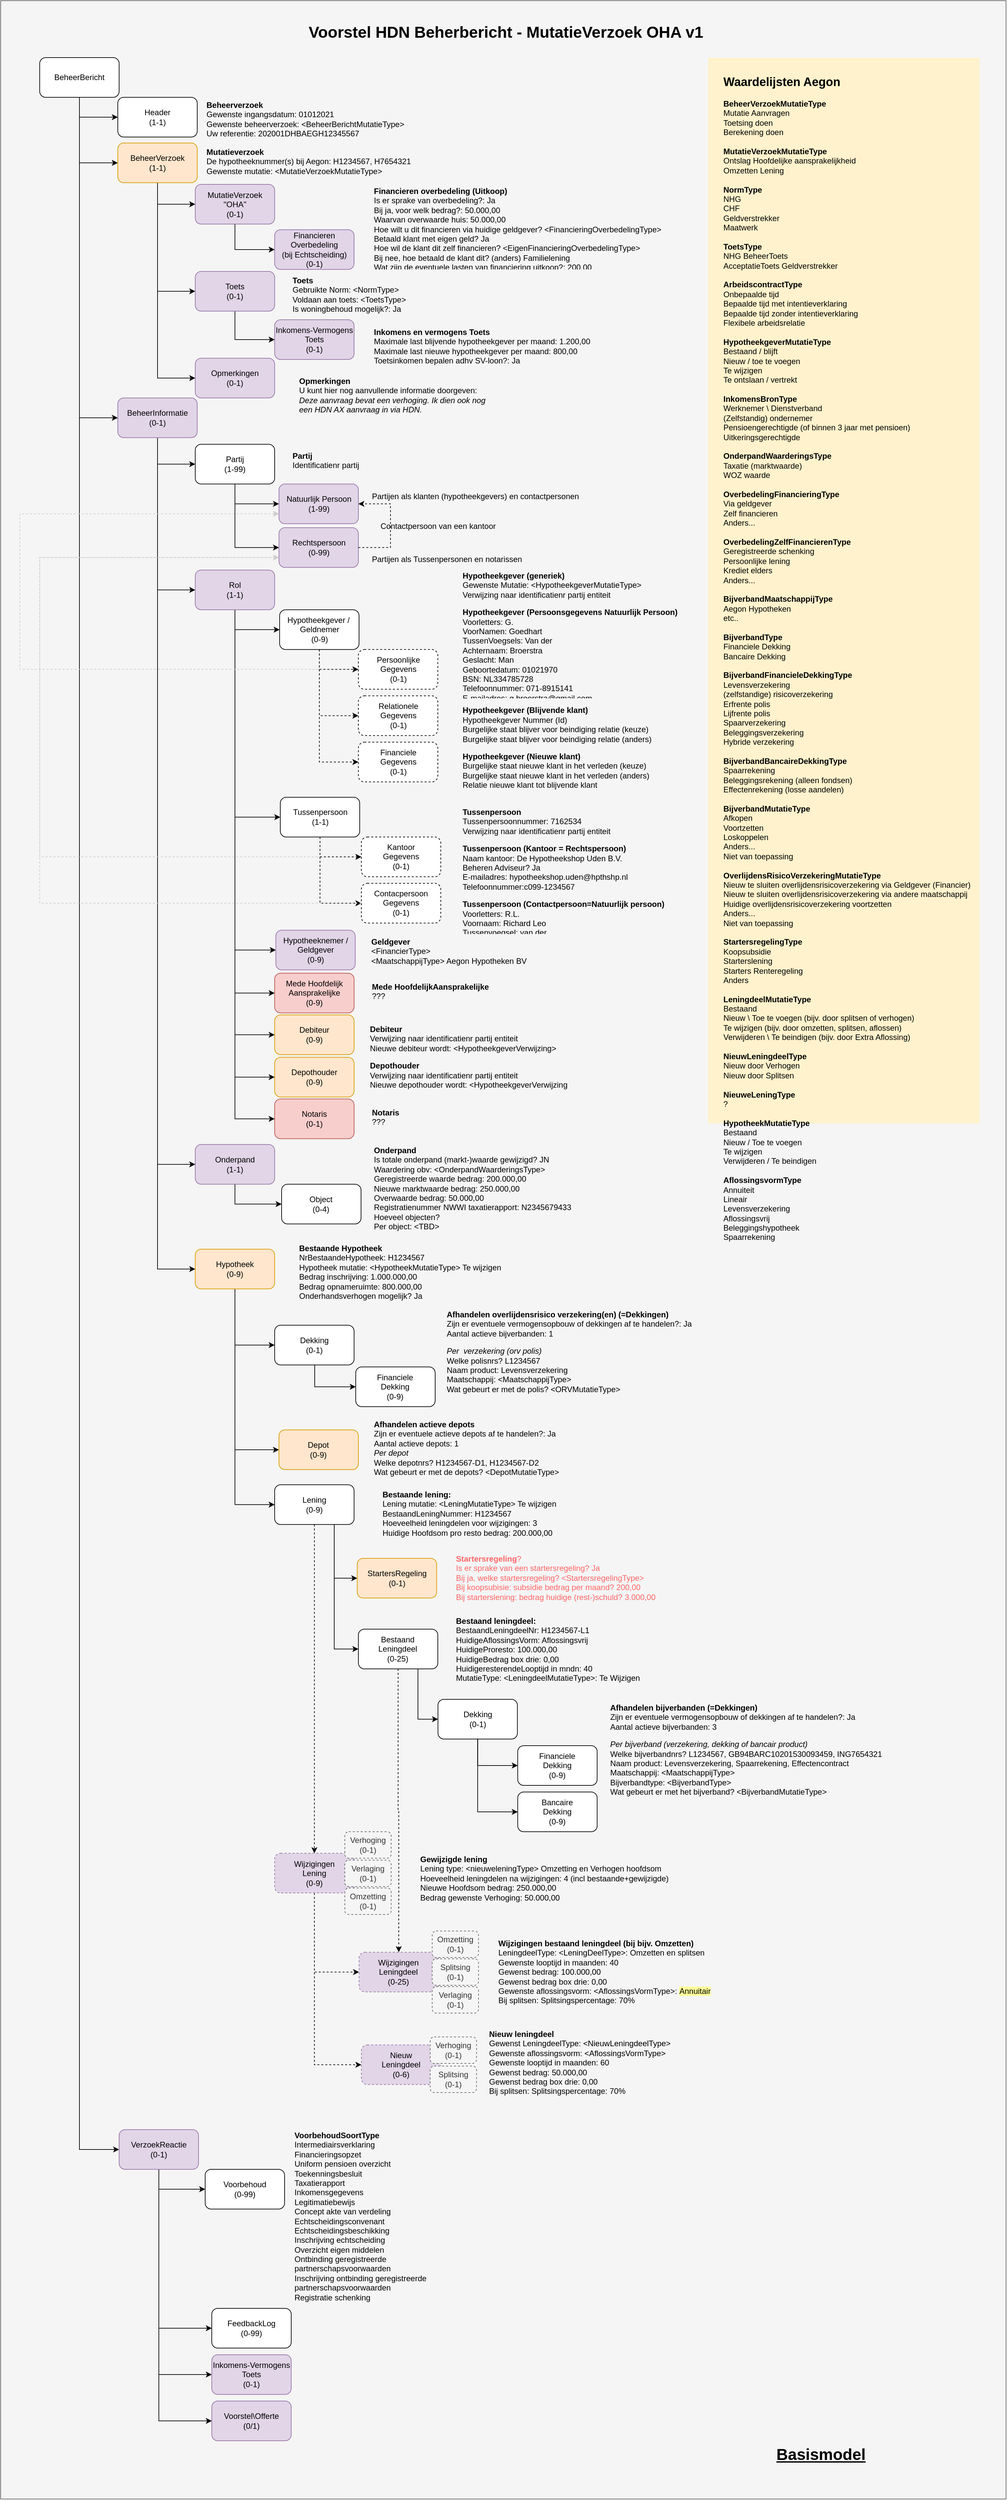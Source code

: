 <mxfile version="12.7.8" type="github" pages="8">
  <diagram id="hA7Fp9oTWmx9jLAZvdmA" name="MX Base v1">
    <mxGraphModel dx="466" dy="2248" grid="1" gridSize="10" guides="1" tooltips="1" connect="1" arrows="1" fold="1" page="1" pageScale="1" pageWidth="1169" pageHeight="1654" math="0" shadow="0">
      <root>
        <mxCell id="cwX66RvDyU_y_CMi2a0H-0" />
        <mxCell id="cwX66RvDyU_y_CMi2a0H-1" parent="cwX66RvDyU_y_CMi2a0H-0" />
        <mxCell id="AM4Q0lh7dDDPLBnIwbty-0" value="" style="rounded=0;whiteSpace=wrap;html=1;fillColor=#f5f5f5;strokeColor=#666666;fontColor=#333333;" parent="cwX66RvDyU_y_CMi2a0H-1" vertex="1">
          <mxGeometry x="1" y="-1654" width="1519" height="3774" as="geometry" />
        </mxCell>
        <mxCell id="TawpvXnyXMyj6oJdsm1j-0" value="" style="rounded=0;whiteSpace=wrap;html=1;dashed=1;align=left;fillColor=#fff2cc;strokeColor=none;" parent="cwX66RvDyU_y_CMi2a0H-1" vertex="1">
          <mxGeometry x="1070" y="-1568" width="410" height="1610" as="geometry" />
        </mxCell>
        <mxCell id="CGaOfmmuQ5kZRSQiyQmi-13" style="edgeStyle=orthogonalEdgeStyle;rounded=0;orthogonalLoop=1;jettySize=auto;html=1;exitX=0.75;exitY=1;exitDx=0;exitDy=0;entryX=0;entryY=0.5;entryDx=0;entryDy=0;" parent="cwX66RvDyU_y_CMi2a0H-1" source="cwX66RvDyU_y_CMi2a0H-2" target="CGaOfmmuQ5kZRSQiyQmi-12" edge="1">
          <mxGeometry relative="1" as="geometry">
            <mxPoint x="481.747" y="725.0" as="sourcePoint" />
          </mxGeometry>
        </mxCell>
        <mxCell id="CGaOfmmuQ5kZRSQiyQmi-16" style="edgeStyle=orthogonalEdgeStyle;rounded=0;orthogonalLoop=1;jettySize=auto;html=1;exitX=0.5;exitY=1;exitDx=0;exitDy=0;entryX=0;entryY=0.5;entryDx=0;entryDy=0;dashed=1;" parent="cwX66RvDyU_y_CMi2a0H-1" source="CGaOfmmuQ5kZRSQiyQmi-17" target="CGaOfmmuQ5kZRSQiyQmi-14" edge="1">
          <mxGeometry relative="1" as="geometry" />
        </mxCell>
        <mxCell id="cwX66RvDyU_y_CMi2a0H-2" value="Lening&lt;br&gt;(0-9)" style="rounded=1;whiteSpace=wrap;html=1;fontStyle=0" parent="cwX66RvDyU_y_CMi2a0H-1" vertex="1">
          <mxGeometry x="414.997" y="587.88" width="120" height="60" as="geometry" />
        </mxCell>
        <mxCell id="cwX66RvDyU_y_CMi2a0H-3" style="edgeStyle=orthogonalEdgeStyle;rounded=0;orthogonalLoop=1;jettySize=auto;html=1;exitX=0.5;exitY=1;exitDx=0;exitDy=0;entryX=0;entryY=0.5;entryDx=0;entryDy=0;" parent="cwX66RvDyU_y_CMi2a0H-1" source="cwX66RvDyU_y_CMi2a0H-7" target="cwX66RvDyU_y_CMi2a0H-9" edge="1">
          <mxGeometry relative="1" as="geometry">
            <mxPoint x="359.5" y="346.88" as="sourcePoint" />
          </mxGeometry>
        </mxCell>
        <mxCell id="cwX66RvDyU_y_CMi2a0H-4" style="edgeStyle=orthogonalEdgeStyle;rounded=0;orthogonalLoop=1;jettySize=auto;html=1;exitX=0.5;exitY=1;exitDx=0;exitDy=0;entryX=0;entryY=0.5;entryDx=0;entryDy=0;" parent="cwX66RvDyU_y_CMi2a0H-1" source="cwX66RvDyU_y_CMi2a0H-7" target="cwX66RvDyU_y_CMi2a0H-8" edge="1">
          <mxGeometry relative="1" as="geometry">
            <mxPoint x="359.5" y="346.88" as="sourcePoint" />
          </mxGeometry>
        </mxCell>
        <mxCell id="cwX66RvDyU_y_CMi2a0H-5" style="edgeStyle=orthogonalEdgeStyle;rounded=0;orthogonalLoop=1;jettySize=auto;html=1;exitX=0.5;exitY=1;exitDx=0;exitDy=0;entryX=0;entryY=0.5;entryDx=0;entryDy=0;" parent="cwX66RvDyU_y_CMi2a0H-1" source="cwX66RvDyU_y_CMi2a0H-7" target="cwX66RvDyU_y_CMi2a0H-2" edge="1">
          <mxGeometry relative="1" as="geometry">
            <mxPoint x="359.5" y="346.88" as="sourcePoint" />
          </mxGeometry>
        </mxCell>
        <mxCell id="cwX66RvDyU_y_CMi2a0H-6" style="edgeStyle=orthogonalEdgeStyle;rounded=0;orthogonalLoop=1;jettySize=auto;html=1;exitX=0.75;exitY=1;exitDx=0;exitDy=0;entryX=0;entryY=0.5;entryDx=0;entryDy=0;" parent="cwX66RvDyU_y_CMi2a0H-1" source="cwX66RvDyU_y_CMi2a0H-2" target="cwX66RvDyU_y_CMi2a0H-11" edge="1">
          <mxGeometry relative="1" as="geometry">
            <mxPoint x="481.747" y="725.0" as="sourcePoint" />
          </mxGeometry>
        </mxCell>
        <mxCell id="CGaOfmmuQ5kZRSQiyQmi-18" style="edgeStyle=orthogonalEdgeStyle;rounded=0;orthogonalLoop=1;jettySize=auto;html=1;exitX=0.5;exitY=1;exitDx=0;exitDy=0;entryX=0.5;entryY=0;entryDx=0;entryDy=0;dashed=1;" parent="cwX66RvDyU_y_CMi2a0H-1" source="cwX66RvDyU_y_CMi2a0H-2" target="CGaOfmmuQ5kZRSQiyQmi-17" edge="1">
          <mxGeometry relative="1" as="geometry">
            <mxPoint x="359.5" y="346.88" as="sourcePoint" />
          </mxGeometry>
        </mxCell>
        <mxCell id="cwX66RvDyU_y_CMi2a0H-7" value="Hypotheek&lt;br&gt;(0-9)" style="rounded=1;whiteSpace=wrap;html=1;fontStyle=0;fillColor=#ffe6cc;strokeColor=#d79b00;" parent="cwX66RvDyU_y_CMi2a0H-1" vertex="1">
          <mxGeometry x="294.997" y="232" width="120" height="60" as="geometry" />
        </mxCell>
        <mxCell id="cwX66RvDyU_y_CMi2a0H-8" value="Depot&lt;br&gt;(0-9)" style="rounded=1;whiteSpace=wrap;html=1;fontStyle=0;fillColor=#ffe6cc;strokeColor=#d79b00;" parent="cwX66RvDyU_y_CMi2a0H-1" vertex="1">
          <mxGeometry x="421.497" y="505" width="120" height="60" as="geometry" />
        </mxCell>
        <mxCell id="cwX66RvDyU_y_CMi2a0H-9" value="Dekking&lt;br&gt;(0-1)" style="rounded=1;whiteSpace=wrap;html=1;fontStyle=0;" parent="cwX66RvDyU_y_CMi2a0H-1" vertex="1">
          <mxGeometry x="414.997" y="346.88" width="120" height="60" as="geometry" />
        </mxCell>
        <mxCell id="cwX66RvDyU_y_CMi2a0H-10" style="edgeStyle=orthogonalEdgeStyle;rounded=0;orthogonalLoop=1;jettySize=auto;html=1;exitX=0.75;exitY=1;exitDx=0;exitDy=0;entryX=0;entryY=0.5;entryDx=0;entryDy=0;" parent="cwX66RvDyU_y_CMi2a0H-1" source="cwX66RvDyU_y_CMi2a0H-11" target="cwX66RvDyU_y_CMi2a0H-14" edge="1">
          <mxGeometry relative="1" as="geometry" />
        </mxCell>
        <mxCell id="CGaOfmmuQ5kZRSQiyQmi-48" style="edgeStyle=orthogonalEdgeStyle;rounded=0;orthogonalLoop=1;jettySize=auto;html=1;exitX=0.5;exitY=1;exitDx=0;exitDy=0;dashed=1;" parent="cwX66RvDyU_y_CMi2a0H-1" source="cwX66RvDyU_y_CMi2a0H-11" target="CGaOfmmuQ5kZRSQiyQmi-21" edge="1">
          <mxGeometry relative="1" as="geometry" />
        </mxCell>
        <mxCell id="cwX66RvDyU_y_CMi2a0H-11" value="Bestaand&lt;br&gt;Leningdeel&lt;br&gt;(0-25)" style="rounded=1;whiteSpace=wrap;html=1;fontStyle=0" parent="cwX66RvDyU_y_CMi2a0H-1" vertex="1">
          <mxGeometry x="541.497" y="806" width="120" height="60" as="geometry" />
        </mxCell>
        <mxCell id="cwX66RvDyU_y_CMi2a0H-12" style="edgeStyle=orthogonalEdgeStyle;rounded=0;orthogonalLoop=1;jettySize=auto;html=1;exitX=0.5;exitY=1;exitDx=0;exitDy=0;entryX=0;entryY=0.5;entryDx=0;entryDy=0;" parent="cwX66RvDyU_y_CMi2a0H-1" source="cwX66RvDyU_y_CMi2a0H-14" target="cwX66RvDyU_y_CMi2a0H-15" edge="1">
          <mxGeometry relative="1" as="geometry" />
        </mxCell>
        <mxCell id="cwX66RvDyU_y_CMi2a0H-13" style="edgeStyle=orthogonalEdgeStyle;rounded=0;orthogonalLoop=1;jettySize=auto;html=1;exitX=0.5;exitY=1;exitDx=0;exitDy=0;entryX=0;entryY=0.5;entryDx=0;entryDy=0;" parent="cwX66RvDyU_y_CMi2a0H-1" source="cwX66RvDyU_y_CMi2a0H-14" target="cwX66RvDyU_y_CMi2a0H-16" edge="1">
          <mxGeometry relative="1" as="geometry" />
        </mxCell>
        <mxCell id="cwX66RvDyU_y_CMi2a0H-14" value="Dekking&lt;br&gt;(0-1)" style="rounded=1;whiteSpace=wrap;html=1;fontStyle=0;" parent="cwX66RvDyU_y_CMi2a0H-1" vertex="1">
          <mxGeometry x="661.747" y="912" width="120" height="60" as="geometry" />
        </mxCell>
        <mxCell id="cwX66RvDyU_y_CMi2a0H-15" value="Financiele&lt;br&gt;Dekking&lt;br&gt;(0-9)" style="rounded=1;whiteSpace=wrap;html=1;fontStyle=0;" parent="cwX66RvDyU_y_CMi2a0H-1" vertex="1">
          <mxGeometry x="782.247" y="982" width="120" height="60" as="geometry" />
        </mxCell>
        <mxCell id="cwX66RvDyU_y_CMi2a0H-16" value="Bancaire&lt;br&gt;Dekking&lt;br&gt;(0-9)" style="rounded=1;whiteSpace=wrap;html=1;fontStyle=0;" parent="cwX66RvDyU_y_CMi2a0H-1" vertex="1">
          <mxGeometry x="782.247" y="1052" width="120" height="60" as="geometry" />
        </mxCell>
        <mxCell id="cwX66RvDyU_y_CMi2a0H-17" style="edgeStyle=orthogonalEdgeStyle;rounded=0;orthogonalLoop=1;jettySize=auto;html=1;entryX=0;entryY=0.5;entryDx=0;entryDy=0;" parent="cwX66RvDyU_y_CMi2a0H-1" target="cwX66RvDyU_y_CMi2a0H-18" edge="1">
          <mxGeometry relative="1" as="geometry">
            <mxPoint x="475.5" y="406.88" as="sourcePoint" />
            <mxPoint x="520.497" y="442.88" as="targetPoint" />
            <Array as="points">
              <mxPoint x="476" y="439.88" />
            </Array>
          </mxGeometry>
        </mxCell>
        <mxCell id="cwX66RvDyU_y_CMi2a0H-18" value="Financiele&lt;br&gt;Dekking&lt;br&gt;(0-9)" style="rounded=1;whiteSpace=wrap;html=1;fontStyle=0;" parent="cwX66RvDyU_y_CMi2a0H-1" vertex="1">
          <mxGeometry x="537.497" y="409.88" width="120" height="60" as="geometry" />
        </mxCell>
        <mxCell id="LycQfjaosGD2U1lwfmxv-0" value="Object&lt;br&gt;(0-4)" style="rounded=1;whiteSpace=wrap;html=1;fontStyle=0" parent="cwX66RvDyU_y_CMi2a0H-1" vertex="1">
          <mxGeometry x="425.497" y="133.88" width="120" height="60" as="geometry" />
        </mxCell>
        <mxCell id="LycQfjaosGD2U1lwfmxv-1" style="edgeStyle=orthogonalEdgeStyle;rounded=0;orthogonalLoop=1;jettySize=auto;html=1;exitX=0.5;exitY=1;exitDx=0;exitDy=0;fontSize=22;" parent="cwX66RvDyU_y_CMi2a0H-1" source="LycQfjaosGD2U1lwfmxv-2" target="LycQfjaosGD2U1lwfmxv-0" edge="1">
          <mxGeometry relative="1" as="geometry" />
        </mxCell>
        <mxCell id="LycQfjaosGD2U1lwfmxv-2" value="Onderpand&lt;br&gt;(1-1)" style="rounded=1;whiteSpace=wrap;html=1;fontStyle=0;fillColor=#e1d5e7;strokeColor=#9673a6;" parent="cwX66RvDyU_y_CMi2a0H-1" vertex="1">
          <mxGeometry x="294.997" y="73.88" width="120" height="60" as="geometry" />
        </mxCell>
        <mxCell id="CGaOfmmuQ5kZRSQiyQmi-32" style="edgeStyle=orthogonalEdgeStyle;rounded=0;orthogonalLoop=1;jettySize=auto;html=1;exitX=0.5;exitY=1;exitDx=0;exitDy=0;entryX=0;entryY=0.5;entryDx=0;entryDy=0;" parent="cwX66RvDyU_y_CMi2a0H-1" source="LycQfjaosGD2U1lwfmxv-3" target="LycQfjaosGD2U1lwfmxv-6" edge="1">
          <mxGeometry relative="1" as="geometry" />
        </mxCell>
        <mxCell id="CGaOfmmuQ5kZRSQiyQmi-33" style="edgeStyle=orthogonalEdgeStyle;rounded=0;orthogonalLoop=1;jettySize=auto;html=1;exitX=0.5;exitY=1;exitDx=0;exitDy=0;entryX=0;entryY=0.5;entryDx=0;entryDy=0;" parent="cwX66RvDyU_y_CMi2a0H-1" source="LycQfjaosGD2U1lwfmxv-3" target="LycQfjaosGD2U1lwfmxv-7" edge="1">
          <mxGeometry relative="1" as="geometry" />
        </mxCell>
        <mxCell id="CGaOfmmuQ5kZRSQiyQmi-34" style="edgeStyle=orthogonalEdgeStyle;rounded=0;orthogonalLoop=1;jettySize=auto;html=1;exitX=0.5;exitY=1;exitDx=0;exitDy=0;entryX=0;entryY=0.5;entryDx=0;entryDy=0;" parent="cwX66RvDyU_y_CMi2a0H-1" source="LycQfjaosGD2U1lwfmxv-3" target="CGaOfmmuQ5kZRSQiyQmi-7" edge="1">
          <mxGeometry relative="1" as="geometry" />
        </mxCell>
        <mxCell id="LycQfjaosGD2U1lwfmxv-3" value="BeheerVerzoek&lt;br&gt;(1-1)&lt;span&gt;&lt;br&gt;&lt;/span&gt;" style="rounded=1;whiteSpace=wrap;html=1;fontStyle=0;fillColor=#ffe6cc;strokeColor=#d79b00;" parent="cwX66RvDyU_y_CMi2a0H-1" vertex="1">
          <mxGeometry x="178.0" y="-1439" width="120" height="60" as="geometry" />
        </mxCell>
        <mxCell id="CGaOfmmuQ5kZRSQiyQmi-29" style="edgeStyle=orthogonalEdgeStyle;rounded=0;orthogonalLoop=1;jettySize=auto;html=1;exitX=0.5;exitY=1;exitDx=0;exitDy=0;entryX=0;entryY=0.5;entryDx=0;entryDy=0;" parent="cwX66RvDyU_y_CMi2a0H-1" source="LycQfjaosGD2U1lwfmxv-4" target="LycQfjaosGD2U1lwfmxv-5" edge="1">
          <mxGeometry relative="1" as="geometry" />
        </mxCell>
        <mxCell id="CGaOfmmuQ5kZRSQiyQmi-30" style="edgeStyle=orthogonalEdgeStyle;rounded=0;orthogonalLoop=1;jettySize=auto;html=1;exitX=0.5;exitY=1;exitDx=0;exitDy=0;entryX=0;entryY=0.5;entryDx=0;entryDy=0;" parent="cwX66RvDyU_y_CMi2a0H-1" source="LycQfjaosGD2U1lwfmxv-4" target="LycQfjaosGD2U1lwfmxv-3" edge="1">
          <mxGeometry relative="1" as="geometry" />
        </mxCell>
        <mxCell id="CGaOfmmuQ5kZRSQiyQmi-31" style="edgeStyle=orthogonalEdgeStyle;rounded=0;orthogonalLoop=1;jettySize=auto;html=1;exitX=0.5;exitY=1;exitDx=0;exitDy=0;entryX=0;entryY=0.5;entryDx=0;entryDy=0;" parent="cwX66RvDyU_y_CMi2a0H-1" source="LycQfjaosGD2U1lwfmxv-4" target="LycQfjaosGD2U1lwfmxv-8" edge="1">
          <mxGeometry relative="1" as="geometry" />
        </mxCell>
        <mxCell id="CGaOfmmuQ5kZRSQiyQmi-80" style="edgeStyle=orthogonalEdgeStyle;rounded=0;orthogonalLoop=1;jettySize=auto;html=1;exitX=0.5;exitY=1;exitDx=0;exitDy=0;entryX=0;entryY=0.5;entryDx=0;entryDy=0;strokeColor=#000000;" parent="cwX66RvDyU_y_CMi2a0H-1" source="LycQfjaosGD2U1lwfmxv-4" target="CGaOfmmuQ5kZRSQiyQmi-74" edge="1">
          <mxGeometry relative="1" as="geometry" />
        </mxCell>
        <mxCell id="LycQfjaosGD2U1lwfmxv-4" value="BeheerBericht" style="rounded=1;whiteSpace=wrap;html=1;" parent="cwX66RvDyU_y_CMi2a0H-1" vertex="1">
          <mxGeometry x="60" y="-1568" width="120" height="60" as="geometry" />
        </mxCell>
        <mxCell id="LycQfjaosGD2U1lwfmxv-5" value="Header&lt;br&gt;(1-1)" style="rounded=1;whiteSpace=wrap;html=1;" parent="cwX66RvDyU_y_CMi2a0H-1" vertex="1">
          <mxGeometry x="178.0" y="-1508" width="120" height="60" as="geometry" />
        </mxCell>
        <mxCell id="CGaOfmmuQ5kZRSQiyQmi-36" style="edgeStyle=orthogonalEdgeStyle;rounded=0;orthogonalLoop=1;jettySize=auto;html=1;exitX=0.5;exitY=1;exitDx=0;exitDy=0;entryX=0;entryY=0.5;entryDx=0;entryDy=0;" parent="cwX66RvDyU_y_CMi2a0H-1" source="LycQfjaosGD2U1lwfmxv-6" target="n04D-iMCGoKamlwwBbss-10" edge="1">
          <mxGeometry relative="1" as="geometry" />
        </mxCell>
        <mxCell id="LycQfjaosGD2U1lwfmxv-6" value="&lt;span&gt;MutatieVerzoek&lt;br&gt;&quot;OHA&quot;&lt;br&gt;(0-1)&lt;br&gt;&lt;/span&gt;" style="rounded=1;whiteSpace=wrap;html=1;fontStyle=0;fillColor=#e1d5e7;strokeColor=#9673a6;" parent="cwX66RvDyU_y_CMi2a0H-1" vertex="1">
          <mxGeometry x="294.997" y="-1376.5" width="120" height="60" as="geometry" />
        </mxCell>
        <mxCell id="CGaOfmmuQ5kZRSQiyQmi-35" style="edgeStyle=orthogonalEdgeStyle;rounded=0;orthogonalLoop=1;jettySize=auto;html=1;exitX=0.5;exitY=1;exitDx=0;exitDy=0;entryX=0;entryY=0.5;entryDx=0;entryDy=0;" parent="cwX66RvDyU_y_CMi2a0H-1" source="LycQfjaosGD2U1lwfmxv-7" target="Dt5kES1TRTkvzrUJWJKH-21" edge="1">
          <mxGeometry relative="1" as="geometry" />
        </mxCell>
        <mxCell id="LycQfjaosGD2U1lwfmxv-7" value="&lt;span&gt;Toets&lt;br&gt;(0-1)&lt;br&gt;&lt;/span&gt;" style="rounded=1;whiteSpace=wrap;html=1;fontStyle=0;fillColor=#e1d5e7;strokeColor=#9673a6;" parent="cwX66RvDyU_y_CMi2a0H-1" vertex="1">
          <mxGeometry x="294.997" y="-1245" width="120" height="60" as="geometry" />
        </mxCell>
        <mxCell id="CGaOfmmuQ5kZRSQiyQmi-37" style="edgeStyle=orthogonalEdgeStyle;rounded=0;orthogonalLoop=1;jettySize=auto;html=1;exitX=0.5;exitY=1;exitDx=0;exitDy=0;entryX=0;entryY=0.5;entryDx=0;entryDy=0;" parent="cwX66RvDyU_y_CMi2a0H-1" source="LycQfjaosGD2U1lwfmxv-8" target="Dt5kES1TRTkvzrUJWJKH-5" edge="1">
          <mxGeometry relative="1" as="geometry" />
        </mxCell>
        <mxCell id="CGaOfmmuQ5kZRSQiyQmi-38" style="edgeStyle=orthogonalEdgeStyle;rounded=0;orthogonalLoop=1;jettySize=auto;html=1;exitX=0.5;exitY=1;exitDx=0;exitDy=0;entryX=0;entryY=0.5;entryDx=0;entryDy=0;" parent="cwX66RvDyU_y_CMi2a0H-1" source="LycQfjaosGD2U1lwfmxv-8" target="Dt5kES1TRTkvzrUJWJKH-17" edge="1">
          <mxGeometry relative="1" as="geometry" />
        </mxCell>
        <mxCell id="CGaOfmmuQ5kZRSQiyQmi-39" style="edgeStyle=orthogonalEdgeStyle;rounded=0;orthogonalLoop=1;jettySize=auto;html=1;exitX=0.5;exitY=1;exitDx=0;exitDy=0;entryX=0;entryY=0.5;entryDx=0;entryDy=0;" parent="cwX66RvDyU_y_CMi2a0H-1" source="LycQfjaosGD2U1lwfmxv-8" target="LycQfjaosGD2U1lwfmxv-2" edge="1">
          <mxGeometry relative="1" as="geometry" />
        </mxCell>
        <mxCell id="CGaOfmmuQ5kZRSQiyQmi-40" style="edgeStyle=orthogonalEdgeStyle;rounded=0;orthogonalLoop=1;jettySize=auto;html=1;exitX=0.5;exitY=1;exitDx=0;exitDy=0;entryX=0;entryY=0.5;entryDx=0;entryDy=0;" parent="cwX66RvDyU_y_CMi2a0H-1" source="LycQfjaosGD2U1lwfmxv-8" target="cwX66RvDyU_y_CMi2a0H-7" edge="1">
          <mxGeometry relative="1" as="geometry" />
        </mxCell>
        <mxCell id="LycQfjaosGD2U1lwfmxv-8" value="&lt;span&gt;BeheerInformatie&lt;br&gt;(0-1)&lt;br&gt;&lt;/span&gt;" style="rounded=1;whiteSpace=wrap;html=1;fontStyle=0;fillColor=#e1d5e7;strokeColor=#9673a6;" parent="cwX66RvDyU_y_CMi2a0H-1" vertex="1">
          <mxGeometry x="178.0" y="-1053.87" width="120" height="60" as="geometry" />
        </mxCell>
        <mxCell id="Dt5kES1TRTkvzrUJWJKH-0" value="&lt;b&gt;Mutatieverzoek&lt;/b&gt;&lt;br&gt;De&amp;nbsp;hypotheeknummer(s) bij Aegon: H1234567, H7654321&lt;br&gt;Gewenste mutatie: &amp;lt;MutatieVerzoekMutatieType&amp;gt;" style="text;html=1;" parent="cwX66RvDyU_y_CMi2a0H-1" vertex="1">
          <mxGeometry x="310" y="-1439" width="190" height="40" as="geometry" />
        </mxCell>
        <mxCell id="Dt5kES1TRTkvzrUJWJKH-1" value="&lt;b&gt;Toets&lt;/b&gt;&lt;br&gt;Gebruikte Norm: &amp;lt;NormType&amp;gt;&lt;br&gt;Voldaan aan toets: &amp;lt;ToetsType&amp;gt;&lt;br&gt;&lt;span style=&quot;white-space: normal&quot;&gt;Is woningbehoud mogelijk?: Ja&lt;/span&gt;" style="text;html=1;" parent="cwX66RvDyU_y_CMi2a0H-1" vertex="1">
          <mxGeometry x="440" y="-1245" width="190" height="40" as="geometry" />
        </mxCell>
        <mxCell id="Dt5kES1TRTkvzrUJWJKH-4" value="&lt;b&gt;&lt;font style=&quot;font-size: 18px&quot;&gt;Waardelijsten Aegon&lt;/font&gt;&lt;br&gt;&lt;br&gt;BeheerVerzoekMutatieType&lt;/b&gt;&lt;br&gt;Mutatie Aanvragen&lt;br&gt;Toetsing doen&lt;br&gt;Berekening doen&lt;br&gt;&lt;br&gt;&lt;b&gt;MutatieVerzoekMutatieType&lt;/b&gt;&lt;br&gt;Ontslag Hoofdelijke aansprakelijkheid&lt;br&gt;Omzetten Lening&lt;br&gt;&lt;b&gt;&lt;br&gt;NormType&lt;/b&gt;&lt;br&gt;NHG&lt;br&gt;CHF&lt;br&gt;Geldverstrekker&lt;br&gt;Maatwerk&lt;br&gt;&lt;br&gt;&lt;b&gt;ToetsType&lt;/b&gt;&lt;br&gt;NHG BeheerToets&lt;br&gt;AcceptatieToets Geldverstrekker&lt;br&gt;&lt;br&gt;&lt;div&gt;&lt;b&gt;ArbeidscontractType&lt;/b&gt;&lt;/div&gt;&lt;div&gt;&lt;div&gt;Onbepaalde tijd&lt;/div&gt;&lt;div&gt;Bepaalde tijd met intentieverklaring&lt;/div&gt;&lt;div&gt;Bepaalde tijd zonder intentieverklaring&lt;/div&gt;&lt;div&gt;Flexibele arbeidsrelatie&lt;/div&gt;&lt;/div&gt;&lt;div&gt;&lt;br&gt;&lt;/div&gt;&lt;div&gt;&lt;div&gt;&lt;b&gt;HypotheekgeverMutatieType&lt;/b&gt;&lt;/div&gt;&lt;div&gt;&lt;div&gt;Bestaand / blijft&lt;/div&gt;&lt;div&gt;Nieuw / toe te voegen&lt;/div&gt;&lt;div&gt;Te wijzigen&amp;nbsp;&lt;/div&gt;&lt;div&gt;Te ontslaan / vertrekt&lt;/div&gt;&lt;/div&gt;&lt;/div&gt;&lt;div&gt;&lt;br&gt;&lt;/div&gt;&lt;div&gt;&lt;div&gt;&lt;b&gt;InkomensBronType&lt;/b&gt;&lt;/div&gt;&lt;div&gt;Werknemer \ Dienstverband&lt;/div&gt;&lt;div&gt;(Zelfstandig) ondernemer&lt;/div&gt;&lt;div&gt;Pensioengerechtigde (of binnen 3 jaar met pensioen)&lt;/div&gt;&lt;div&gt;Uitkeringsgerechtigde&lt;/div&gt;&lt;/div&gt;&lt;div&gt;&lt;br&gt;&lt;/div&gt;&lt;div&gt;&lt;b&gt;OnderpandWaarderingsType&lt;/b&gt;&lt;/div&gt;&lt;div&gt;Taxatie (marktwaarde)&lt;/div&gt;&lt;div&gt;WOZ waarde&lt;/div&gt;&lt;div&gt;&lt;br&gt;&lt;/div&gt;&lt;div&gt;&lt;b&gt;OverbedelingFinancieringType&lt;/b&gt;&lt;br&gt;&lt;/div&gt;&lt;div&gt;Via geldgever&lt;/div&gt;&lt;div&gt;Zelf financieren&lt;/div&gt;&lt;div&gt;Anders...&lt;/div&gt;&lt;div&gt;&lt;br&gt;&lt;/div&gt;&lt;div&gt;&lt;b&gt;OverbedelingZelfFinancierenType&lt;/b&gt;&lt;br&gt;&lt;/div&gt;&lt;div&gt;&lt;div&gt;Geregistreerde schenking&lt;/div&gt;&lt;div&gt;Persoonlijke lening&lt;/div&gt;&lt;div&gt;Krediet elders&lt;/div&gt;&lt;div&gt;Anders...&lt;/div&gt;&lt;/div&gt;&lt;div&gt;&lt;br&gt;&lt;/div&gt;&lt;div&gt;&lt;div&gt;&lt;b&gt;BijverbandMaatschappijType&lt;/b&gt;&lt;/div&gt;&lt;div&gt;Aegon Hypotheken&lt;/div&gt;&lt;div&gt;etc..&lt;/div&gt;&lt;div&gt;&lt;br&gt;&lt;/div&gt;&lt;div&gt;&lt;b&gt;BijverbandType&lt;/b&gt;&lt;/div&gt;&lt;div&gt;Financiele Dekking&lt;/div&gt;&lt;div&gt;Bancaire Dekking&lt;/div&gt;&lt;div&gt;&lt;br&gt;&lt;/div&gt;&lt;div&gt;&lt;b&gt;BijverbandFinancieleDekkingType&lt;/b&gt;&lt;/div&gt;&lt;div&gt;Levensverzekering&lt;/div&gt;&lt;div&gt;(zelfstandige) risicoverzekering&lt;/div&gt;&lt;div&gt;Erfrente polis&lt;/div&gt;&lt;div&gt;Lijfrente polis&lt;/div&gt;&lt;div&gt;Spaarverzekering&lt;/div&gt;&lt;div&gt;Beleggingsverzekering&lt;/div&gt;&lt;div&gt;Hybride verzekering&lt;/div&gt;&lt;div&gt;&lt;br&gt;&lt;/div&gt;&lt;div&gt;&lt;b&gt;BijverbandBancaireDekkingType&lt;/b&gt;&lt;/div&gt;&lt;div&gt;Spaarrekening&lt;/div&gt;&lt;div&gt;Beleggingsrekening (alleen fondsen)&lt;/div&gt;&lt;div&gt;Effectenrekening (losse aandelen)&lt;/div&gt;&lt;div&gt;&lt;br&gt;&lt;/div&gt;&lt;div&gt;&lt;b&gt;BijverbandMutatieType&lt;/b&gt;&lt;/div&gt;&lt;div&gt;Afkopen&lt;/div&gt;&lt;div&gt;Voortzetten&lt;/div&gt;&lt;div&gt;Loskoppelen&lt;/div&gt;&lt;div&gt;Anders...&lt;/div&gt;&lt;div&gt;Niet van toepassing&lt;/div&gt;&lt;/div&gt;&lt;div&gt;&lt;br&gt;&lt;/div&gt;&lt;div&gt;&lt;div&gt;&lt;b&gt;OverlijdensRisicoVerzekeringMutatieType&lt;/b&gt;&lt;/div&gt;&lt;div&gt;Nieuw te sluiten overlijdensrisicoverzekering via Geldgever (Financier)&lt;/div&gt;&lt;div&gt;Nieuw te sluiten overlijdensrisicoverzekering via andere maatschappij&lt;/div&gt;&lt;div&gt;Huidige overlijdensrisicoverzekering voortzetten&lt;/div&gt;&lt;div&gt;Anders...&lt;/div&gt;&lt;div&gt;Niet van toepassing&lt;/div&gt;&lt;/div&gt;&lt;div&gt;&lt;br&gt;&lt;/div&gt;&lt;div&gt;&lt;div&gt;&lt;b&gt;StartersregelingType&lt;/b&gt;&lt;/div&gt;&lt;div&gt;Koopsubsidie&lt;/div&gt;&lt;div&gt;Starterslening&lt;/div&gt;&lt;div&gt;Starters Renteregeling&lt;br&gt;&lt;/div&gt;&lt;div&gt;Anders&lt;/div&gt;&lt;/div&gt;&lt;div&gt;&lt;br&gt;&lt;/div&gt;&lt;div&gt;&lt;div&gt;&lt;b&gt;LeningdeelMutatieType&lt;/b&gt;&lt;/div&gt;&lt;div&gt;&lt;div&gt;Bestaand&lt;/div&gt;&lt;div&gt;Nieuw \ Toe te voegen (bijv. door splitsen of verhogen)&lt;/div&gt;&lt;div&gt;Te wijzigen (bijv. door omzetten, splitsen, aflossen)&lt;/div&gt;&lt;div&gt;Verwijderen \ Te beindigen (bijv. door Extra Aflossing)&lt;/div&gt;&lt;/div&gt;&lt;div&gt;&lt;br&gt;&lt;/div&gt;&lt;div&gt;&lt;b&gt;NieuwLeningdeelType&lt;/b&gt;&lt;/div&gt;&lt;div&gt;Nieuw door Verhogen&lt;/div&gt;&lt;div&gt;Nieuw door Splitsen&lt;/div&gt;&lt;div&gt;&lt;br&gt;&lt;/div&gt;&lt;div&gt;&lt;b&gt;NieuweLeningType&lt;/b&gt;&lt;/div&gt;&lt;div&gt;?&lt;/div&gt;&lt;/div&gt;&lt;div&gt;&lt;br&gt;&lt;/div&gt;&lt;div&gt;&lt;div&gt;&lt;b&gt;HypotheekMutatieType&lt;/b&gt;&lt;/div&gt;&lt;div&gt;Bestaand&amp;nbsp;&lt;/div&gt;&lt;div&gt;Nieuw / Toe te voegen&amp;nbsp;&lt;/div&gt;&lt;div&gt;Te wijzigen&amp;nbsp;&lt;/div&gt;&lt;div&gt;Verwijderen / Te beindigen&lt;/div&gt;&lt;/div&gt;&lt;div&gt;&lt;br&gt;&lt;/div&gt;&lt;div&gt;&lt;div&gt;&lt;b&gt;AflossingsvormType&lt;/b&gt;&lt;/div&gt;&lt;div&gt;Annuiteit&amp;nbsp;&lt;/div&gt;&lt;div&gt;Lineair&amp;nbsp;&lt;/div&gt;&lt;div&gt;Levensverzekering&lt;/div&gt;&lt;div&gt;Aflossingsvrij&amp;nbsp;&lt;/div&gt;&lt;div&gt;Beleggingshypotheek&lt;/div&gt;&lt;div&gt;Spaarrekening&lt;/div&gt;&lt;/div&gt;" style="text;html=1;" parent="cwX66RvDyU_y_CMi2a0H-1" vertex="1">
          <mxGeometry x="1091" y="-1548" width="368" height="2038" as="geometry" />
        </mxCell>
        <mxCell id="CGaOfmmuQ5kZRSQiyQmi-58" style="edgeStyle=orthogonalEdgeStyle;rounded=0;orthogonalLoop=1;jettySize=auto;html=1;exitX=0.5;exitY=1;exitDx=0;exitDy=0;entryX=0;entryY=0.5;entryDx=0;entryDy=0;strokeColor=#000000;" parent="cwX66RvDyU_y_CMi2a0H-1" source="Dt5kES1TRTkvzrUJWJKH-5" target="Dt5kES1TRTkvzrUJWJKH-6" edge="1">
          <mxGeometry relative="1" as="geometry" />
        </mxCell>
        <mxCell id="CGaOfmmuQ5kZRSQiyQmi-59" style="edgeStyle=orthogonalEdgeStyle;rounded=0;orthogonalLoop=1;jettySize=auto;html=1;exitX=0.5;exitY=1;exitDx=0;exitDy=0;entryX=0;entryY=0.5;entryDx=0;entryDy=0;strokeColor=#000000;" parent="cwX66RvDyU_y_CMi2a0H-1" source="Dt5kES1TRTkvzrUJWJKH-5" target="Dt5kES1TRTkvzrUJWJKH-7" edge="1">
          <mxGeometry relative="1" as="geometry" />
        </mxCell>
        <mxCell id="Dt5kES1TRTkvzrUJWJKH-5" value="Partij&lt;br&gt;(1-99)" style="rounded=1;whiteSpace=wrap;html=1;fontStyle=0" parent="cwX66RvDyU_y_CMi2a0H-1" vertex="1">
          <mxGeometry x="294.997" y="-983.87" width="120" height="60" as="geometry" />
        </mxCell>
        <mxCell id="Dt5kES1TRTkvzrUJWJKH-6" value="Natuurlijk Persoon&lt;br&gt;(1-99)" style="rounded=1;whiteSpace=wrap;html=1;fontStyle=0;fillColor=#e1d5e7;strokeColor=#9673a6;" parent="cwX66RvDyU_y_CMi2a0H-1" vertex="1">
          <mxGeometry x="421.5" y="-923.87" width="120" height="60" as="geometry" />
        </mxCell>
        <mxCell id="Dt5kES1TRTkvzrUJWJKH-7" value="Rechtspersoon&lt;br&gt;(0-99)" style="rounded=1;whiteSpace=wrap;html=1;fontStyle=0;fillColor=#e1d5e7;strokeColor=#9673a6;" parent="cwX66RvDyU_y_CMi2a0H-1" vertex="1">
          <mxGeometry x="421.5" y="-857.87" width="120" height="60" as="geometry" />
        </mxCell>
        <mxCell id="Dt5kES1TRTkvzrUJWJKH-8" style="edgeStyle=orthogonalEdgeStyle;rounded=0;orthogonalLoop=1;jettySize=auto;html=1;exitX=1;exitY=0.5;exitDx=0;exitDy=0;dashed=1;" parent="cwX66RvDyU_y_CMi2a0H-1" source="Dt5kES1TRTkvzrUJWJKH-7" edge="1">
          <mxGeometry relative="1" as="geometry">
            <Array as="points">
              <mxPoint x="590" y="-827.87" />
              <mxPoint x="590" y="-893.87" />
            </Array>
            <mxPoint x="541.5" y="-827.87" as="sourcePoint" />
            <mxPoint x="541.5" y="-893.87" as="targetPoint" />
          </mxGeometry>
        </mxCell>
        <mxCell id="Dt5kES1TRTkvzrUJWJKH-9" value="Contactpersoon van een kantoor" style="text;html=1;" parent="cwX66RvDyU_y_CMi2a0H-1" vertex="1">
          <mxGeometry x="573" y="-873.87" width="110" height="30" as="geometry" />
        </mxCell>
        <mxCell id="Dt5kES1TRTkvzrUJWJKH-11" value="&lt;p&gt;&lt;b&gt;Tussenpersoon&lt;br&gt;&lt;/b&gt;Tussenpersoonnummer: 7162534&lt;br&gt;&lt;span&gt;Verwijzing naar identificatienr partij entiteit&lt;/span&gt;&lt;/p&gt;&lt;p&gt;&lt;b&gt;Tussenpersoon (Kantoor = Rechtspersoon)&lt;br&gt;&lt;/b&gt;Naam kantoor: De Hypotheekshop Uden B.V.&lt;br&gt;Beheren Adviseur? Ja&lt;br&gt;E-mailadres: hypotheekshop.uden@hpthshp.nl&lt;br&gt;Telefoonnummer:c099-1234567&lt;/p&gt;&lt;p&gt;&lt;b&gt;Tussenpersoon (Contactpersoon=Natuurlijk persoon)&lt;br&gt;&lt;/b&gt;Voorletters: R.L.&lt;br&gt;Voornaam: Richard Leo&lt;br&gt;Tussenvoegsel: van der&lt;br&gt;Achternaam: Kaper&lt;/p&gt;" style="text;html=1;strokeColor=none;fillColor=none;spacing=5;spacingTop=-20;whiteSpace=wrap;overflow=hidden;rounded=0;align=left;" parent="cwX66RvDyU_y_CMi2a0H-1" vertex="1">
          <mxGeometry x="694" y="-437.12" width="332" height="193.25" as="geometry" />
        </mxCell>
        <mxCell id="Dt5kES1TRTkvzrUJWJKH-13" value="Notaris&lt;br&gt;(0-1)" style="rounded=1;whiteSpace=wrap;html=1;fontStyle=0;fillColor=#f8cecc;strokeColor=#b85450;" parent="cwX66RvDyU_y_CMi2a0H-1" vertex="1">
          <mxGeometry x="414.997" y="5.13" width="120" height="60" as="geometry" />
        </mxCell>
        <mxCell id="n04D-iMCGoKamlwwBbss-18" style="edgeStyle=orthogonalEdgeStyle;rounded=0;orthogonalLoop=1;jettySize=auto;html=1;exitX=0;exitY=0.5;exitDx=0;exitDy=0;entryX=0;entryY=0.75;entryDx=0;entryDy=0;dashed=1;strokeColor=#CCCCCC;" parent="cwX66RvDyU_y_CMi2a0H-1" source="n04D-iMCGoKamlwwBbss-20" target="Dt5kES1TRTkvzrUJWJKH-7" edge="1">
          <mxGeometry relative="1" as="geometry">
            <Array as="points">
              <mxPoint x="60" y="-360.87" />
              <mxPoint x="60" y="-812.87" />
            </Array>
          </mxGeometry>
        </mxCell>
        <mxCell id="CGaOfmmuQ5kZRSQiyQmi-63" style="edgeStyle=orthogonalEdgeStyle;rounded=0;orthogonalLoop=1;jettySize=auto;html=1;exitX=0.5;exitY=1;exitDx=0;exitDy=0;entryX=0;entryY=0.5;entryDx=0;entryDy=0;dashed=1;strokeColor=#000000;" parent="cwX66RvDyU_y_CMi2a0H-1" source="Dt5kES1TRTkvzrUJWJKH-14" target="n04D-iMCGoKamlwwBbss-20" edge="1">
          <mxGeometry relative="1" as="geometry" />
        </mxCell>
        <mxCell id="CGaOfmmuQ5kZRSQiyQmi-64" style="edgeStyle=orthogonalEdgeStyle;rounded=0;orthogonalLoop=1;jettySize=auto;html=1;exitX=0.5;exitY=1;exitDx=0;exitDy=0;entryX=0;entryY=0.5;entryDx=0;entryDy=0;dashed=1;strokeColor=#000000;" parent="cwX66RvDyU_y_CMi2a0H-1" source="Dt5kES1TRTkvzrUJWJKH-14" target="n04D-iMCGoKamlwwBbss-21" edge="1">
          <mxGeometry relative="1" as="geometry" />
        </mxCell>
        <mxCell id="Dt5kES1TRTkvzrUJWJKH-14" value="&lt;span style=&quot;white-space: normal&quot;&gt;Tussenpersoon&lt;/span&gt;&lt;br style=&quot;white-space: normal&quot;&gt;&lt;span style=&quot;white-space: normal&quot;&gt;(1-1)&lt;/span&gt;" style="rounded=1;whiteSpace=wrap;html=1;fontStyle=0;" parent="cwX66RvDyU_y_CMi2a0H-1" vertex="1">
          <mxGeometry x="423.5" y="-450.62" width="120" height="60" as="geometry" />
        </mxCell>
        <mxCell id="Dt5kES1TRTkvzrUJWJKH-15" value="Debiteur&lt;br&gt;(0-9)" style="rounded=1;whiteSpace=wrap;html=1;fontStyle=0;fillColor=#ffe6cc;strokeColor=#d79b00;" parent="cwX66RvDyU_y_CMi2a0H-1" vertex="1">
          <mxGeometry x="414.997" y="-121.87" width="120" height="60" as="geometry" />
        </mxCell>
        <mxCell id="Dt5kES1TRTkvzrUJWJKH-16" value="Depothouder&lt;br&gt;(0-9)" style="rounded=1;whiteSpace=wrap;html=1;fontStyle=0;fillColor=#ffe6cc;strokeColor=#d79b00;" parent="cwX66RvDyU_y_CMi2a0H-1" vertex="1">
          <mxGeometry x="414.997" y="-57.87" width="120" height="60" as="geometry" />
        </mxCell>
        <mxCell id="CGaOfmmuQ5kZRSQiyQmi-41" style="edgeStyle=orthogonalEdgeStyle;rounded=0;orthogonalLoop=1;jettySize=auto;html=1;exitX=0.5;exitY=1;exitDx=0;exitDy=0;entryX=0;entryY=0.5;entryDx=0;entryDy=0;" parent="cwX66RvDyU_y_CMi2a0H-1" source="Dt5kES1TRTkvzrUJWJKH-17" target="Dt5kES1TRTkvzrUJWJKH-18" edge="1">
          <mxGeometry relative="1" as="geometry" />
        </mxCell>
        <mxCell id="CGaOfmmuQ5kZRSQiyQmi-42" style="edgeStyle=orthogonalEdgeStyle;rounded=0;orthogonalLoop=1;jettySize=auto;html=1;exitX=0.5;exitY=1;exitDx=0;exitDy=0;entryX=0;entryY=0.5;entryDx=0;entryDy=0;" parent="cwX66RvDyU_y_CMi2a0H-1" source="Dt5kES1TRTkvzrUJWJKH-17" target="Dt5kES1TRTkvzrUJWJKH-14" edge="1">
          <mxGeometry relative="1" as="geometry" />
        </mxCell>
        <mxCell id="CGaOfmmuQ5kZRSQiyQmi-43" style="edgeStyle=orthogonalEdgeStyle;rounded=0;orthogonalLoop=1;jettySize=auto;html=1;exitX=0.5;exitY=1;exitDx=0;exitDy=0;entryX=0;entryY=0.5;entryDx=0;entryDy=0;" parent="cwX66RvDyU_y_CMi2a0H-1" source="Dt5kES1TRTkvzrUJWJKH-17" target="Dt5kES1TRTkvzrUJWJKH-19" edge="1">
          <mxGeometry relative="1" as="geometry" />
        </mxCell>
        <mxCell id="CGaOfmmuQ5kZRSQiyQmi-44" style="edgeStyle=orthogonalEdgeStyle;rounded=0;orthogonalLoop=1;jettySize=auto;html=1;exitX=0.5;exitY=1;exitDx=0;exitDy=0;entryX=0;entryY=0.5;entryDx=0;entryDy=0;" parent="cwX66RvDyU_y_CMi2a0H-1" source="Dt5kES1TRTkvzrUJWJKH-17" target="Dt5kES1TRTkvzrUJWJKH-15" edge="1">
          <mxGeometry relative="1" as="geometry" />
        </mxCell>
        <mxCell id="CGaOfmmuQ5kZRSQiyQmi-45" style="edgeStyle=orthogonalEdgeStyle;rounded=0;orthogonalLoop=1;jettySize=auto;html=1;exitX=0.5;exitY=1;exitDx=0;exitDy=0;entryX=0;entryY=0.5;entryDx=0;entryDy=0;" parent="cwX66RvDyU_y_CMi2a0H-1" source="Dt5kES1TRTkvzrUJWJKH-17" target="Dt5kES1TRTkvzrUJWJKH-16" edge="1">
          <mxGeometry relative="1" as="geometry" />
        </mxCell>
        <mxCell id="CGaOfmmuQ5kZRSQiyQmi-46" style="edgeStyle=orthogonalEdgeStyle;rounded=0;orthogonalLoop=1;jettySize=auto;html=1;exitX=0.5;exitY=1;exitDx=0;exitDy=0;entryX=0;entryY=0.5;entryDx=0;entryDy=0;" parent="cwX66RvDyU_y_CMi2a0H-1" source="Dt5kES1TRTkvzrUJWJKH-17" target="Dt5kES1TRTkvzrUJWJKH-13" edge="1">
          <mxGeometry relative="1" as="geometry" />
        </mxCell>
        <mxCell id="AM4Q0lh7dDDPLBnIwbty-1" style="edgeStyle=orthogonalEdgeStyle;rounded=0;orthogonalLoop=1;jettySize=auto;html=1;exitX=0.5;exitY=1;exitDx=0;exitDy=0;entryX=0;entryY=0.5;entryDx=0;entryDy=0;strokeColor=#000000;" parent="cwX66RvDyU_y_CMi2a0H-1" source="Dt5kES1TRTkvzrUJWJKH-17" target="Dt5kES1TRTkvzrUJWJKH-20" edge="1">
          <mxGeometry relative="1" as="geometry" />
        </mxCell>
        <mxCell id="Dt5kES1TRTkvzrUJWJKH-17" value="Rol&lt;br&gt;(1-1)" style="rounded=1;whiteSpace=wrap;html=1;fontStyle=0;fillColor=#e1d5e7;strokeColor=#9673a6;" parent="cwX66RvDyU_y_CMi2a0H-1" vertex="1">
          <mxGeometry x="294.997" y="-793.87" width="120" height="60" as="geometry" />
        </mxCell>
        <mxCell id="n04D-iMCGoKamlwwBbss-19" style="edgeStyle=orthogonalEdgeStyle;rounded=0;orthogonalLoop=1;jettySize=auto;html=1;exitX=0;exitY=0.5;exitDx=0;exitDy=0;entryX=0;entryY=0.75;entryDx=0;entryDy=0;dashed=1;strokeColor=#CCCCCC;" parent="cwX66RvDyU_y_CMi2a0H-1" source="4JplT729dZSph5YuiDIN-0" target="Dt5kES1TRTkvzrUJWJKH-6" edge="1">
          <mxGeometry relative="1" as="geometry">
            <Array as="points">
              <mxPoint x="30" y="-643.87" />
              <mxPoint x="30" y="-878.87" />
            </Array>
          </mxGeometry>
        </mxCell>
        <mxCell id="CGaOfmmuQ5kZRSQiyQmi-60" style="edgeStyle=orthogonalEdgeStyle;rounded=0;orthogonalLoop=1;jettySize=auto;html=1;exitX=0.5;exitY=1;exitDx=0;exitDy=0;entryX=0;entryY=0.5;entryDx=0;entryDy=0;strokeColor=#000000;dashed=1;" parent="cwX66RvDyU_y_CMi2a0H-1" source="Dt5kES1TRTkvzrUJWJKH-18" target="4JplT729dZSph5YuiDIN-0" edge="1">
          <mxGeometry relative="1" as="geometry" />
        </mxCell>
        <mxCell id="CGaOfmmuQ5kZRSQiyQmi-61" style="edgeStyle=orthogonalEdgeStyle;rounded=0;orthogonalLoop=1;jettySize=auto;html=1;exitX=0.5;exitY=1;exitDx=0;exitDy=0;entryX=0;entryY=0.5;entryDx=0;entryDy=0;dashed=1;strokeColor=#000000;" parent="cwX66RvDyU_y_CMi2a0H-1" source="Dt5kES1TRTkvzrUJWJKH-18" target="4JplT729dZSph5YuiDIN-2" edge="1">
          <mxGeometry relative="1" as="geometry" />
        </mxCell>
        <mxCell id="CGaOfmmuQ5kZRSQiyQmi-62" style="edgeStyle=orthogonalEdgeStyle;rounded=0;orthogonalLoop=1;jettySize=auto;html=1;exitX=0.5;exitY=1;exitDx=0;exitDy=0;entryX=0;entryY=0.5;entryDx=0;entryDy=0;dashed=1;strokeColor=#000000;" parent="cwX66RvDyU_y_CMi2a0H-1" source="Dt5kES1TRTkvzrUJWJKH-18" target="4JplT729dZSph5YuiDIN-1" edge="1">
          <mxGeometry relative="1" as="geometry" />
        </mxCell>
        <mxCell id="Dt5kES1TRTkvzrUJWJKH-18" value="&lt;span style=&quot;white-space: normal&quot;&gt;Hypotheekgever /&amp;nbsp;&lt;br&gt;&lt;/span&gt;Geldnemer&lt;br style=&quot;white-space: normal&quot;&gt;&lt;span style=&quot;white-space: normal&quot;&gt;(0-9)&lt;br&gt;&lt;/span&gt;" style="rounded=1;whiteSpace=wrap;html=1;fontStyle=0;" parent="cwX66RvDyU_y_CMi2a0H-1" vertex="1">
          <mxGeometry x="422.5" y="-733.87" width="120" height="60" as="geometry" />
        </mxCell>
        <mxCell id="Dt5kES1TRTkvzrUJWJKH-19" value="&lt;span style=&quot;white-space: normal&quot;&gt;Mede Hoofdelijk&lt;br&gt;&lt;/span&gt;Aansprakelijke&lt;br style=&quot;white-space: normal&quot;&gt;&lt;span style=&quot;white-space: normal&quot;&gt;(0-9)&lt;/span&gt;" style="rounded=1;whiteSpace=wrap;html=1;fontStyle=0;fillColor=#f8cecc;strokeColor=#b85450;" parent="cwX66RvDyU_y_CMi2a0H-1" vertex="1">
          <mxGeometry x="414.997" y="-184.87" width="120" height="60" as="geometry" />
        </mxCell>
        <mxCell id="Dt5kES1TRTkvzrUJWJKH-20" value="Hypotheeknemer /&lt;br&gt;Geldgever&lt;br&gt;(0-9)" style="rounded=1;whiteSpace=wrap;html=1;fontStyle=0;fillColor=#e1d5e7;strokeColor=#9673a6;" parent="cwX66RvDyU_y_CMi2a0H-1" vertex="1">
          <mxGeometry x="416.75" y="-249.87" width="120" height="60" as="geometry" />
        </mxCell>
        <mxCell id="Dt5kES1TRTkvzrUJWJKH-21" value="Inkomens-Vermogens&lt;br&gt;Toets&lt;br&gt;(0-1)" style="rounded=1;whiteSpace=wrap;html=1;fontStyle=0;fillColor=#e1d5e7;strokeColor=#9673a6;" parent="cwX66RvDyU_y_CMi2a0H-1" vertex="1">
          <mxGeometry x="414.997" y="-1172" width="120" height="60" as="geometry" />
        </mxCell>
        <mxCell id="Dt5kES1TRTkvzrUJWJKH-22" value="&lt;p&gt;&lt;b&gt;Inkomens en vermogens Toets&lt;br&gt;&lt;/b&gt;Maximale last blijvende hypotheekgever per maand: 1.200,00&lt;br&gt;Maximale last nieuwe hypotheekgever per maand: 800,00&lt;br&gt;Toetsinkomen bepalen adhv SV-loon?: Ja&lt;/p&gt;" style="text;html=1;strokeColor=none;fillColor=none;spacing=5;spacingTop=-20;whiteSpace=wrap;overflow=hidden;rounded=0;" parent="cwX66RvDyU_y_CMi2a0H-1" vertex="1">
          <mxGeometry x="560" y="-1162.25" width="340" height="70" as="geometry" />
        </mxCell>
        <mxCell id="Dt5kES1TRTkvzrUJWJKH-24" value="Voorbehoud&lt;br&gt;(0-99)" style="rounded=1;whiteSpace=wrap;html=1;fontStyle=0;" parent="cwX66RvDyU_y_CMi2a0H-1" vertex="1">
          <mxGeometry x="309.997" y="1622" width="120" height="60" as="geometry" />
        </mxCell>
        <mxCell id="Dt5kES1TRTkvzrUJWJKH-25" value="&lt;p&gt;&lt;b&gt;VoorbehoudSoortType&lt;/b&gt;&lt;br&gt;Intermediairsverklaring&lt;br&gt;Financieringsopzet&lt;br&gt;Uniform pensioen overzicht&lt;br&gt;Toekenningsbesluit&lt;br&gt;Taxatierapport&lt;br&gt;Inkomensgegevens&lt;br&gt;Legitimatiebewijs&lt;br&gt;Concept akte van verdeling&lt;br&gt;Echtscheidingsconvenant&lt;br&gt;Echtscheidingsbeschikking&lt;br&gt;Inschrijving echtscheiding&lt;br&gt;Overzicht eigen middelen&lt;br&gt;Ontbinding geregistreerde partnerschapsvoorwaarden&lt;br&gt;Inschrijving ontbinding geregistreerde partnerschapsvoorwaarden&lt;br&gt;Registratie schenking&lt;/p&gt;" style="text;html=1;strokeColor=none;fillColor=none;spacing=5;spacingTop=-20;whiteSpace=wrap;overflow=hidden;rounded=0;" parent="cwX66RvDyU_y_CMi2a0H-1" vertex="1">
          <mxGeometry x="440" y="1562" width="244" height="280" as="geometry" />
        </mxCell>
        <mxCell id="Dt5kES1TRTkvzrUJWJKH-75" value="&lt;p&gt;&lt;b&gt;Hypotheekgever (generiek)&lt;br&gt;&lt;/b&gt;Gewenste Mutatie: &amp;lt;HypotheekgeverMutatieType&amp;gt;&lt;br&gt;Verwijzing naar identificatienr partij entiteit&lt;/p&gt;&lt;p&gt;&lt;b&gt;Hypotheekgever (Persoonsgegevens Natuurlijk Persoon)&lt;br&gt;&lt;/b&gt;Voorletters: G.&lt;br&gt;VoorNamen: Goedhart&lt;br&gt;TussenVoegsels: Van der&lt;br&gt;Achternaam: Broerstra&lt;br&gt;Geslacht: Man&lt;br&gt;Geboortedatum: 01021970&lt;br&gt;BSN: NL334785728&lt;br&gt;Telefoonnummer: 071-8915141&lt;br&gt;E-mailadres: g.broerstra@gmail.com&lt;/p&gt;" style="text;html=1;strokeColor=none;fillColor=none;spacing=5;spacingTop=-20;whiteSpace=wrap;overflow=hidden;rounded=0;" parent="cwX66RvDyU_y_CMi2a0H-1" vertex="1">
          <mxGeometry x="694" y="-793.75" width="360" height="194.25" as="geometry" />
        </mxCell>
        <mxCell id="4JplT729dZSph5YuiDIN-0" value="&lt;span style=&quot;white-space: normal&quot;&gt;Persoonlijke&lt;br&gt;Gegevens&lt;br&gt;(0-1)&lt;br&gt;&lt;/span&gt;" style="rounded=1;whiteSpace=wrap;html=1;fontStyle=0;dashed=1;" parent="cwX66RvDyU_y_CMi2a0H-1" vertex="1">
          <mxGeometry x="541.5" y="-673.87" width="120" height="60" as="geometry" />
        </mxCell>
        <mxCell id="4JplT729dZSph5YuiDIN-1" value="&lt;span style=&quot;white-space: normal&quot;&gt;Financiele&lt;br&gt;Gegevens&lt;br&gt;(0-1)&lt;br&gt;&lt;/span&gt;" style="rounded=1;whiteSpace=wrap;html=1;fontStyle=0;dashed=1;" parent="cwX66RvDyU_y_CMi2a0H-1" vertex="1">
          <mxGeometry x="541.5" y="-533.87" width="120" height="60" as="geometry" />
        </mxCell>
        <mxCell id="4JplT729dZSph5YuiDIN-2" value="&lt;span style=&quot;white-space: normal&quot;&gt;Relationele&lt;br&gt;Gegevens&lt;br&gt;(0-1)&lt;br&gt;&lt;/span&gt;" style="rounded=1;whiteSpace=wrap;html=1;fontStyle=0;dashed=1;" parent="cwX66RvDyU_y_CMi2a0H-1" vertex="1">
          <mxGeometry x="541.5" y="-603.87" width="120" height="60" as="geometry" />
        </mxCell>
        <mxCell id="4JplT729dZSph5YuiDIN-3" value="&lt;p&gt;&lt;br&gt;&lt;/p&gt;&lt;p&gt;&lt;b&gt;Hypotheekgever (Blijvende klant)&lt;/b&gt;&lt;br&gt;Hypotheekgever Nummer (Id)&lt;br&gt;Burgelijke staat blijver voor beindiging relatie (keuze)&lt;br&gt;Burgelijke staat blijver voor beindiging relatie (anders)&lt;/p&gt;&lt;p&gt;&lt;b&gt;Hypotheekgever (Nieuwe klant)&lt;/b&gt;&lt;br&gt;Burgelijke staat nieuwe klant in het verleden (keuze)&lt;br&gt;Burgelijke staat nieuwe klant in het verleden (anders)&lt;br&gt;Relatie nieuwe klant tot blijvende klant&lt;/p&gt;" style="text;html=1;strokeColor=none;fillColor=none;spacing=5;spacingTop=-20;whiteSpace=wrap;overflow=hidden;rounded=0;" parent="cwX66RvDyU_y_CMi2a0H-1" vertex="1">
          <mxGeometry x="694" y="-617.37" width="340" height="166.75" as="geometry" />
        </mxCell>
        <mxCell id="n04D-iMCGoKamlwwBbss-10" value="&lt;span&gt;Financieren Overbedeling&lt;br&gt;(bij Echtscheiding)&lt;br&gt;(0-1)&lt;br&gt;&lt;/span&gt;" style="rounded=1;whiteSpace=wrap;html=1;fontStyle=0;fillColor=#e1d5e7;strokeColor=#9673a6;" parent="cwX66RvDyU_y_CMi2a0H-1" vertex="1">
          <mxGeometry x="414.997" y="-1308" width="120" height="60" as="geometry" />
        </mxCell>
        <mxCell id="n04D-iMCGoKamlwwBbss-16" value="&lt;p&gt;&lt;b&gt;Onderpand&lt;br&gt;&lt;/b&gt;Is totale onderpand (markt-)waarde gewijzigd? JN&lt;br&gt;Waardering obv: &amp;lt;OnderpandWaarderingsType&amp;gt;&lt;br&gt;Geregistreerde waarde bedrag: 200.000,00&lt;br&gt;Nieuwe marktwaarde bedrag: 250.000,00&lt;br&gt;Overwaarde bedrag: 50.000,00&lt;br&gt;Registratienummer NWWI taxatierapport: N2345679433&lt;br&gt;Hoeveel objecten?&lt;br&gt;Per object: &amp;lt;TBD&amp;gt;&lt;/p&gt;" style="text;html=1;strokeColor=none;fillColor=none;spacing=5;spacingTop=-20;whiteSpace=wrap;overflow=hidden;rounded=0;dashed=1;align=left;" parent="cwX66RvDyU_y_CMi2a0H-1" vertex="1">
          <mxGeometry x="560" y="73.88" width="370" height="135.12" as="geometry" />
        </mxCell>
        <mxCell id="n04D-iMCGoKamlwwBbss-17" value="&lt;p&gt;&lt;b&gt;Debiteur&lt;br&gt;&lt;/b&gt;Verwijzing naar identificatienr partij entiteit&lt;br&gt;&lt;span&gt;Nieuwe debiteur wordt: &amp;lt;HypotheekgeverVerwijzing&amp;gt;&lt;/span&gt;&lt;/p&gt;&lt;p&gt;&lt;b&gt;Depothouder&lt;br&gt;&lt;/b&gt;Verwijzing naar identificatienr partij entiteit&lt;br&gt;Nieuwe depothouder wordt: &amp;lt;HypotheekgeverVerwijzing&lt;/p&gt;" style="text;html=1;strokeColor=none;fillColor=none;spacing=5;spacingTop=-20;whiteSpace=wrap;overflow=hidden;rounded=0;dashed=1;align=left;" parent="cwX66RvDyU_y_CMi2a0H-1" vertex="1">
          <mxGeometry x="554" y="-108.87" width="350" height="120" as="geometry" />
        </mxCell>
        <mxCell id="n04D-iMCGoKamlwwBbss-20" value="&lt;span style=&quot;white-space: normal&quot;&gt;Kantoor&lt;br&gt;Gegevens&lt;br&gt;(0-1)&lt;br&gt;&lt;/span&gt;" style="rounded=1;whiteSpace=wrap;html=1;fontStyle=0;dashed=1;" parent="cwX66RvDyU_y_CMi2a0H-1" vertex="1">
          <mxGeometry x="546.0" y="-390.62" width="120" height="60" as="geometry" />
        </mxCell>
        <mxCell id="CGaOfmmuQ5kZRSQiyQmi-0" style="edgeStyle=orthogonalEdgeStyle;rounded=0;orthogonalLoop=1;jettySize=auto;html=1;exitX=0;exitY=0.5;exitDx=0;exitDy=0;entryX=0;entryY=0.75;entryDx=0;entryDy=0;dashed=1;strokeColor=#CCCCCC;" parent="cwX66RvDyU_y_CMi2a0H-1" source="n04D-iMCGoKamlwwBbss-21" target="Dt5kES1TRTkvzrUJWJKH-7" edge="1">
          <mxGeometry relative="1" as="geometry">
            <Array as="points">
              <mxPoint x="60" y="-290.87" />
              <mxPoint x="60" y="-812.87" />
            </Array>
          </mxGeometry>
        </mxCell>
        <mxCell id="n04D-iMCGoKamlwwBbss-21" value="&lt;span style=&quot;white-space: normal&quot;&gt;Contacpersoon&lt;br&gt;Gegevens&lt;br&gt;(0-1)&lt;br&gt;&lt;/span&gt;" style="rounded=1;whiteSpace=wrap;html=1;fontStyle=0;dashed=1;" parent="cwX66RvDyU_y_CMi2a0H-1" vertex="1">
          <mxGeometry x="546.0" y="-320.62" width="120" height="60" as="geometry" />
        </mxCell>
        <mxCell id="CGaOfmmuQ5kZRSQiyQmi-1" value="&lt;p&gt;&lt;b&gt;Financieren overbedeling (Uitkoop)&lt;br&gt;&lt;/b&gt;Is er sprake van overbedeling?: Ja&lt;br&gt;Bij ja, voor welk bedrag?: 50.000,00&lt;br&gt;Waarvan overwaarde huis: 50.000,00&lt;br&gt;Hoe wilt u dit financieren via huidige geldgever? &amp;lt;&lt;span style=&quot;white-space: nowrap&quot;&gt;FinancieringOverbedelingType&amp;gt;&lt;br&gt;&lt;/span&gt;Betaald klant met eigen geld? Ja&lt;br&gt;&lt;span&gt;Hoe wil de klant dit zelf financieren? &amp;lt;EigenFinancieringOverbedelingType&amp;gt;&lt;br&gt;&lt;/span&gt;Bij nee, hoe betaald de klant dit? (anders)&lt;span style=&quot;white-space: pre&quot;&gt; &lt;/span&gt;Familielening&lt;br&gt;Wat zijn de eventuele lasten van financiering uitkoop?: 200,00&lt;/p&gt;" style="text;html=1;strokeColor=none;fillColor=none;spacing=5;spacingTop=-20;whiteSpace=wrap;overflow=hidden;rounded=0;dashed=1;align=left;" parent="cwX66RvDyU_y_CMi2a0H-1" vertex="1">
          <mxGeometry x="560" y="-1375" width="451" height="127" as="geometry" />
        </mxCell>
        <mxCell id="CGaOfmmuQ5kZRSQiyQmi-2" value="&lt;b&gt;Beheerverzoek&lt;/b&gt;&lt;br&gt;Gewenste ingangsdatum: 01012021&lt;br&gt;Gewenste beheerverzoek: &amp;lt;BeheerBerichtMutatieType&amp;gt;&lt;br&gt;Uw referentie: 202001DHBAEGH12345567" style="text;html=1;" parent="cwX66RvDyU_y_CMi2a0H-1" vertex="1">
          <mxGeometry x="310" y="-1510" width="190" height="51" as="geometry" />
        </mxCell>
        <mxCell id="CGaOfmmuQ5kZRSQiyQmi-4" value="&lt;p&gt;&lt;b&gt;Afhandelen overlijdensrisico verzekering(en) (=Dekkingen)&lt;br&gt;&lt;/b&gt;Zijn er eventuele vermogensopbouw of dekkingen af te handelen?: Ja&lt;br&gt;Aantal actieve bijverbanden: 1&lt;/p&gt;&lt;p&gt;&lt;i&gt;Per&amp;nbsp; verzekering (orv polis)&lt;br&gt;&lt;/i&gt;Welke polisnrs? L1234567&lt;br&gt;Naam product: Levensverzekering&lt;br&gt;Maatschappij: &amp;lt;MaatschappijType&amp;gt;&lt;br&gt;Wat gebeurt er met de polis? &amp;lt;ORVMutatieType&amp;gt;&lt;/p&gt;" style="text;html=1;strokeColor=none;fillColor=none;spacing=5;spacingTop=-20;whiteSpace=wrap;overflow=hidden;rounded=0;dashed=1;align=left;" parent="cwX66RvDyU_y_CMi2a0H-1" vertex="1">
          <mxGeometry x="670" y="322" width="430" height="130" as="geometry" />
        </mxCell>
        <mxCell id="CGaOfmmuQ5kZRSQiyQmi-6" value="&lt;b&gt;Partij&lt;/b&gt;&lt;br&gt;Identificatienr partij" style="text;html=1;" parent="cwX66RvDyU_y_CMi2a0H-1" vertex="1">
          <mxGeometry x="440" y="-979.87" width="110" height="30" as="geometry" />
        </mxCell>
        <mxCell id="CGaOfmmuQ5kZRSQiyQmi-7" value="&lt;span&gt;Opmerkingen&lt;br&gt;(0-1)&lt;br&gt;&lt;/span&gt;" style="rounded=1;whiteSpace=wrap;html=1;fontStyle=0;fillColor=#e1d5e7;strokeColor=#9673a6;" parent="cwX66RvDyU_y_CMi2a0H-1" vertex="1">
          <mxGeometry x="294.997" y="-1113.87" width="120" height="60" as="geometry" />
        </mxCell>
        <mxCell id="CGaOfmmuQ5kZRSQiyQmi-8" value="&lt;p&gt;&lt;b&gt;Opmerkingen&lt;/b&gt;&lt;br&gt;U kunt hier nog aanvullende informatie doorgeven:&lt;br&gt;&lt;i&gt;Deze aanvraag bevat een verhoging. Ik dien ook nog een HDN AX aanvraag in via HDN.&lt;/i&gt;&lt;/p&gt;" style="text;html=1;strokeColor=none;fillColor=none;spacing=5;spacingTop=-20;whiteSpace=wrap;overflow=hidden;rounded=0;dashed=1;align=left;" parent="cwX66RvDyU_y_CMi2a0H-1" vertex="1">
          <mxGeometry x="446.5" y="-1088" width="310" height="71.87" as="geometry" />
        </mxCell>
        <mxCell id="CGaOfmmuQ5kZRSQiyQmi-10" value="&lt;h1&gt;&lt;p style=&quot;font-weight: 400 ; font-size: 12px&quot;&gt;&lt;b&gt;Afhandelen actieve depots&lt;br&gt;&lt;/b&gt;Zijn er eventuele actieve depots af te handelen?: Ja&lt;br&gt;Aantal actieve depots: 1&lt;br&gt;&lt;i&gt;Per depot&lt;br&gt;&lt;/i&gt;Welke depotnrs? H1234567-D1, H1234567-D2&lt;br&gt;Wat gebeurt er met de depots? &amp;lt;DepotMutatieType&amp;gt;&lt;/p&gt;&lt;/h1&gt;" style="text;html=1;strokeColor=none;fillColor=none;spacing=5;spacingTop=-20;whiteSpace=wrap;overflow=hidden;rounded=0;dashed=1;align=left;" parent="cwX66RvDyU_y_CMi2a0H-1" vertex="1">
          <mxGeometry x="560" y="484" width="326" height="102" as="geometry" />
        </mxCell>
        <mxCell id="CGaOfmmuQ5kZRSQiyQmi-11" value="&lt;p&gt;&lt;font color=&quot;#ff6666&quot;&gt;&lt;b&gt;Startersregeling&lt;/b&gt;?&lt;br&gt;Is er sprake van een startersregeling? Ja&lt;br&gt;Bij ja, welke startersregeling? &amp;lt;StartersregelingType&amp;gt;&amp;nbsp;&lt;br&gt;Bij koopsubisie: subsidie bedrag per maand? 200,00&lt;br&gt;Bij starterslening: bedrag huidige (rest-)schuld?&lt;span style=&quot;white-space: pre&quot;&gt; &lt;/span&gt;3.000,00&lt;/font&gt;&lt;/p&gt;&lt;h1&gt;&lt;br&gt;&lt;/h1&gt;" style="text;html=1;strokeColor=none;fillColor=none;spacing=5;spacingTop=-20;whiteSpace=wrap;overflow=hidden;rounded=0;dashed=1;align=left;" parent="cwX66RvDyU_y_CMi2a0H-1" vertex="1">
          <mxGeometry x="684" y="690.88" width="370" height="94" as="geometry" />
        </mxCell>
        <mxCell id="CGaOfmmuQ5kZRSQiyQmi-12" value="StartersRegeling&lt;br&gt;(0-1)" style="rounded=1;whiteSpace=wrap;html=1;fontStyle=0;fillColor=#ffe6cc;strokeColor=#d79b00;" parent="cwX66RvDyU_y_CMi2a0H-1" vertex="1">
          <mxGeometry x="539.747" y="699.0" width="120" height="60" as="geometry" />
        </mxCell>
        <mxCell id="CGaOfmmuQ5kZRSQiyQmi-3" value="&lt;p&gt;&lt;b&gt;Afhandelen bijverbanden (=Dekkingen)&lt;br&gt;&lt;/b&gt;Zijn er eventuele vermogensopbouw of dekkingen af te handelen?: Ja&lt;br&gt;Aantal actieve bijverbanden: 3&lt;/p&gt;&lt;p&gt;&lt;i&gt;Per bijverband (verzekering, dekking of bancair product)&lt;br&gt;&lt;/i&gt;Welke bijverbandnrs? L1234567, GB94BARC10201530093459, ING7654321&lt;br&gt;Naam product: Levensverzekering, Spaarrekening, Effectencontract&lt;br&gt;Maatschappij: &amp;lt;MaatschappijType&amp;gt;&lt;br&gt;Bijverbandtype: &amp;lt;BijverbandType&amp;gt;&lt;br&gt;Wat gebeurt er met het bijverband? &amp;lt;BijverbandMutatieType&amp;gt;&lt;/p&gt;" style="text;html=1;strokeColor=none;fillColor=none;spacing=5;spacingTop=-20;whiteSpace=wrap;overflow=hidden;rounded=0;dashed=1;align=left;" parent="cwX66RvDyU_y_CMi2a0H-1" vertex="1">
          <mxGeometry x="917" y="916.0" width="430" height="151.87" as="geometry" />
        </mxCell>
        <mxCell id="CGaOfmmuQ5kZRSQiyQmi-14" value="Nieuw&lt;br&gt;Leningdeel&lt;br&gt;(0-6)" style="rounded=1;whiteSpace=wrap;html=1;fontStyle=0;dashed=1;fillColor=#e1d5e7;strokeColor=#9673a6;" parent="cwX66RvDyU_y_CMi2a0H-1" vertex="1">
          <mxGeometry x="545.997" y="1434" width="120" height="60" as="geometry" />
        </mxCell>
        <mxCell id="CGaOfmmuQ5kZRSQiyQmi-15" value="&lt;p&gt;&lt;b&gt;Nieuw leningdeel&lt;br&gt;&lt;/b&gt;&lt;span&gt;Gewenst LeningdeelType: &amp;lt;NieuwLeningdeelType&amp;gt;&amp;nbsp;&lt;br&gt;&lt;/span&gt;Gewenste aflossingsvorm: &amp;lt;AflossingsVormType&amp;gt;&lt;br&gt;Gewenste looptijd in maanden: 60&lt;br&gt;Gewenst bedrag: 50.000,00&lt;br&gt;Gewenst bedrag box drie: 0,00&lt;br&gt;Bij splitsen:&amp;nbsp;Splitsingspercentage: 70%&lt;/p&gt;" style="text;html=1;strokeColor=none;fillColor=none;spacing=5;spacingTop=-20;whiteSpace=wrap;overflow=hidden;rounded=0;dashed=1;align=left;" parent="cwX66RvDyU_y_CMi2a0H-1" vertex="1">
          <mxGeometry x="734" y="1409" width="300" height="110" as="geometry" />
        </mxCell>
        <mxCell id="CGaOfmmuQ5kZRSQiyQmi-28" style="edgeStyle=orthogonalEdgeStyle;rounded=0;orthogonalLoop=1;jettySize=auto;html=1;exitX=0.5;exitY=1;exitDx=0;exitDy=0;entryX=0;entryY=0.5;entryDx=0;entryDy=0;dashed=1;" parent="cwX66RvDyU_y_CMi2a0H-1" source="CGaOfmmuQ5kZRSQiyQmi-17" target="CGaOfmmuQ5kZRSQiyQmi-21" edge="1">
          <mxGeometry relative="1" as="geometry" />
        </mxCell>
        <mxCell id="CGaOfmmuQ5kZRSQiyQmi-17" value="Wijzigingen&lt;br&gt;Lening&lt;br&gt;(0-9)" style="rounded=1;whiteSpace=wrap;html=1;fontStyle=0;dashed=1;fillColor=#e1d5e7;strokeColor=#9673a6;" parent="cwX66RvDyU_y_CMi2a0H-1" vertex="1">
          <mxGeometry x="414.997" y="1144.5" width="120" height="60" as="geometry" />
        </mxCell>
        <mxCell id="CGaOfmmuQ5kZRSQiyQmi-20" value="&lt;p&gt;&lt;b&gt;Bestaand leningdeel:&lt;br&gt;&lt;/b&gt;BestaandLeningdeelNr: H1234567-L1&lt;br&gt;HuidigeAflossingsVorm: Aflossingsvrij&lt;br&gt;HuidigeProresto: 100.000,00&lt;br&gt;HuidigeBedrag box drie: 0,00&lt;br&gt;HuidigeresterendeLooptijd in mndn: 40&lt;br&gt;MutatieType: &amp;lt;LeningdeelMutatieType&amp;gt;: Te Wijzigen&lt;/p&gt;" style="text;html=1;strokeColor=none;fillColor=none;spacing=5;spacingTop=-20;whiteSpace=wrap;overflow=hidden;rounded=0;dashed=1;align=left;" parent="cwX66RvDyU_y_CMi2a0H-1" vertex="1">
          <mxGeometry x="684" y="784.88" width="370" height="111.12" as="geometry" />
        </mxCell>
        <mxCell id="CGaOfmmuQ5kZRSQiyQmi-21" value="Wijzigingen&lt;br&gt;Leningdeel&lt;br&gt;(0-25)" style="rounded=1;whiteSpace=wrap;html=1;fontStyle=0;dashed=1;fillColor=#e1d5e7;strokeColor=#9673a6;" parent="cwX66RvDyU_y_CMi2a0H-1" vertex="1">
          <mxGeometry x="542.497" y="1294" width="120" height="60" as="geometry" />
        </mxCell>
        <mxCell id="CGaOfmmuQ5kZRSQiyQmi-23" value="&lt;p&gt;&lt;b&gt;Wijzigingen bestaand leningdeel (bij bijv. Omzetten)&lt;br&gt;&lt;/b&gt;LeningdeelType: &amp;lt;LeningDeelType&amp;gt;: Omzetten en splitsen&lt;br&gt;Gewenste looptijd in maanden: 40&lt;br&gt;Gewenst bedrag: 100.000,00&lt;br&gt;Gewenst bedrag box drie: 0,00&lt;br&gt;Gewenste aflossingsvorm: &amp;lt;AflossingsVormType&amp;gt;:&amp;nbsp;&lt;span style=&quot;background-color: rgb(255 , 255 , 153)&quot;&gt;Annuitair&lt;br&gt;&lt;/span&gt;Bij splitsen: Splitsingspercentage: 70%&lt;/p&gt;" style="text;html=1;strokeColor=none;fillColor=none;spacing=5;spacingTop=-20;whiteSpace=wrap;overflow=hidden;rounded=0;dashed=1;align=left;" parent="cwX66RvDyU_y_CMi2a0H-1" vertex="1">
          <mxGeometry x="748" y="1272" width="420.5" height="120" as="geometry" />
        </mxCell>
        <mxCell id="CGaOfmmuQ5kZRSQiyQmi-24" value="&lt;p&gt;&lt;b&gt;Gewijzigde lening&lt;br&gt;&lt;/b&gt;Lening type: &amp;lt;nieuweleningType&amp;gt; Omzetting en Verhogen hoofdsom&lt;br&gt;Hoeveelheid leningdelen na wijzigingen: 4 (incl bestaande+gewijzigde)&lt;br&gt;Nieuwe Hoofdsom bedrag: 250.000,00&lt;br&gt;Bedrag gewenste Verhoging: 50.000,00&lt;/p&gt;" style="text;html=1;strokeColor=none;fillColor=none;spacing=5;spacingTop=-20;whiteSpace=wrap;overflow=hidden;rounded=0;dashed=1;align=left;" parent="cwX66RvDyU_y_CMi2a0H-1" vertex="1">
          <mxGeometry x="630" y="1144.5" width="412" height="100" as="geometry" />
        </mxCell>
        <mxCell id="CGaOfmmuQ5kZRSQiyQmi-26" value="&lt;p&gt;&lt;b&gt;Bestaande lening:&lt;br&gt;&lt;/b&gt;Lening mutatie: &amp;lt;LeningMutatieType&amp;gt; Te wijzigen&lt;br&gt;BestaandLeningNummer: H1234567&lt;br&gt;Hoeveelheid leningdelen voor wijzigingen: 3&lt;br&gt;Huidige Hoofdsom pro resto bedrag: 200.000,00&lt;/p&gt;" style="text;html=1;strokeColor=none;fillColor=none;spacing=5;spacingTop=-20;whiteSpace=wrap;overflow=hidden;rounded=0;dashed=1;align=left;" parent="cwX66RvDyU_y_CMi2a0H-1" vertex="1">
          <mxGeometry x="573" y="593.88" width="300" height="80" as="geometry" />
        </mxCell>
        <mxCell id="CGaOfmmuQ5kZRSQiyQmi-27" value="&lt;p&gt;&lt;span&gt;&lt;b&gt;Bestaande Hypotheek&lt;br&gt;&lt;/b&gt;&lt;/span&gt;&lt;span&gt;NrBestaandeHypotheek: H1234567&lt;br&gt;&lt;/span&gt;&lt;span&gt;Hypotheek mutatie: &amp;lt;HypotheekMutatieType&amp;gt; Te wijzigen&lt;br&gt;&lt;/span&gt;&lt;span&gt;Bedrag inschrijving: 1.000.000,00&amp;nbsp;&lt;br&gt;&lt;/span&gt;&lt;span&gt;Bedrag opnameruimte: 800.000,00&lt;br&gt;&lt;/span&gt;&lt;span&gt;Onderhandsverhogen mogelijk? Ja&lt;/span&gt;&lt;/p&gt;" style="text;html=1;strokeColor=none;fillColor=none;spacing=5;spacingTop=-20;whiteSpace=wrap;overflow=hidden;rounded=0;dashed=1;align=left;fontStyle=0" parent="cwX66RvDyU_y_CMi2a0H-1" vertex="1">
          <mxGeometry x="446.5" y="222" width="340" height="100" as="geometry" />
        </mxCell>
        <mxCell id="CGaOfmmuQ5kZRSQiyQmi-47" value="&lt;p&gt;&lt;b&gt;Geldgever&lt;/b&gt;&lt;br&gt;&amp;lt;FinancierType&amp;gt;&lt;br&gt;&amp;lt;MaatschappijType&amp;gt; Aegon Hypotheken BV&lt;/p&gt;&lt;div&gt;&lt;br&gt;&lt;/div&gt;" style="text;html=1;strokeColor=none;fillColor=none;spacing=5;spacingTop=-20;whiteSpace=wrap;overflow=hidden;rounded=0;dashed=1;align=left;" parent="cwX66RvDyU_y_CMi2a0H-1" vertex="1">
          <mxGeometry x="556" y="-241.5" width="264" height="54" as="geometry" />
        </mxCell>
        <mxCell id="CGaOfmmuQ5kZRSQiyQmi-49" value="Verhoging&lt;br&gt;(0-1)" style="rounded=1;whiteSpace=wrap;html=1;fontStyle=0;dashed=1;fillColor=#f5f5f5;strokeColor=#666666;fontColor=#333333;" parent="cwX66RvDyU_y_CMi2a0H-1" vertex="1">
          <mxGeometry x="521" y="1112" width="70" height="40" as="geometry" />
        </mxCell>
        <mxCell id="CGaOfmmuQ5kZRSQiyQmi-50" value="Verlaging&lt;br&gt;(0-1)" style="rounded=1;whiteSpace=wrap;html=1;fontStyle=0;dashed=1;fillColor=#f5f5f5;strokeColor=#666666;fontColor=#333333;" parent="cwX66RvDyU_y_CMi2a0H-1" vertex="1">
          <mxGeometry x="521" y="1154.88" width="70" height="40" as="geometry" />
        </mxCell>
        <mxCell id="CGaOfmmuQ5kZRSQiyQmi-51" value="Omzetting&lt;br&gt;(0-1)" style="rounded=1;whiteSpace=wrap;html=1;fontStyle=0;dashed=1;fillColor=#f5f5f5;strokeColor=#666666;fontColor=#333333;" parent="cwX66RvDyU_y_CMi2a0H-1" vertex="1">
          <mxGeometry x="521" y="1197" width="70" height="40" as="geometry" />
        </mxCell>
        <mxCell id="CGaOfmmuQ5kZRSQiyQmi-53" value="Omzetting&lt;br&gt;(0-1)" style="rounded=1;whiteSpace=wrap;html=1;fontStyle=0;dashed=1;fillColor=#f5f5f5;strokeColor=#666666;fontColor=#333333;" parent="cwX66RvDyU_y_CMi2a0H-1" vertex="1">
          <mxGeometry x="653" y="1262" width="70" height="40" as="geometry" />
        </mxCell>
        <mxCell id="CGaOfmmuQ5kZRSQiyQmi-54" value="Splitsing&lt;br&gt;(0-1)" style="rounded=1;whiteSpace=wrap;html=1;fontStyle=0;dashed=1;fillColor=#f5f5f5;strokeColor=#666666;fontColor=#333333;" parent="cwX66RvDyU_y_CMi2a0H-1" vertex="1">
          <mxGeometry x="653" y="1304" width="70" height="40" as="geometry" />
        </mxCell>
        <mxCell id="CGaOfmmuQ5kZRSQiyQmi-55" value="Verhoging&lt;br&gt;(0-1)" style="rounded=1;whiteSpace=wrap;html=1;fontStyle=0;dashed=1;fillColor=#f5f5f5;strokeColor=#666666;fontColor=#333333;" parent="cwX66RvDyU_y_CMi2a0H-1" vertex="1">
          <mxGeometry x="650" y="1422" width="70" height="40" as="geometry" />
        </mxCell>
        <mxCell id="CGaOfmmuQ5kZRSQiyQmi-56" value="Splitsing&lt;br&gt;(0-1)" style="rounded=1;whiteSpace=wrap;html=1;fontStyle=0;dashed=1;fillColor=#f5f5f5;strokeColor=#666666;fontColor=#333333;" parent="cwX66RvDyU_y_CMi2a0H-1" vertex="1">
          <mxGeometry x="650" y="1466" width="70" height="40" as="geometry" />
        </mxCell>
        <mxCell id="CGaOfmmuQ5kZRSQiyQmi-57" value="Verlaging&lt;br&gt;(0-1)" style="rounded=1;whiteSpace=wrap;html=1;fontStyle=0;dashed=1;fillColor=#f5f5f5;strokeColor=#666666;fontColor=#333333;" parent="cwX66RvDyU_y_CMi2a0H-1" vertex="1">
          <mxGeometry x="653" y="1346" width="70" height="40" as="geometry" />
        </mxCell>
        <mxCell id="CGaOfmmuQ5kZRSQiyQmi-65" value="&lt;b&gt;Mede HoofdelijkAansprakelijke&lt;/b&gt;&lt;br&gt;???" style="text;html=1;" parent="cwX66RvDyU_y_CMi2a0H-1" vertex="1">
          <mxGeometry x="560" y="-178" width="210" height="30" as="geometry" />
        </mxCell>
        <mxCell id="CGaOfmmuQ5kZRSQiyQmi-66" value="&lt;b&gt;Notaris&lt;br&gt;&lt;/b&gt;???" style="text;html=1;" parent="cwX66RvDyU_y_CMi2a0H-1" vertex="1">
          <mxGeometry x="560" y="12" width="210" height="30" as="geometry" />
        </mxCell>
        <mxCell id="CGaOfmmuQ5kZRSQiyQmi-67" value="Partijen als Tussenpersonen en notarissen" style="text;html=1;" parent="cwX66RvDyU_y_CMi2a0H-1" vertex="1">
          <mxGeometry x="560" y="-823.75" width="281.75" height="30" as="geometry" />
        </mxCell>
        <mxCell id="CGaOfmmuQ5kZRSQiyQmi-70" value="Partijen als klanten (hypotheekgevers) en contactpersonen" style="text;html=1;" parent="cwX66RvDyU_y_CMi2a0H-1" vertex="1">
          <mxGeometry x="560" y="-918.75" width="281.75" height="30" as="geometry" />
        </mxCell>
        <mxCell id="CGaOfmmuQ5kZRSQiyQmi-76" style="edgeStyle=orthogonalEdgeStyle;rounded=0;orthogonalLoop=1;jettySize=auto;html=1;exitX=0.5;exitY=1;exitDx=0;exitDy=0;strokeColor=#000000;entryX=0;entryY=0.5;entryDx=0;entryDy=0;" parent="cwX66RvDyU_y_CMi2a0H-1" source="CGaOfmmuQ5kZRSQiyQmi-74" target="Dt5kES1TRTkvzrUJWJKH-24" edge="1">
          <mxGeometry relative="1" as="geometry" />
        </mxCell>
        <mxCell id="CGaOfmmuQ5kZRSQiyQmi-77" style="edgeStyle=orthogonalEdgeStyle;rounded=0;orthogonalLoop=1;jettySize=auto;html=1;exitX=0.5;exitY=1;exitDx=0;exitDy=0;entryX=0;entryY=0.5;entryDx=0;entryDy=0;strokeColor=#000000;" parent="cwX66RvDyU_y_CMi2a0H-1" source="CGaOfmmuQ5kZRSQiyQmi-74" target="CGaOfmmuQ5kZRSQiyQmi-75" edge="1">
          <mxGeometry relative="1" as="geometry" />
        </mxCell>
        <mxCell id="CGaOfmmuQ5kZRSQiyQmi-79" style="edgeStyle=orthogonalEdgeStyle;rounded=0;orthogonalLoop=1;jettySize=auto;html=1;exitX=0.5;exitY=1;exitDx=0;exitDy=0;entryX=0;entryY=0.5;entryDx=0;entryDy=0;strokeColor=#000000;" parent="cwX66RvDyU_y_CMi2a0H-1" source="CGaOfmmuQ5kZRSQiyQmi-74" target="CGaOfmmuQ5kZRSQiyQmi-78" edge="1">
          <mxGeometry relative="1" as="geometry" />
        </mxCell>
        <mxCell id="CGaOfmmuQ5kZRSQiyQmi-82" style="edgeStyle=orthogonalEdgeStyle;rounded=0;orthogonalLoop=1;jettySize=auto;html=1;exitX=0.5;exitY=1;exitDx=0;exitDy=0;entryX=0;entryY=0.5;entryDx=0;entryDy=0;strokeColor=#000000;" parent="cwX66RvDyU_y_CMi2a0H-1" source="CGaOfmmuQ5kZRSQiyQmi-74" target="CGaOfmmuQ5kZRSQiyQmi-81" edge="1">
          <mxGeometry relative="1" as="geometry" />
        </mxCell>
        <mxCell id="CGaOfmmuQ5kZRSQiyQmi-74" value="&lt;span&gt;VerzoekReactie&lt;br&gt;(0-1)&lt;br&gt;&lt;/span&gt;" style="rounded=1;whiteSpace=wrap;html=1;fontStyle=0;fillColor=#e1d5e7;strokeColor=#9673a6;" parent="cwX66RvDyU_y_CMi2a0H-1" vertex="1">
          <mxGeometry x="180.0" y="1562" width="120" height="60" as="geometry" />
        </mxCell>
        <mxCell id="CGaOfmmuQ5kZRSQiyQmi-75" value="FeedbackLog&lt;br&gt;(0-99)" style="rounded=1;whiteSpace=wrap;html=1;fontStyle=0;" parent="cwX66RvDyU_y_CMi2a0H-1" vertex="1">
          <mxGeometry x="319.997" y="1832" width="120" height="60" as="geometry" />
        </mxCell>
        <mxCell id="CGaOfmmuQ5kZRSQiyQmi-78" value="Inkomens-Vermogens&lt;br&gt;Toets&lt;br&gt;(0-1)" style="rounded=1;whiteSpace=wrap;html=1;fontStyle=0;fillColor=#e1d5e7;strokeColor=#9673a6;" parent="cwX66RvDyU_y_CMi2a0H-1" vertex="1">
          <mxGeometry x="319.997" y="1902" width="120" height="60" as="geometry" />
        </mxCell>
        <mxCell id="CGaOfmmuQ5kZRSQiyQmi-81" value="Voorstel\Offerte&lt;br&gt;(0/1)" style="rounded=1;whiteSpace=wrap;html=1;fontStyle=0;fillColor=#e1d5e7;strokeColor=#9673a6;" parent="cwX66RvDyU_y_CMi2a0H-1" vertex="1">
          <mxGeometry x="319.997" y="1972" width="120" height="60" as="geometry" />
        </mxCell>
        <mxCell id="TawpvXnyXMyj6oJdsm1j-1" value="&lt;b&gt;&lt;font style=&quot;font-size: 24px&quot;&gt;Voorstel HDN Beherbericht - MutatieVerzoek OHA v1&lt;/font&gt;&lt;/b&gt;" style="text;html=1;align=center;" parent="cwX66RvDyU_y_CMi2a0H-1" vertex="1">
          <mxGeometry x="9" y="-1627" width="1510" height="30" as="geometry" />
        </mxCell>
        <mxCell id="2Nsixk7yX_QWLJvYvH3i-0" value="&lt;b&gt;&lt;font style=&quot;font-size: 24px&quot;&gt;&lt;u&gt;Basismodel&lt;/u&gt;&lt;/font&gt;&lt;/b&gt;" style="text;html=1;align=center;" parent="cwX66RvDyU_y_CMi2a0H-1" vertex="1">
          <mxGeometry x="1020" y="2032" width="440" height="30" as="geometry" />
        </mxCell>
      </root>
    </mxGraphModel>
  </diagram>
  <diagram id="rb7i3x_R6OgZH2yellOD" name="MX HG v1">
    <mxGraphModel dx="-703" dy="2248" grid="1" gridSize="10" guides="1" tooltips="1" connect="1" arrows="1" fold="1" page="1" pageScale="1" pageWidth="1169" pageHeight="1654" math="0" shadow="0">
      <root>
        <mxCell id="qTMCjvCkOFp7on_9UCLx-0" />
        <mxCell id="qTMCjvCkOFp7on_9UCLx-1" parent="qTMCjvCkOFp7on_9UCLx-0" />
        <mxCell id="3j7EU6at9nhBUMa6VDtp-0" value="" style="rounded=0;whiteSpace=wrap;html=1;fillColor=#f5f5f5;strokeColor=#666666;fontColor=#333333;" parent="qTMCjvCkOFp7on_9UCLx-1" vertex="1">
          <mxGeometry x="1180" y="-1640" width="1140" height="1630" as="geometry" />
        </mxCell>
        <mxCell id="OBMn5zZG5jIxoC5KkX2W-0" value="&lt;p&gt;&lt;br&gt;&lt;/p&gt;&lt;p&gt;&lt;b&gt;Hypotheekgever (Financiele gegevens)&lt;/b&gt;&lt;br&gt;Bron inkomen: &amp;lt;InkomenBronType&amp;gt;&lt;br&gt;Totaal bruto-inkomen per jaar: 40.000,00&lt;br&gt;Totale inkomensten per jaar:&lt;br&gt;Totale uitgaven en verplichtingen per jaar: 10.000,00&lt;br&gt;Buitenlandse belastingplichtige?: Nee&lt;br&gt;Huidige vermogen: 10.000,00&lt;/p&gt;&lt;p&gt;&lt;br&gt;&lt;/p&gt;" style="text;html=1;strokeColor=none;fillColor=none;spacing=5;spacingTop=-20;whiteSpace=wrap;overflow=hidden;rounded=0;" parent="qTMCjvCkOFp7on_9UCLx-1" vertex="1">
          <mxGeometry x="1523" y="-1513.0" width="310" height="140" as="geometry" />
        </mxCell>
        <mxCell id="OBMn5zZG5jIxoC5KkX2W-1" style="edgeStyle=orthogonalEdgeStyle;rounded=0;orthogonalLoop=1;jettySize=auto;html=1;exitX=0.5;exitY=1;exitDx=0;exitDy=0;entryX=0;entryY=0.5;entryDx=0;entryDy=0;" parent="qTMCjvCkOFp7on_9UCLx-1" source="OBMn5zZG5jIxoC5KkX2W-2" target="OBMn5zZG5jIxoC5KkX2W-17" edge="1">
          <mxGeometry relative="1" as="geometry" />
        </mxCell>
        <mxCell id="OBMn5zZG5jIxoC5KkX2W-2" value="Verplichtingen&lt;br&gt;(0-1)" style="rounded=1;whiteSpace=wrap;html=1;fontStyle=0;fillColor=#e1d5e7;strokeColor=#9673a6;" parent="qTMCjvCkOFp7on_9UCLx-1" vertex="1">
          <mxGeometry x="1472.997" y="-502.25" width="120" height="60" as="geometry" />
        </mxCell>
        <mxCell id="OBMn5zZG5jIxoC5KkX2W-3" style="edgeStyle=orthogonalEdgeStyle;rounded=0;orthogonalLoop=1;jettySize=auto;html=1;exitX=0.5;exitY=1;exitDx=0;exitDy=0;entryX=0;entryY=0.5;entryDx=0;entryDy=0;" parent="qTMCjvCkOFp7on_9UCLx-1" source="OBMn5zZG5jIxoC5KkX2W-4" target="OBMn5zZG5jIxoC5KkX2W-18" edge="1">
          <mxGeometry relative="1" as="geometry" />
        </mxCell>
        <mxCell id="OBMn5zZG5jIxoC5KkX2W-4" value="Bezittingen&lt;br&gt;(0-1)" style="rounded=1;whiteSpace=wrap;html=1;fontStyle=0;fillColor=#e1d5e7;strokeColor=#9673a6;" parent="qTMCjvCkOFp7on_9UCLx-1" vertex="1">
          <mxGeometry x="1472.997" y="-381.25" width="120" height="60" as="geometry" />
        </mxCell>
        <mxCell id="OBMn5zZG5jIxoC5KkX2W-5" style="rounded=0;orthogonalLoop=1;jettySize=auto;html=1;exitX=0.5;exitY=1;exitDx=0;exitDy=0;entryX=0;entryY=0.5;entryDx=0;entryDy=0;edgeStyle=orthogonalEdgeStyle;" parent="qTMCjvCkOFp7on_9UCLx-1" source="OBMn5zZG5jIxoC5KkX2W-10" target="OBMn5zZG5jIxoC5KkX2W-16" edge="1">
          <mxGeometry relative="1" as="geometry">
            <mxPoint x="1412.997" y="-1351.0" as="sourcePoint" />
          </mxGeometry>
        </mxCell>
        <mxCell id="OBMn5zZG5jIxoC5KkX2W-6" style="edgeStyle=orthogonalEdgeStyle;rounded=0;orthogonalLoop=1;jettySize=auto;html=1;exitX=0.5;exitY=1;exitDx=0;exitDy=0;entryX=0;entryY=0.5;entryDx=0;entryDy=0;" parent="qTMCjvCkOFp7on_9UCLx-1" source="OBMn5zZG5jIxoC5KkX2W-10" target="OBMn5zZG5jIxoC5KkX2W-2" edge="1">
          <mxGeometry relative="1" as="geometry">
            <mxPoint x="1412.997" y="-1351.0" as="sourcePoint" />
          </mxGeometry>
        </mxCell>
        <mxCell id="OBMn5zZG5jIxoC5KkX2W-7" style="edgeStyle=orthogonalEdgeStyle;rounded=0;orthogonalLoop=1;jettySize=auto;html=1;exitX=0.5;exitY=1;exitDx=0;exitDy=0;entryX=0;entryY=0.5;entryDx=0;entryDy=0;" parent="qTMCjvCkOFp7on_9UCLx-1" source="OBMn5zZG5jIxoC5KkX2W-10" target="OBMn5zZG5jIxoC5KkX2W-4" edge="1">
          <mxGeometry relative="1" as="geometry">
            <mxPoint x="1412.997" y="-1351.0" as="sourcePoint" />
          </mxGeometry>
        </mxCell>
        <mxCell id="OBMn5zZG5jIxoC5KkX2W-8" style="edgeStyle=orthogonalEdgeStyle;rounded=0;orthogonalLoop=1;jettySize=auto;html=1;exitX=0.5;exitY=1;exitDx=0;exitDy=0;entryX=0;entryY=0.5;entryDx=0;entryDy=0;" parent="qTMCjvCkOFp7on_9UCLx-1" source="OBMn5zZG5jIxoC5KkX2W-10" target="OBMn5zZG5jIxoC5KkX2W-49" edge="1">
          <mxGeometry relative="1" as="geometry">
            <mxPoint x="1412.997" y="-1351.0" as="sourcePoint" />
          </mxGeometry>
        </mxCell>
        <mxCell id="OBMn5zZG5jIxoC5KkX2W-9" style="edgeStyle=orthogonalEdgeStyle;rounded=0;orthogonalLoop=1;jettySize=auto;html=1;exitX=0.5;exitY=1;exitDx=0;exitDy=0;entryX=0;entryY=0.5;entryDx=0;entryDy=0;" parent="qTMCjvCkOFp7on_9UCLx-1" source="OBMn5zZG5jIxoC5KkX2W-10" target="OBMn5zZG5jIxoC5KkX2W-57" edge="1">
          <mxGeometry relative="1" as="geometry" />
        </mxCell>
        <mxCell id="OBMn5zZG5jIxoC5KkX2W-10" value="Financiele&lt;br&gt;gegevens&lt;br&gt;(0-1)" style="rounded=1;whiteSpace=wrap;html=1;fontStyle=0;fillColor=#e1d5e7;strokeColor=#9673a6;" parent="qTMCjvCkOFp7on_9UCLx-1" vertex="1">
          <mxGeometry x="1352.997" y="-1467.0" width="120" height="60" as="geometry" />
        </mxCell>
        <mxCell id="OBMn5zZG5jIxoC5KkX2W-11" style="edgeStyle=orthogonalEdgeStyle;rounded=0;orthogonalLoop=1;jettySize=auto;html=1;exitX=0.5;exitY=1;exitDx=0;exitDy=0;entryX=0;entryY=0.5;entryDx=0;entryDy=0;" parent="qTMCjvCkOFp7on_9UCLx-1" source="OBMn5zZG5jIxoC5KkX2W-16" target="OBMn5zZG5jIxoC5KkX2W-28" edge="1">
          <mxGeometry relative="1" as="geometry" />
        </mxCell>
        <mxCell id="OBMn5zZG5jIxoC5KkX2W-12" style="edgeStyle=orthogonalEdgeStyle;rounded=0;orthogonalLoop=1;jettySize=auto;html=1;exitX=0.5;exitY=1;exitDx=0;exitDy=0;entryX=0;entryY=0.5;entryDx=0;entryDy=0;" parent="qTMCjvCkOFp7on_9UCLx-1" source="OBMn5zZG5jIxoC5KkX2W-16" target="OBMn5zZG5jIxoC5KkX2W-31" edge="1">
          <mxGeometry relative="1" as="geometry" />
        </mxCell>
        <mxCell id="OBMn5zZG5jIxoC5KkX2W-13" style="edgeStyle=orthogonalEdgeStyle;rounded=0;orthogonalLoop=1;jettySize=auto;html=1;exitX=0.5;exitY=1;exitDx=0;exitDy=0;entryX=0;entryY=0.5;entryDx=0;entryDy=0;" parent="qTMCjvCkOFp7on_9UCLx-1" source="OBMn5zZG5jIxoC5KkX2W-16" target="OBMn5zZG5jIxoC5KkX2W-36" edge="1">
          <mxGeometry relative="1" as="geometry" />
        </mxCell>
        <mxCell id="OBMn5zZG5jIxoC5KkX2W-14" style="edgeStyle=orthogonalEdgeStyle;rounded=0;orthogonalLoop=1;jettySize=auto;html=1;exitX=0.5;exitY=1;exitDx=0;exitDy=0;entryX=0;entryY=0.5;entryDx=0;entryDy=0;" parent="qTMCjvCkOFp7on_9UCLx-1" source="OBMn5zZG5jIxoC5KkX2W-16" target="OBMn5zZG5jIxoC5KkX2W-39" edge="1">
          <mxGeometry relative="1" as="geometry" />
        </mxCell>
        <mxCell id="OBMn5zZG5jIxoC5KkX2W-15" style="edgeStyle=orthogonalEdgeStyle;rounded=0;orthogonalLoop=1;jettySize=auto;html=1;exitX=0.5;exitY=1;exitDx=0;exitDy=0;entryX=0;entryY=0.5;entryDx=0;entryDy=0;" parent="qTMCjvCkOFp7on_9UCLx-1" source="OBMn5zZG5jIxoC5KkX2W-16" target="OBMn5zZG5jIxoC5KkX2W-42" edge="1">
          <mxGeometry relative="1" as="geometry" />
        </mxCell>
        <mxCell id="OBMn5zZG5jIxoC5KkX2W-16" value="Inkomsten&lt;br&gt;(0-1)" style="rounded=1;whiteSpace=wrap;html=1;fontStyle=0;fillColor=#e1d5e7;strokeColor=#9673a6;" parent="qTMCjvCkOFp7on_9UCLx-1" vertex="1">
          <mxGeometry x="1472.997" y="-1354.0" width="120" height="60" as="geometry" />
        </mxCell>
        <mxCell id="OBMn5zZG5jIxoC5KkX2W-17" value="Lijst&lt;br&gt;Verplichtingen&lt;br&gt;(0-9)" style="rounded=1;whiteSpace=wrap;html=1;fontStyle=0" parent="qTMCjvCkOFp7on_9UCLx-1" vertex="1">
          <mxGeometry x="1592.997" y="-443.25" width="120" height="60" as="geometry" />
        </mxCell>
        <mxCell id="OBMn5zZG5jIxoC5KkX2W-18" value="Lijst&lt;br&gt;BezittingenBoxDrie&lt;br&gt;(0-9)" style="rounded=1;whiteSpace=wrap;html=1;fontStyle=0" parent="qTMCjvCkOFp7on_9UCLx-1" vertex="1">
          <mxGeometry x="1592.997" y="-318.5" width="120" height="60" as="geometry" />
        </mxCell>
        <mxCell id="OBMn5zZG5jIxoC5KkX2W-19" style="edgeStyle=orthogonalEdgeStyle;rounded=0;orthogonalLoop=1;jettySize=auto;html=1;exitX=0.5;exitY=1;exitDx=0;exitDy=0;entryX=0;entryY=0.5;entryDx=0;entryDy=0;" parent="qTMCjvCkOFp7on_9UCLx-1" source="OBMn5zZG5jIxoC5KkX2W-21" target="OBMn5zZG5jIxoC5KkX2W-22" edge="1">
          <mxGeometry relative="1" as="geometry" />
        </mxCell>
        <mxCell id="OBMn5zZG5jIxoC5KkX2W-20" style="edgeStyle=orthogonalEdgeStyle;rounded=0;orthogonalLoop=1;jettySize=auto;html=1;exitX=0.5;exitY=1;exitDx=0;exitDy=0;entryX=0;entryY=0.5;entryDx=0;entryDy=0;" parent="qTMCjvCkOFp7on_9UCLx-1" source="OBMn5zZG5jIxoC5KkX2W-21" target="OBMn5zZG5jIxoC5KkX2W-10" edge="1">
          <mxGeometry relative="1" as="geometry" />
        </mxCell>
        <mxCell id="OBMn5zZG5jIxoC5KkX2W-21" value="Hypotheekgever&lt;br&gt;(1-9)" style="rounded=1;whiteSpace=wrap;html=1;fontStyle=0" parent="qTMCjvCkOFp7on_9UCLx-1" vertex="1">
          <mxGeometry x="1229.997" y="-1602.0" width="120" height="60" as="geometry" />
        </mxCell>
        <mxCell id="OBMn5zZG5jIxoC5KkX2W-22" value="Persoonlijke&lt;br&gt;gegevens&lt;br&gt;(0-1)" style="rounded=1;whiteSpace=wrap;html=1;fontStyle=0" parent="qTMCjvCkOFp7on_9UCLx-1" vertex="1">
          <mxGeometry x="1352.997" y="-1533.0" width="120" height="60" as="geometry" />
        </mxCell>
        <mxCell id="OBMn5zZG5jIxoC5KkX2W-23" value="Totale inkomsten" style="text;html=1;" parent="qTMCjvCkOFp7on_9UCLx-1" vertex="1">
          <mxGeometry x="1291" y="-1337.0" width="110" height="30" as="geometry" />
        </mxCell>
        <mxCell id="OBMn5zZG5jIxoC5KkX2W-24" value="Totale verplichtingen" style="text;html=1;" parent="qTMCjvCkOFp7on_9UCLx-1" vertex="1">
          <mxGeometry x="1276" y="-487.25" width="110" height="30" as="geometry" />
        </mxCell>
        <mxCell id="OBMn5zZG5jIxoC5KkX2W-25" value="Totale bezittingen" style="text;html=1;" parent="qTMCjvCkOFp7on_9UCLx-1" vertex="1">
          <mxGeometry x="1276" y="-366.25" width="110" height="30" as="geometry" />
        </mxCell>
        <mxCell id="OBMn5zZG5jIxoC5KkX2W-26" style="edgeStyle=orthogonalEdgeStyle;rounded=0;orthogonalLoop=1;jettySize=auto;html=1;exitX=0.5;exitY=1;exitDx=0;exitDy=0;entryX=0;entryY=0.5;entryDx=0;entryDy=0;" parent="qTMCjvCkOFp7on_9UCLx-1" source="OBMn5zZG5jIxoC5KkX2W-28" target="OBMn5zZG5jIxoC5KkX2W-33" edge="1">
          <mxGeometry relative="1" as="geometry" />
        </mxCell>
        <mxCell id="OBMn5zZG5jIxoC5KkX2W-27" style="edgeStyle=orthogonalEdgeStyle;rounded=0;orthogonalLoop=1;jettySize=auto;html=1;exitX=0.5;exitY=1;exitDx=0;exitDy=0;entryX=0;entryY=0.5;entryDx=0;entryDy=0;" parent="qTMCjvCkOFp7on_9UCLx-1" source="OBMn5zZG5jIxoC5KkX2W-28" target="OBMn5zZG5jIxoC5KkX2W-48" edge="1">
          <mxGeometry relative="1" as="geometry" />
        </mxCell>
        <mxCell id="OBMn5zZG5jIxoC5KkX2W-28" value="Inkomen uit Loondienst&lt;br&gt;(0-1)" style="rounded=1;whiteSpace=wrap;html=1;fontStyle=0" parent="qTMCjvCkOFp7on_9UCLx-1" vertex="1">
          <mxGeometry x="1592.997" y="-1294.0" width="120" height="60" as="geometry" />
        </mxCell>
        <mxCell id="OBMn5zZG5jIxoC5KkX2W-29" style="edgeStyle=orthogonalEdgeStyle;rounded=0;orthogonalLoop=1;jettySize=auto;html=1;exitX=0.5;exitY=1;exitDx=0;exitDy=0;entryX=0;entryY=0.5;entryDx=0;entryDy=0;" parent="qTMCjvCkOFp7on_9UCLx-1" source="OBMn5zZG5jIxoC5KkX2W-31" target="OBMn5zZG5jIxoC5KkX2W-34" edge="1">
          <mxGeometry relative="1" as="geometry" />
        </mxCell>
        <mxCell id="OBMn5zZG5jIxoC5KkX2W-30" style="edgeStyle=orthogonalEdgeStyle;rounded=0;orthogonalLoop=1;jettySize=auto;html=1;exitX=0.5;exitY=1;exitDx=0;exitDy=0;entryX=0;entryY=0.5;entryDx=0;entryDy=0;" parent="qTMCjvCkOFp7on_9UCLx-1" source="OBMn5zZG5jIxoC5KkX2W-31" target="OBMn5zZG5jIxoC5KkX2W-46" edge="1">
          <mxGeometry relative="1" as="geometry" />
        </mxCell>
        <mxCell id="OBMn5zZG5jIxoC5KkX2W-31" value="Inkomen uit Onderneming&lt;br&gt;(0-1)" style="rounded=1;whiteSpace=wrap;html=1;fontStyle=0" parent="qTMCjvCkOFp7on_9UCLx-1" vertex="1">
          <mxGeometry x="1592.997" y="-1052.75" width="120" height="60" as="geometry" />
        </mxCell>
        <mxCell id="OBMn5zZG5jIxoC5KkX2W-32" style="edgeStyle=orthogonalEdgeStyle;rounded=0;orthogonalLoop=1;jettySize=auto;html=1;exitX=0.5;exitY=1;exitDx=0;exitDy=0;entryX=0;entryY=0.5;entryDx=0;entryDy=0;" parent="qTMCjvCkOFp7on_9UCLx-1" source="OBMn5zZG5jIxoC5KkX2W-33" target="OBMn5zZG5jIxoC5KkX2W-44" edge="1">
          <mxGeometry relative="1" as="geometry" />
        </mxCell>
        <mxCell id="OBMn5zZG5jIxoC5KkX2W-33" value="Lijst&lt;br&gt;Dienstbetrekkingen&lt;br&gt;(0-9)" style="rounded=1;whiteSpace=wrap;html=1;fontStyle=0" parent="qTMCjvCkOFp7on_9UCLx-1" vertex="1">
          <mxGeometry x="1712.997" y="-1172.75" width="120" height="60" as="geometry" />
        </mxCell>
        <mxCell id="OBMn5zZG5jIxoC5KkX2W-34" value="Lijst&lt;br&gt;Ondernemingen&lt;br&gt;(0-9)" style="rounded=1;whiteSpace=wrap;html=1;fontStyle=0" parent="qTMCjvCkOFp7on_9UCLx-1" vertex="1">
          <mxGeometry x="1712.997" y="-928.75" width="120" height="60" as="geometry" />
        </mxCell>
        <mxCell id="OBMn5zZG5jIxoC5KkX2W-35" style="edgeStyle=orthogonalEdgeStyle;rounded=0;orthogonalLoop=1;jettySize=auto;html=1;exitX=0.5;exitY=1;exitDx=0;exitDy=0;entryX=0;entryY=0.5;entryDx=0;entryDy=0;" parent="qTMCjvCkOFp7on_9UCLx-1" source="OBMn5zZG5jIxoC5KkX2W-36" target="OBMn5zZG5jIxoC5KkX2W-37" edge="1">
          <mxGeometry relative="1" as="geometry" />
        </mxCell>
        <mxCell id="OBMn5zZG5jIxoC5KkX2W-36" value="Inkomen uit &lt;br&gt;Uitkering&lt;br&gt;(0-1)" style="rounded=1;whiteSpace=wrap;html=1;fontStyle=0" parent="qTMCjvCkOFp7on_9UCLx-1" vertex="1">
          <mxGeometry x="1592.997" y="-868.75" width="120" height="60" as="geometry" />
        </mxCell>
        <mxCell id="OBMn5zZG5jIxoC5KkX2W-37" value="Lijst&lt;br&gt;Uitkeringen&lt;br&gt;(0-9)" style="rounded=1;whiteSpace=wrap;html=1;fontStyle=0" parent="qTMCjvCkOFp7on_9UCLx-1" vertex="1">
          <mxGeometry x="1712.997" y="-810.25" width="120" height="60" as="geometry" />
        </mxCell>
        <mxCell id="OBMn5zZG5jIxoC5KkX2W-38" style="edgeStyle=orthogonalEdgeStyle;rounded=0;orthogonalLoop=1;jettySize=auto;html=1;exitX=0.5;exitY=1;exitDx=0;exitDy=0;entryX=0;entryY=0.5;entryDx=0;entryDy=0;" parent="qTMCjvCkOFp7on_9UCLx-1" source="OBMn5zZG5jIxoC5KkX2W-39" target="OBMn5zZG5jIxoC5KkX2W-40" edge="1">
          <mxGeometry relative="1" as="geometry" />
        </mxCell>
        <mxCell id="OBMn5zZG5jIxoC5KkX2W-39" value="Inkomen uit Vermogen&lt;br&gt;(0-1)" style="rounded=1;whiteSpace=wrap;html=1;fontStyle=0" parent="qTMCjvCkOFp7on_9UCLx-1" vertex="1">
          <mxGeometry x="1592.997" y="-744.75" width="120" height="60" as="geometry" />
        </mxCell>
        <mxCell id="OBMn5zZG5jIxoC5KkX2W-40" value="Lijst&lt;br&gt;Vermogens-&lt;br&gt;bestandelen&lt;br&gt;(0-9)" style="rounded=1;whiteSpace=wrap;html=1;fontStyle=0" parent="qTMCjvCkOFp7on_9UCLx-1" vertex="1">
          <mxGeometry x="1712.997" y="-684.75" width="120" height="60" as="geometry" />
        </mxCell>
        <mxCell id="OBMn5zZG5jIxoC5KkX2W-41" style="edgeStyle=orthogonalEdgeStyle;rounded=0;orthogonalLoop=1;jettySize=auto;html=1;exitX=0.5;exitY=1;exitDx=0;exitDy=0;entryX=0;entryY=0.5;entryDx=0;entryDy=0;" parent="qTMCjvCkOFp7on_9UCLx-1" source="OBMn5zZG5jIxoC5KkX2W-42" target="OBMn5zZG5jIxoC5KkX2W-43" edge="1">
          <mxGeometry relative="1" as="geometry" />
        </mxCell>
        <mxCell id="OBMn5zZG5jIxoC5KkX2W-42" value="Overig&lt;br&gt;Inkomen&lt;br&gt;(0-1)" style="rounded=1;whiteSpace=wrap;html=1;fontStyle=0" parent="qTMCjvCkOFp7on_9UCLx-1" vertex="1">
          <mxGeometry x="1592.997" y="-623.5" width="120" height="60" as="geometry" />
        </mxCell>
        <mxCell id="OBMn5zZG5jIxoC5KkX2W-43" value="Lijst&lt;br&gt;Overigen&lt;br&gt;(0-9)" style="rounded=1;whiteSpace=wrap;html=1;fontStyle=0" parent="qTMCjvCkOFp7on_9UCLx-1" vertex="1">
          <mxGeometry x="1712.997" y="-563.5" width="120" height="60" as="geometry" />
        </mxCell>
        <mxCell id="OBMn5zZG5jIxoC5KkX2W-44" value="ArbeidsmarktScan&lt;br&gt;(0-1)" style="rounded=1;whiteSpace=wrap;html=1;fontStyle=0" parent="qTMCjvCkOFp7on_9UCLx-1" vertex="1">
          <mxGeometry x="1832.997" y="-1112.75" width="120" height="60" as="geometry" />
        </mxCell>
        <mxCell id="OBMn5zZG5jIxoC5KkX2W-45" style="edgeStyle=orthogonalEdgeStyle;rounded=0;orthogonalLoop=1;jettySize=auto;html=1;exitX=1;exitY=0.5;exitDx=0;exitDy=0;entryX=1;entryY=0.5;entryDx=0;entryDy=0;dashed=1;" parent="qTMCjvCkOFp7on_9UCLx-1" source="OBMn5zZG5jIxoC5KkX2W-46" target="OBMn5zZG5jIxoC5KkX2W-34" edge="1">
          <mxGeometry relative="1" as="geometry">
            <Array as="points">
              <mxPoint x="1874" y="-962.75" />
              <mxPoint x="1874" y="-898.75" />
            </Array>
          </mxGeometry>
        </mxCell>
        <mxCell id="OBMn5zZG5jIxoC5KkX2W-46" value="Inkomensverklaring&lt;br&gt;Ondernemer&lt;br&gt;(0-1)" style="rounded=1;whiteSpace=wrap;html=1;fontStyle=0" parent="qTMCjvCkOFp7on_9UCLx-1" vertex="1">
          <mxGeometry x="1712.997" y="-992.75" width="120" height="60" as="geometry" />
        </mxCell>
        <mxCell id="OBMn5zZG5jIxoC5KkX2W-47" style="edgeStyle=orthogonalEdgeStyle;rounded=0;orthogonalLoop=1;jettySize=auto;html=1;exitX=1;exitY=0.5;exitDx=0;exitDy=0;entryX=1;entryY=0.5;entryDx=0;entryDy=0;dashed=1;" parent="qTMCjvCkOFp7on_9UCLx-1" source="OBMn5zZG5jIxoC5KkX2W-48" target="OBMn5zZG5jIxoC5KkX2W-33" edge="1">
          <mxGeometry relative="1" as="geometry">
            <Array as="points">
              <mxPoint x="1876" y="-1203.75" />
              <mxPoint x="1876" y="-1142.75" />
            </Array>
          </mxGeometry>
        </mxCell>
        <mxCell id="OBMn5zZG5jIxoC5KkX2W-48" value="Inkomensbepaling&lt;br&gt;Loondienst&lt;br&gt;(0-1)" style="rounded=1;whiteSpace=wrap;html=1;fontStyle=0" parent="qTMCjvCkOFp7on_9UCLx-1" vertex="1">
          <mxGeometry x="1712.997" y="-1234.0" width="120" height="60" as="geometry" />
        </mxCell>
        <mxCell id="OBMn5zZG5jIxoC5KkX2W-49" value="FiuscaleWoonStaat&lt;br&gt;(0-9)" style="rounded=1;whiteSpace=wrap;html=1;fontStyle=0;fillColor=#e1d5e7;strokeColor=#9673a6;" parent="qTMCjvCkOFp7on_9UCLx-1" vertex="1">
          <mxGeometry x="1472.997" y="-246" width="120" height="60" as="geometry" />
        </mxCell>
        <mxCell id="OBMn5zZG5jIxoC5KkX2W-50" value="&lt;p&gt;&lt;br&gt;&lt;/p&gt;&lt;p&gt;&lt;b&gt;Hypotheekgever (=Werknemer)&lt;/b&gt;&lt;br&gt;Datum indiensttreding: 01012020&lt;br&gt;Soort arbeidscontract: &amp;lt;ArbeidsContractType&amp;gt;&lt;br&gt;Einddatum contract: 01012025&lt;br&gt;Totaal bruto-inkomen uit dienstverband per jaar: 45.000,00&lt;br&gt;Inkomen dienstbetrekking vorig kalenderjaar: 45.000,00&lt;br&gt;Inkomen dienstbetrekking twee kalenderjaren terug: 40.000,00&lt;br&gt;Inkomen dienstbetrekking drie kalenderjaren terug: 35.000,00&lt;br&gt;&lt;/p&gt;&lt;h1&gt;&lt;br&gt;&lt;/h1&gt;" style="text;html=1;strokeColor=none;fillColor=none;spacing=5;spacingTop=-20;whiteSpace=wrap;overflow=hidden;rounded=0;" parent="qTMCjvCkOFp7on_9UCLx-1" vertex="1">
          <mxGeometry x="1913" y="-1319.0" width="360" height="152.75" as="geometry" />
        </mxCell>
        <mxCell id="OBMn5zZG5jIxoC5KkX2W-51" value="&lt;p&gt;&lt;br&gt;&lt;/p&gt;&lt;p&gt;&lt;b&gt;Hypotheekgever (=Ondernemer)&lt;/b&gt;&lt;br&gt;Totaal bruto-inkomen uit onderneming per jaar: 120.000,00&lt;br&gt;Inkomen onderneming vorig kalenderjaar: 120.000,00&lt;br&gt;Inkomen onderneming twee kalenderjaren terug: 140.000,00&lt;br&gt;Inkomen onderneming drie kalenderjaren terug: 1.601.000,00&lt;/p&gt;" style="text;html=1;strokeColor=none;fillColor=none;spacing=5;spacingTop=-20;whiteSpace=wrap;overflow=hidden;rounded=0;" parent="qTMCjvCkOFp7on_9UCLx-1" vertex="1">
          <mxGeometry x="1903" y="-1002" width="400" height="120" as="geometry" />
        </mxCell>
        <mxCell id="OBMn5zZG5jIxoC5KkX2W-52" value="Huidige vermogen: 10.000,00" style="text;html=1;" parent="qTMCjvCkOFp7on_9UCLx-1" vertex="1">
          <mxGeometry x="1623" y="-362" width="180" height="30" as="geometry" />
        </mxCell>
        <mxCell id="OBMn5zZG5jIxoC5KkX2W-53" value="Buitenlandse belastingplichtige?: Nee" style="text;html=1;" parent="qTMCjvCkOFp7on_9UCLx-1" vertex="1">
          <mxGeometry x="1623" y="-231" width="230" height="30" as="geometry" />
        </mxCell>
        <mxCell id="OBMn5zZG5jIxoC5KkX2W-54" value="&lt;p&gt;&lt;span style=&quot;font-weight: 400 ; font-size: 12px&quot;&gt;Uitgaven aan partneralimentatie per jaar: 1.000,00&lt;br&gt;&lt;/span&gt;&lt;span style=&quot;font-weight: 400 ; font-size: 12px&quot;&gt;Financiele verplichtingen per jaar: 1.200,00&lt;br&gt;&lt;/span&gt;&lt;span style=&quot;font-weight: 400 ; font-size: 12px&quot;&gt;Uitgaven aan erfpacht per jaar?: 200,00&lt;/span&gt;&lt;/p&gt;" style="text;html=1;strokeColor=none;fillColor=none;spacing=5;spacingTop=-20;whiteSpace=wrap;overflow=hidden;rounded=0;dashed=1;align=left;" parent="qTMCjvCkOFp7on_9UCLx-1" vertex="1">
          <mxGeometry x="1742" y="-442" width="300" height="64" as="geometry" />
        </mxCell>
        <mxCell id="OBMn5zZG5jIxoC5KkX2W-55" value="Inkomsten uit partneralimentatie per jaar: 0,00" style="text;html=1;" parent="qTMCjvCkOFp7on_9UCLx-1" vertex="1">
          <mxGeometry x="1772" y="-608.5" width="270" height="30" as="geometry" />
        </mxCell>
        <mxCell id="OBMn5zZG5jIxoC5KkX2W-56" style="edgeStyle=orthogonalEdgeStyle;rounded=0;orthogonalLoop=1;jettySize=auto;html=1;exitX=0.5;exitY=1;exitDx=0;exitDy=0;entryX=0;entryY=0.5;entryDx=0;entryDy=0;" parent="qTMCjvCkOFp7on_9UCLx-1" source="OBMn5zZG5jIxoC5KkX2W-57" target="OBMn5zZG5jIxoC5KkX2W-58" edge="1">
          <mxGeometry relative="1" as="geometry" />
        </mxCell>
        <mxCell id="OBMn5zZG5jIxoC5KkX2W-57" value="Identificatie&lt;br&gt;(0-1)" style="rounded=1;whiteSpace=wrap;html=1;fontStyle=0;" parent="qTMCjvCkOFp7on_9UCLx-1" vertex="1">
          <mxGeometry x="1472.997" y="-172" width="120" height="60" as="geometry" />
        </mxCell>
        <mxCell id="OBMn5zZG5jIxoC5KkX2W-58" value="Externe&lt;br&gt;Identificatie&lt;br&gt;(0-1)" style="rounded=1;whiteSpace=wrap;html=1;fontStyle=0;" parent="qTMCjvCkOFp7on_9UCLx-1" vertex="1">
          <mxGeometry x="1592.997" y="-112.0" width="120" height="60" as="geometry" />
        </mxCell>
        <mxCell id="OBMn5zZG5jIxoC5KkX2W-59" value="Inkomen&lt;br&gt;uit&lt;br&gt;loondienst" style="text;html=1;align=right;" parent="qTMCjvCkOFp7on_9UCLx-1" vertex="1">
          <mxGeometry x="1567" y="-1196.0" width="70" height="54" as="geometry" />
        </mxCell>
        <mxCell id="OBMn5zZG5jIxoC5KkX2W-60" value="Inkomen &lt;br&gt;uit &lt;br&gt;Onderneming" style="text;html=1;align=right;" parent="qTMCjvCkOFp7on_9UCLx-1" vertex="1">
          <mxGeometry x="1543" y="-966" width="94" height="30" as="geometry" />
        </mxCell>
        <mxCell id="3_kCQ4pblV5ZXyzWEsQP-0" value="&lt;b&gt;&lt;font style=&quot;font-size: 24px&quot;&gt;Voorstel HDN Beherbericht - MutatieVerzoek OHA v1&lt;/font&gt;&lt;/b&gt;" style="text;html=1;align=center;" parent="qTMCjvCkOFp7on_9UCLx-1" vertex="1">
          <mxGeometry x="1169" y="-1632" width="1161" height="30" as="geometry" />
        </mxCell>
        <mxCell id="3_kCQ4pblV5ZXyzWEsQP-1" value="&lt;b&gt;&lt;font style=&quot;font-size: 24px&quot;&gt;&lt;u&gt;Financiele gegevens Hypotheekgever&lt;/u&gt;&lt;/font&gt;&lt;/b&gt;" style="text;html=1;align=center;" parent="qTMCjvCkOFp7on_9UCLx-1" vertex="1">
          <mxGeometry x="1833" y="-1587" width="440" height="30" as="geometry" />
        </mxCell>
      </root>
    </mxGraphModel>
  </diagram>
  <diagram id="mkEHRjJTaVBPFosUXMDn" name="IX basis">
    
    <mxGraphModel dx="1426" dy="2111" grid="1" gridSize="10" guides="1" tooltips="1" connect="1" arrows="1" fold="1" page="1" pageScale="1" pageWidth="827" pageHeight="1169" math="0" shadow="0">
      
      <root>
        
        <mxCell id="u-qZj3-potsxvcWUMQ-Q-0" />
        
        <mxCell id="u-qZj3-potsxvcWUMQ-Q-1" parent="u-qZj3-potsxvcWUMQ-Q-0" />
        
        <mxCell id="CgHrynbh1eLoRFW6CSvM-0" value="" style="rounded=0;whiteSpace=wrap;html=1;fillColor=#f5f5f5;strokeColor=#666666;fontColor=#333333;" parent="u-qZj3-potsxvcWUMQ-Q-1" vertex="1">
          
          <mxGeometry x="160" y="-1000" width="590" height="840" as="geometry" />
          
        </mxCell>
        
        <mxCell id="u-qZj3-potsxvcWUMQ-Q-3" value="&lt;span style=&quot;white-space: normal&quot;&gt;Tussenpersoon&lt;/span&gt;&lt;br style=&quot;white-space: normal&quot;&gt;&lt;span style=&quot;white-space: normal&quot;&gt;(1-1)&lt;/span&gt;" style="rounded=1;whiteSpace=wrap;html=1;fontStyle=0;" parent="u-qZj3-potsxvcWUMQ-Q-1" vertex="1">
          
          <mxGeometry x="268.997" y="-769" width="120" height="60" as="geometry" />
          
        </mxCell>
        
        <mxCell id="u-qZj3-potsxvcWUMQ-Q-5" value="Object&lt;br&gt;(0-4)" style="rounded=1;whiteSpace=wrap;html=1;fontStyle=0" parent="u-qZj3-potsxvcWUMQ-Q-1" vertex="1">
          
          <mxGeometry x="394.997" y="-574" width="120" height="60" as="geometry" />
          
        </mxCell>
        
        <mxCell id="XrO6_IwGB5wZmkvxr8X7-11" style="edgeStyle=orthogonalEdgeStyle;rounded=0;orthogonalLoop=1;jettySize=auto;html=1;exitX=0.5;exitY=1;exitDx=0;exitDy=0;entryX=0;entryY=0.5;entryDx=0;entryDy=0;fontSize=22;" parent="u-qZj3-potsxvcWUMQ-Q-1" source="XrO6_IwGB5wZmkvxr8X7-0" target="XrO6_IwGB5wZmkvxr8X7-1" edge="1">
          
          <mxGeometry relative="1" as="geometry" />
          
        </mxCell>
        
        <mxCell id="XrO6_IwGB5wZmkvxr8X7-13" style="edgeStyle=orthogonalEdgeStyle;rounded=0;orthogonalLoop=1;jettySize=auto;html=1;exitX=0.5;exitY=1;exitDx=0;exitDy=0;entryX=0;entryY=0.5;entryDx=0;entryDy=0;fontSize=22;" parent="u-qZj3-potsxvcWUMQ-Q-1" source="XrO6_IwGB5wZmkvxr8X7-0" target="XrO6_IwGB5wZmkvxr8X7-3" edge="1">
          
          <mxGeometry relative="1" as="geometry" />
          
        </mxCell>
        
        <mxCell id="XrO6_IwGB5wZmkvxr8X7-14" style="edgeStyle=orthogonalEdgeStyle;rounded=0;orthogonalLoop=1;jettySize=auto;html=1;exitX=0.5;exitY=1;exitDx=0;exitDy=0;entryX=0;entryY=0.5;entryDx=0;entryDy=0;fontSize=22;" parent="u-qZj3-potsxvcWUMQ-Q-1" source="XrO6_IwGB5wZmkvxr8X7-0" target="XrO6_IwGB5wZmkvxr8X7-4" edge="1">
          
          <mxGeometry relative="1" as="geometry" />
          
        </mxCell>
        
        <mxCell id="XrO6_IwGB5wZmkvxr8X7-0" value="Hypotheek&lt;br&gt;(0-9)" style="rounded=1;whiteSpace=wrap;html=1;fontStyle=0;" parent="u-qZj3-potsxvcWUMQ-Q-1" vertex="1">
          
          <mxGeometry x="268.997" y="-514" width="120" height="60" as="geometry" />
          
        </mxCell>
        
        <mxCell id="XrO6_IwGB5wZmkvxr8X7-12" style="edgeStyle=orthogonalEdgeStyle;rounded=0;orthogonalLoop=1;jettySize=auto;html=1;exitX=0.5;exitY=1;exitDx=0;exitDy=0;entryX=0;entryY=0.5;entryDx=0;entryDy=0;fontSize=22;" parent="u-qZj3-potsxvcWUMQ-Q-1" source="XrO6_IwGB5wZmkvxr8X7-1" target="XrO6_IwGB5wZmkvxr8X7-2" edge="1">
          
          <mxGeometry relative="1" as="geometry" />
          
        </mxCell>
        
        <mxCell id="XrO6_IwGB5wZmkvxr8X7-1" value="Lening&lt;br&gt;(0-9)" style="rounded=1;whiteSpace=wrap;html=1;fontStyle=0" parent="u-qZj3-potsxvcWUMQ-Q-1" vertex="1">
          
          <mxGeometry x="394.997" y="-454" width="120" height="60" as="geometry" />
          
        </mxCell>
        
        <mxCell id="XrO6_IwGB5wZmkvxr8X7-2" value="Leningdeel&lt;br&gt;(0-25)" style="rounded=1;whiteSpace=wrap;html=1;fontStyle=0" parent="u-qZj3-potsxvcWUMQ-Q-1" vertex="1">
          
          <mxGeometry x="510.997" y="-389" width="120" height="60" as="geometry" />
          
        </mxCell>
        
        <mxCell id="XrO6_IwGB5wZmkvxr8X7-3" value="Depot&lt;br&gt;(0-9)" style="rounded=1;whiteSpace=wrap;html=1;fontStyle=0;" parent="u-qZj3-potsxvcWUMQ-Q-1" vertex="1">
          
          <mxGeometry x="394.997" y="-319" width="120" height="60" as="geometry" />
          
        </mxCell>
        
        <mxCell id="XrO6_IwGB5wZmkvxr8X7-4" value="Bijverband&lt;br&gt;(0-9)" style="rounded=1;whiteSpace=wrap;html=1;fontStyle=0;" parent="u-qZj3-potsxvcWUMQ-Q-1" vertex="1">
          
          <mxGeometry x="394.997" y="-251" width="120" height="60" as="geometry" />
          
        </mxCell>
        
        <mxCell id="XrO6_IwGB5wZmkvxr8X7-15" style="edgeStyle=orthogonalEdgeStyle;rounded=0;orthogonalLoop=1;jettySize=auto;html=1;exitX=0.5;exitY=1;exitDx=0;exitDy=0;fontSize=22;" parent="u-qZj3-potsxvcWUMQ-Q-1" source="XrO6_IwGB5wZmkvxr8X7-5" target="u-qZj3-potsxvcWUMQ-Q-5" edge="1">
          
          <mxGeometry relative="1" as="geometry" />
          
        </mxCell>
        
        <mxCell id="XrO6_IwGB5wZmkvxr8X7-5" value="Onderpand&lt;br&gt;(1-1)" style="rounded=1;whiteSpace=wrap;html=1;fontStyle=0" parent="u-qZj3-potsxvcWUMQ-Q-1" vertex="1">
          
          <mxGeometry x="268.997" y="-634" width="120" height="60" as="geometry" />
          
        </mxCell>
        
        <mxCell id="XrO6_IwGB5wZmkvxr8X7-6" value="&lt;span style=&quot;white-space: normal&quot;&gt;Hypotheeknemer&lt;/span&gt;&lt;br style=&quot;white-space: normal&quot;&gt;&lt;span style=&quot;white-space: normal&quot;&gt;(1-1)&lt;/span&gt;" style="rounded=1;whiteSpace=wrap;html=1;fontStyle=0;" parent="u-qZj3-potsxvcWUMQ-Q-1" vertex="1">
          
          <mxGeometry x="268.997" y="-904" width="120" height="60" as="geometry" />
          
        </mxCell>
        
        <mxCell id="XrO6_IwGB5wZmkvxr8X7-7" value="Hypotheekgever&lt;br&gt;(0-9)" style="rounded=1;whiteSpace=wrap;html=1;fontStyle=0" parent="u-qZj3-potsxvcWUMQ-Q-1" vertex="1">
          
          <mxGeometry x="268.997" y="-704.0" width="120" height="60" as="geometry" />
          
        </mxCell>
        
        <mxCell id="XrO6_IwGB5wZmkvxr8X7-8" value="Notaris&lt;br&gt;(0-1)" style="rounded=1;whiteSpace=wrap;html=1;fontStyle=0;" parent="u-qZj3-potsxvcWUMQ-Q-1" vertex="1">
          
          <mxGeometry x="268.997" y="-836" width="120" height="60" as="geometry" />
          
        </mxCell>
        
        <mxCell id="XrO6_IwGB5wZmkvxr8X7-9" value="Debiteur&lt;br&gt;(0-9)" style="rounded=1;whiteSpace=wrap;html=1;fontStyle=0;" parent="u-qZj3-potsxvcWUMQ-Q-1" vertex="1">
          
          <mxGeometry x="394.997" y="-704" width="120" height="60" as="geometry" />
          
        </mxCell>
        
        <mxCell id="XrO6_IwGB5wZmkvxr8X7-10" value="Depothouder&lt;br&gt;(0-1)" style="rounded=1;whiteSpace=wrap;html=1;fontStyle=0;" parent="u-qZj3-potsxvcWUMQ-Q-1" vertex="1">
          
          <mxGeometry x="522.5" y="-704" width="120" height="60" as="geometry" />
          
        </mxCell>
        
        <mxCell id="YiyPZYxpEBGtUpLAD0LM-0" value="&lt;font style=&quot;font-size: 22px&quot;&gt;&lt;b style=&quot;font-size: 22px&quot;&gt;Voorbeeld IX model met &#39;Mutatie entiteiten&#39; *&lt;/b&gt;&lt;/font&gt;" style="text;html=1;align=center;fontSize=22;" parent="u-qZj3-potsxvcWUMQ-Q-1" vertex="1">
          
          <mxGeometry x="160" y="-970" width="590" height="28" as="geometry" />
          
        </mxCell>
        
      </root>
      
    </mxGraphModel>
    
  </diagram>
  <diagram id="dETMLGE-Jsv8qNjl7HHf" name="Page-1">
    
    <mxGraphModel dx="2253" dy="2111" grid="1" gridSize="10" guides="1" tooltips="1" connect="1" arrows="1" fold="1" page="1" pageScale="1" pageWidth="827" pageHeight="1169" math="0" shadow="0">
      
      <root>
        
        <mxCell id="0" />
        
        <mxCell id="1" parent="0" />
        
        <mxCell id="_vaH75pYSBB4nEqONt3d-1" value="" style="rounded=0;whiteSpace=wrap;html=1;fillColor=#f5f5f5;strokeColor=#666666;fontColor=#333333;" parent="1" vertex="1">
          
          <mxGeometry x="-720" y="-940" width="590" height="800" as="geometry" />
          
        </mxCell>
        
        <mxCell id="TcW5GmjVmZUl__IUt4cR-1" style="edgeStyle=orthogonalEdgeStyle;rounded=0;orthogonalLoop=1;jettySize=auto;html=1;exitX=0.5;exitY=1;exitDx=0;exitDy=0;entryX=0;entryY=0.5;entryDx=0;entryDy=0;" parent="1" source="TcW5GmjVmZUl__IUt4cR-4" target="TcW5GmjVmZUl__IUt4cR-6" edge="1">
          
          <mxGeometry relative="1" as="geometry" />
          
        </mxCell>
        
        <mxCell id="TcW5GmjVmZUl__IUt4cR-2" style="edgeStyle=orthogonalEdgeStyle;rounded=0;orthogonalLoop=1;jettySize=auto;html=1;exitX=0.5;exitY=1;exitDx=0;exitDy=0;entryX=0;entryY=0.5;entryDx=0;entryDy=0;" parent="1" source="TcW5GmjVmZUl__IUt4cR-4" target="TcW5GmjVmZUl__IUt4cR-8" edge="1">
          
          <mxGeometry relative="1" as="geometry" />
          
        </mxCell>
        
        <mxCell id="TcW5GmjVmZUl__IUt4cR-3" style="edgeStyle=orthogonalEdgeStyle;rounded=0;orthogonalLoop=1;jettySize=auto;html=1;exitX=0.5;exitY=1;exitDx=0;exitDy=0;entryX=0;entryY=0.5;entryDx=0;entryDy=0;" parent="1" source="TcW5GmjVmZUl__IUt4cR-4" target="TcW5GmjVmZUl__IUt4cR-9" edge="1">
          
          <mxGeometry relative="1" as="geometry" />
          
        </mxCell>
        
        <mxCell id="TcW5GmjVmZUl__IUt4cR-13" style="edgeStyle=orthogonalEdgeStyle;rounded=0;orthogonalLoop=1;jettySize=auto;html=1;exitX=0.5;exitY=1;exitDx=0;exitDy=0;entryX=0;entryY=0.5;entryDx=0;entryDy=0;" parent="1" source="TcW5GmjVmZUl__IUt4cR-4" target="TcW5GmjVmZUl__IUt4cR-12" edge="1">
          
          <mxGeometry relative="1" as="geometry" />
          
        </mxCell>
        
        <mxCell id="TcW5GmjVmZUl__IUt4cR-4" value="Hypotheek&lt;br&gt;(0-9)" style="rounded=1;whiteSpace=wrap;html=1;fontStyle=0;" parent="1" vertex="1">
          
          <mxGeometry x="-672.003" y="-865" width="120" height="60" as="geometry" />
          
        </mxCell>
        
        <mxCell id="TcW5GmjVmZUl__IUt4cR-5" style="edgeStyle=orthogonalEdgeStyle;rounded=0;orthogonalLoop=1;jettySize=auto;html=1;exitX=0.5;exitY=1;exitDx=0;exitDy=0;entryX=0;entryY=0.5;entryDx=0;entryDy=0;" parent="1" source="TcW5GmjVmZUl__IUt4cR-6" target="TcW5GmjVmZUl__IUt4cR-7" edge="1">
          
          <mxGeometry relative="1" as="geometry" />
          
        </mxCell>
        
        <mxCell id="TcW5GmjVmZUl__IUt4cR-15" style="edgeStyle=orthogonalEdgeStyle;rounded=0;orthogonalLoop=1;jettySize=auto;html=1;exitX=0.5;exitY=1;exitDx=0;exitDy=0;entryX=0;entryY=0.5;entryDx=0;entryDy=0;" parent="1" source="TcW5GmjVmZUl__IUt4cR-6" target="TcW5GmjVmZUl__IUt4cR-14" edge="1">
          
          <mxGeometry relative="1" as="geometry" />
          
        </mxCell>
        
        <mxCell id="TcW5GmjVmZUl__IUt4cR-6" value="Lening&lt;br&gt;(0-9)" style="rounded=1;whiteSpace=wrap;html=1;fontStyle=0" parent="1" vertex="1">
          
          <mxGeometry x="-550.003" y="-735" width="120" height="60" as="geometry" />
          
        </mxCell>
        
        <mxCell id="TcW5GmjVmZUl__IUt4cR-11" style="edgeStyle=orthogonalEdgeStyle;rounded=0;orthogonalLoop=1;jettySize=auto;html=1;exitX=0.5;exitY=1;exitDx=0;exitDy=0;entryX=0;entryY=0.5;entryDx=0;entryDy=0;" parent="1" source="TcW5GmjVmZUl__IUt4cR-7" target="TcW5GmjVmZUl__IUt4cR-10" edge="1">
          
          <mxGeometry relative="1" as="geometry" />
          
        </mxCell>
        
        <mxCell id="TcW5GmjVmZUl__IUt4cR-7" value="Leningdeel&lt;br&gt;(0-25)" style="rounded=1;whiteSpace=wrap;html=1;fontStyle=0" parent="1" vertex="1">
          
          <mxGeometry x="-430.003" y="-609" width="120" height="60" as="geometry" />
          
        </mxCell>
        
        <mxCell id="TcW5GmjVmZUl__IUt4cR-17" style="edgeStyle=orthogonalEdgeStyle;rounded=0;orthogonalLoop=1;jettySize=auto;html=1;exitX=0.5;exitY=1;exitDx=0;exitDy=0;entryX=0;entryY=0.5;entryDx=0;entryDy=0;" parent="1" source="TcW5GmjVmZUl__IUt4cR-8" target="TcW5GmjVmZUl__IUt4cR-16" edge="1">
          
          <mxGeometry relative="1" as="geometry" />
          
        </mxCell>
        
        <mxCell id="TcW5GmjVmZUl__IUt4cR-8" value="Depot&lt;br&gt;(0-9)" style="rounded=1;whiteSpace=wrap;html=1;fontStyle=0;" parent="1" vertex="1">
          
          <mxGeometry x="-550.0" y="-489" width="120" height="60" as="geometry" />
          
        </mxCell>
        
        <mxCell id="TcW5GmjVmZUl__IUt4cR-19" style="edgeStyle=orthogonalEdgeStyle;rounded=0;orthogonalLoop=1;jettySize=auto;html=1;exitX=0.5;exitY=1;exitDx=0;exitDy=0;entryX=0;entryY=0.5;entryDx=0;entryDy=0;" parent="1" source="TcW5GmjVmZUl__IUt4cR-9" target="TcW5GmjVmZUl__IUt4cR-18" edge="1">
          
          <mxGeometry relative="1" as="geometry" />
          
        </mxCell>
        
        <mxCell id="TcW5GmjVmZUl__IUt4cR-9" value="Bijverband&lt;br&gt;(0-9)" style="rounded=1;whiteSpace=wrap;html=1;fontStyle=0;" parent="1" vertex="1">
          
          <mxGeometry x="-552.0" y="-365" width="120" height="60" as="geometry" />
          
        </mxCell>
        
        <mxCell id="TcW5GmjVmZUl__IUt4cR-10" value="&lt;b&gt;Leningdeel&lt;/b&gt;&lt;br&gt;Mutatie&lt;br&gt;(0-1)" style="rounded=1;whiteSpace=wrap;html=1;fontStyle=0;fillColor=#f8cecc;strokeColor=#b85450;" parent="1" vertex="1">
          
          <mxGeometry x="-310.003" y="-549" width="120" height="60" as="geometry" />
          
        </mxCell>
        
        <mxCell id="TcW5GmjVmZUl__IUt4cR-12" value="Hypotheek&lt;br&gt;Mutatie&lt;br&gt;(0-1)" style="rounded=1;whiteSpace=wrap;html=1;fontStyle=0;fillColor=#f8cecc;strokeColor=#b85450;" parent="1" vertex="1">
          
          <mxGeometry x="-550.003" y="-805" width="120" height="60" as="geometry" />
          
        </mxCell>
        
        <mxCell id="TcW5GmjVmZUl__IUt4cR-14" value="&lt;b&gt;Lening&lt;/b&gt;&lt;br&gt;Mutatie&lt;br&gt;(0-1)" style="rounded=1;whiteSpace=wrap;html=1;fontStyle=0;fillColor=#f8cecc;strokeColor=#b85450;" parent="1" vertex="1">
          
          <mxGeometry x="-432.003" y="-675" width="120" height="60" as="geometry" />
          
        </mxCell>
        
        <mxCell id="TcW5GmjVmZUl__IUt4cR-16" value="&lt;b&gt;Depot&lt;/b&gt;&lt;br&gt;Mutatie&lt;br&gt;(0-1)" style="rounded=1;whiteSpace=wrap;html=1;fontStyle=0;fillColor=#f8cecc;strokeColor=#b85450;" parent="1" vertex="1">
          
          <mxGeometry x="-430.003" y="-429" width="120" height="60" as="geometry" />
          
        </mxCell>
        
        <mxCell id="TcW5GmjVmZUl__IUt4cR-18" value="&lt;b&gt;Bijverband&lt;/b&gt;&lt;br&gt;Mutatie&lt;br&gt;(0-1)" style="rounded=1;whiteSpace=wrap;html=1;fontStyle=0;fillColor=#f8cecc;strokeColor=#b85450;" parent="1" vertex="1">
          
          <mxGeometry x="-432.003" y="-305" width="120" height="60" as="geometry" />
          
        </mxCell>
        
        <mxCell id="_vaH75pYSBB4nEqONt3d-2" value="&lt;font style=&quot;font-size: 22px&quot;&gt;&lt;b style=&quot;font-size: 22px&quot;&gt;Voorbeeld IX model met &#39;Mutatie entiteiten&#39; *&lt;/b&gt;&lt;/font&gt;" style="text;html=1;align=center;fontSize=22;" parent="1" vertex="1">
          
          <mxGeometry x="-720" y="-920" width="590" height="28" as="geometry" />
          
        </mxCell>
        
        <mxCell id="_vaH75pYSBB4nEqONt3d-3" value="&lt;font style=&quot;font-size: 18px&quot;&gt;* Alle attributen die nodig zijn voor een bepaalde mutatie zitten&lt;br&gt;in een apart (klein) eigen &#39;mutatie entiteitje&#39;&lt;br&gt;&lt;/font&gt;" style="text;html=1;align=center;fontStyle=2" parent="1" vertex="1">
          
          <mxGeometry x="-720" y="-210" width="590" height="50" as="geometry" />
          
        </mxCell>
        
        <mxCell id="x5hwDIH3lgeUdB_YUjqr-1" value="&lt;p&gt;&lt;b&gt;MutatielType (Uit Waardelijst AX:)&lt;/b&gt;&lt;/p&gt;&lt;p&gt;1&amp;nbsp;&amp;nbsp;&amp;nbsp;&amp;nbsp;Aankoop woning&lt;br&gt;4&amp;nbsp;&amp;nbsp;&amp;nbsp;&amp;nbsp;Verwerving uit onverdeelde boedel&lt;br&gt;7&amp;nbsp;&amp;nbsp;&amp;nbsp;&amp;nbsp;Afkoop erfpacht&lt;br&gt;27&amp;nbsp;&amp;nbsp;&amp;nbsp;&amp;nbsp;Echtscheiding&lt;br&gt;28&amp;nbsp;&amp;nbsp;&amp;nbsp;&amp;nbsp;Kwaliteitsverbetering&lt;br&gt;29&amp;nbsp;&amp;nbsp;&amp;nbsp;&amp;nbsp;Verwerving volle eigendom&lt;br&gt;30&amp;nbsp;&amp;nbsp;&amp;nbsp;&amp;nbsp;Aankoop via regioveiling&lt;br&gt;31&amp;nbsp;&amp;nbsp;&amp;nbsp;&amp;nbsp;Verbeterde klantsituatie&lt;br&gt;32&amp;nbsp;&amp;nbsp;&amp;nbsp;&amp;nbsp;Oversluiten zonder verhoging&lt;br&gt;33&amp;nbsp;&amp;nbsp;&amp;nbsp;&amp;nbsp;Overname SVn Starterslening&lt;/p&gt;" style="text;html=1;" parent="1" vertex="1">
          
          <mxGeometry x="-90" y="-829" width="230" height="280" as="geometry" />
          
        </mxCell>
        
      </root>
      
    </mxGraphModel>
    
  </diagram>
  <diagram id="vCjLreX6xmczTSJzo4OS" name="Page-2">
    
    <mxGraphModel dx="2253" dy="2111" grid="0" gridSize="10" guides="1" tooltips="1" connect="1" arrows="1" fold="1" page="1" pageScale="1" pageWidth="827" pageHeight="1169" math="0" shadow="0">
      
      <root>
        
        <mxCell id="6wkwQaBuw2jkdc4RXkgm-0" />
        
        <mxCell id="6wkwQaBuw2jkdc4RXkgm-1" parent="6wkwQaBuw2jkdc4RXkgm-0" />
        
        <mxCell id="2lmRTx4xDdXYTVD8RDVu-0" value="" style="rounded=0;whiteSpace=wrap;html=1;fillColor=#f5f5f5;strokeColor=#666666;fontColor=#333333;" parent="6wkwQaBuw2jkdc4RXkgm-1" vertex="1">
          
          <mxGeometry x="-820" y="-1162" width="818" height="1158" as="geometry" />
          
        </mxCell>
        
        <mxCell id="cxz-GGLIXI3dMg_OWLTw-0" style="edgeStyle=orthogonalEdgeStyle;rounded=0;orthogonalLoop=1;jettySize=auto;html=1;exitX=0.5;exitY=1;exitDx=0;exitDy=0;entryX=0;entryY=0.5;entryDx=0;entryDy=0;" parent="6wkwQaBuw2jkdc4RXkgm-1" source="cxz-GGLIXI3dMg_OWLTw-2" target="cxz-GGLIXI3dMg_OWLTw-4" edge="1">
          
          <mxGeometry relative="1" as="geometry" />
          
        </mxCell>
        
        <mxCell id="cxz-GGLIXI3dMg_OWLTw-1" style="edgeStyle=orthogonalEdgeStyle;rounded=0;orthogonalLoop=1;jettySize=auto;html=1;exitX=0.5;exitY=1;exitDx=0;exitDy=0;entryX=0;entryY=0.5;entryDx=0;entryDy=0;" parent="6wkwQaBuw2jkdc4RXkgm-1" source="cxz-GGLIXI3dMg_OWLTw-2" target="cxz-GGLIXI3dMg_OWLTw-5" edge="1">
          
          <mxGeometry relative="1" as="geometry" />
          
        </mxCell>
        
        <mxCell id="cxz-GGLIXI3dMg_OWLTw-2" value="Hypotheek#1" style="rounded=1;whiteSpace=wrap;html=1;fontStyle=0;" parent="6wkwQaBuw2jkdc4RXkgm-1" vertex="1">
          
          <mxGeometry x="-772.003" y="-1067" width="120" height="60" as="geometry" />
          
        </mxCell>
        
        <mxCell id="cxz-GGLIXI3dMg_OWLTw-3" style="edgeStyle=orthogonalEdgeStyle;rounded=0;orthogonalLoop=1;jettySize=auto;html=1;exitX=0.5;exitY=1;exitDx=0;exitDy=0;entryX=0;entryY=0.5;entryDx=0;entryDy=0;" parent="6wkwQaBuw2jkdc4RXkgm-1" source="cxz-GGLIXI3dMg_OWLTw-4" target="cxz-GGLIXI3dMg_OWLTw-6" edge="1">
          
          <mxGeometry relative="1" as="geometry" />
          
        </mxCell>
        
        <mxCell id="V05-qUcKijU074Fw38Ei-3" style="edgeStyle=orthogonalEdgeStyle;rounded=0;orthogonalLoop=1;jettySize=auto;html=1;exitX=0.5;exitY=1;exitDx=0;exitDy=0;entryX=0;entryY=0.5;entryDx=0;entryDy=0;" parent="6wkwQaBuw2jkdc4RXkgm-1" source="cxz-GGLIXI3dMg_OWLTw-4" target="V05-qUcKijU074Fw38Ei-0" edge="1">
          
          <mxGeometry relative="1" as="geometry" />
          
        </mxCell>
        
        <mxCell id="V05-qUcKijU074Fw38Ei-5" style="edgeStyle=orthogonalEdgeStyle;rounded=0;orthogonalLoop=1;jettySize=auto;html=1;exitX=0.5;exitY=1;exitDx=0;exitDy=0;entryX=0;entryY=0.5;entryDx=0;entryDy=0;" parent="6wkwQaBuw2jkdc4RXkgm-1" source="cxz-GGLIXI3dMg_OWLTw-4" target="V05-qUcKijU074Fw38Ei-4" edge="1">
          
          <mxGeometry relative="1" as="geometry" />
          
        </mxCell>
        
        <mxCell id="V05-qUcKijU074Fw38Ei-28" style="edgeStyle=orthogonalEdgeStyle;rounded=0;orthogonalLoop=1;jettySize=auto;html=1;exitX=0.5;exitY=1;exitDx=0;exitDy=0;entryX=0;entryY=0.5;entryDx=0;entryDy=0;" parent="6wkwQaBuw2jkdc4RXkgm-1" source="cxz-GGLIXI3dMg_OWLTw-4" target="V05-qUcKijU074Fw38Ei-6" edge="1">
          
          <mxGeometry relative="1" as="geometry" />
          
        </mxCell>
        
        <mxCell id="V05-qUcKijU074Fw38Ei-29" style="edgeStyle=orthogonalEdgeStyle;rounded=0;orthogonalLoop=1;jettySize=auto;html=1;exitX=0.5;exitY=1;exitDx=0;exitDy=0;entryX=0;entryY=0.5;entryDx=0;entryDy=0;" parent="6wkwQaBuw2jkdc4RXkgm-1" source="cxz-GGLIXI3dMg_OWLTw-4" target="V05-qUcKijU074Fw38Ei-7" edge="1">
          
          <mxGeometry relative="1" as="geometry" />
          
        </mxCell>
        
        <mxCell id="V05-qUcKijU074Fw38Ei-30" style="edgeStyle=orthogonalEdgeStyle;rounded=0;orthogonalLoop=1;jettySize=auto;html=1;exitX=0.5;exitY=1;exitDx=0;exitDy=0;entryX=0;entryY=0.5;entryDx=0;entryDy=0;" parent="6wkwQaBuw2jkdc4RXkgm-1" source="cxz-GGLIXI3dMg_OWLTw-4" target="V05-qUcKijU074Fw38Ei-22" edge="1">
          
          <mxGeometry relative="1" as="geometry" />
          
        </mxCell>
        
        <mxCell id="cxz-GGLIXI3dMg_OWLTw-4" value="Lening#1" style="rounded=1;whiteSpace=wrap;html=1;fontStyle=0" parent="6wkwQaBuw2jkdc4RXkgm-1" vertex="1">
          
          <mxGeometry x="-654.003" y="-927" width="120" height="60" as="geometry" />
          
        </mxCell>
        
        <mxCell id="cxz-GGLIXI3dMg_OWLTw-5" value="Hypotheek#1&lt;br&gt;Mutatie" style="rounded=1;whiteSpace=wrap;html=1;fontStyle=0;fillColor=#f8cecc;strokeColor=#b85450;" parent="6wkwQaBuw2jkdc4RXkgm-1" vertex="1">
          
          <mxGeometry x="-654.003" y="-997" width="120" height="60" as="geometry" />
          
        </mxCell>
        
        <mxCell id="cxz-GGLIXI3dMg_OWLTw-6" value="&lt;b&gt;Lening#1&lt;/b&gt;&lt;br&gt;Mutatie" style="rounded=1;whiteSpace=wrap;html=1;fontStyle=0;fillColor=#f8cecc;strokeColor=#b85450;" parent="6wkwQaBuw2jkdc4RXkgm-1" vertex="1">
          
          <mxGeometry x="-534.003" y="-857" width="120" height="60" as="geometry" />
          
        </mxCell>
        
        <mxCell id="cxz-GGLIXI3dMg_OWLTw-7" value="HypotheekNrbestaand = H1234567&lt;br&gt;MutatieType = &quot;wijzigen&quot;" style="text;html=1;strokeColor=none;fillColor=none;align=left;verticalAlign=middle;whiteSpace=wrap;rounded=0;" parent="6wkwQaBuw2jkdc4RXkgm-1" vertex="1">
          
          <mxGeometry x="-642" y="-1047" width="210" height="20" as="geometry" />
          
        </mxCell>
        
        <mxCell id="cxz-GGLIXI3dMg_OWLTw-8" value="LooptijdVerkortenJN = &quot;Nee&quot;&lt;br&gt;Onderhandsverhogen = &quot;Nee&quot;&lt;br&gt;Lening_wijzigen = &quot;Ja&quot;&lt;br&gt;...." style="text;html=1;strokeColor=none;fillColor=none;align=left;verticalAlign=middle;whiteSpace=wrap;rounded=0;" parent="6wkwQaBuw2jkdc4RXkgm-1" vertex="1">
          
          <mxGeometry x="-522" y="-977" width="210" height="20" as="geometry" />
          
        </mxCell>
        
        <mxCell id="cxz-GGLIXI3dMg_OWLTw-9" value="LeningNrbestaand = H1234567&lt;br&gt;MutatieType = &quot;wijzigen&quot;&lt;br&gt;HuidigAantalLeningdelen = 3" style="text;html=1;strokeColor=none;fillColor=none;align=left;verticalAlign=middle;whiteSpace=wrap;rounded=0;" parent="6wkwQaBuw2jkdc4RXkgm-1" vertex="1">
          
          <mxGeometry x="-522" y="-908" width="210" height="20" as="geometry" />
          
        </mxCell>
        
        <mxCell id="cxz-GGLIXI3dMg_OWLTw-10" value="MutatieType = &quot;verhogen&quot;&lt;br&gt;NieuweHoofdsom = &quot;250.000,00&quot;&lt;br&gt;NieuweAantalLeningdelen = 5" style="text;html=1;strokeColor=none;fillColor=none;align=left;verticalAlign=middle;whiteSpace=wrap;rounded=0;" parent="6wkwQaBuw2jkdc4RXkgm-1" vertex="1">
          
          <mxGeometry x="-395" y="-837" width="210" height="20" as="geometry" />
          
        </mxCell>
        
        <mxCell id="V05-qUcKijU074Fw38Ei-12" style="edgeStyle=orthogonalEdgeStyle;rounded=0;orthogonalLoop=1;jettySize=auto;html=1;exitX=0.5;exitY=1;exitDx=0;exitDy=0;entryX=0;entryY=0.5;entryDx=0;entryDy=0;" parent="6wkwQaBuw2jkdc4RXkgm-1" source="V05-qUcKijU074Fw38Ei-0" target="V05-qUcKijU074Fw38Ei-1" edge="1">
          
          <mxGeometry relative="1" as="geometry" />
          
        </mxCell>
        
        <mxCell id="V05-qUcKijU074Fw38Ei-0" value="Leningdeel#1" style="rounded=1;whiteSpace=wrap;html=1;fontStyle=0" parent="6wkwQaBuw2jkdc4RXkgm-1" vertex="1">
          
          <mxGeometry x="-535.003" y="-787" width="120" height="60" as="geometry" />
          
        </mxCell>
        
        <mxCell id="V05-qUcKijU074Fw38Ei-1" value="&lt;b&gt;Leningdeel#1&lt;/b&gt;&lt;br&gt;Mutatie" style="rounded=1;whiteSpace=wrap;html=1;fontStyle=0;fillColor=#f8cecc;strokeColor=#b85450;" parent="6wkwQaBuw2jkdc4RXkgm-1" vertex="1">
          
          <mxGeometry x="-414.003" y="-707" width="120" height="60" as="geometry" />
          
        </mxCell>
        
        <mxCell id="V05-qUcKijU074Fw38Ei-2" value="InternId = 1&lt;br&gt;LeningDeelNrbestaand = H1234567-L1&lt;br&gt;MutatieType = &quot;wijzigen&quot;&lt;br&gt;RestantSaldoHuidig = &quot;50.000,00&quot;&lt;br&gt;AflosvormHuidig = &quot;Aflossingsvrij&quot;" style="text;html=1;strokeColor=none;fillColor=none;align=left;verticalAlign=middle;whiteSpace=wrap;rounded=0;" parent="6wkwQaBuw2jkdc4RXkgm-1" vertex="1">
          
          <mxGeometry x="-396" y="-767" width="250" height="20" as="geometry" />
          
        </mxCell>
        
        <mxCell id="V05-qUcKijU074Fw38Ei-14" style="edgeStyle=orthogonalEdgeStyle;rounded=0;orthogonalLoop=1;jettySize=auto;html=1;exitX=0.5;exitY=1;exitDx=0;exitDy=0;entryX=0;entryY=0.5;entryDx=0;entryDy=0;" parent="6wkwQaBuw2jkdc4RXkgm-1" source="V05-qUcKijU074Fw38Ei-4" target="V05-qUcKijU074Fw38Ei-13" edge="1">
          
          <mxGeometry relative="1" as="geometry" />
          
        </mxCell>
        
        <mxCell id="V05-qUcKijU074Fw38Ei-4" value="Leningdeel#2" style="rounded=1;whiteSpace=wrap;html=1;fontStyle=0" parent="6wkwQaBuw2jkdc4RXkgm-1" vertex="1">
          
          <mxGeometry x="-534.003" y="-627" width="120" height="60" as="geometry" />
          
        </mxCell>
        
        <mxCell id="V05-qUcKijU074Fw38Ei-33" style="edgeStyle=orthogonalEdgeStyle;rounded=0;orthogonalLoop=1;jettySize=auto;html=1;exitX=0.5;exitY=1;exitDx=0;exitDy=0;entryX=0;entryY=0.5;entryDx=0;entryDy=0;" parent="6wkwQaBuw2jkdc4RXkgm-1" source="V05-qUcKijU074Fw38Ei-6" target="V05-qUcKijU074Fw38Ei-32" edge="1">
          
          <mxGeometry relative="1" as="geometry" />
          
        </mxCell>
        
        <mxCell id="V05-qUcKijU074Fw38Ei-6" value="Leningdeel#3" style="rounded=1;whiteSpace=wrap;html=1;fontStyle=0" parent="6wkwQaBuw2jkdc4RXkgm-1" vertex="1">
          
          <mxGeometry x="-535.003" y="-487" width="120" height="60" as="geometry" />
          
        </mxCell>
        
        <mxCell id="V05-qUcKijU074Fw38Ei-20" style="edgeStyle=orthogonalEdgeStyle;rounded=0;orthogonalLoop=1;jettySize=auto;html=1;exitX=0.5;exitY=1;exitDx=0;exitDy=0;entryX=0;entryY=0.5;entryDx=0;entryDy=0;" parent="6wkwQaBuw2jkdc4RXkgm-1" source="V05-qUcKijU074Fw38Ei-7" target="V05-qUcKijU074Fw38Ei-19" edge="1">
          
          <mxGeometry relative="1" as="geometry" />
          
        </mxCell>
        
        <mxCell id="V05-qUcKijU074Fw38Ei-7" value="Leningdeel#4" style="rounded=1;whiteSpace=wrap;html=1;fontStyle=0" parent="6wkwQaBuw2jkdc4RXkgm-1" vertex="1">
          
          <mxGeometry x="-535.003" y="-337" width="120" height="60" as="geometry" />
          
        </mxCell>
        
        <mxCell id="V05-qUcKijU074Fw38Ei-8" value="InternId = 2&lt;br&gt;LeningDeelNrbestaand = H1234567-L2&lt;br&gt;MutatieType = &quot;wijzigen&quot;&lt;br&gt;&lt;span style=&quot;white-space: nowrap&quot;&gt;RestantSaldoHuidig = 100.000,00&lt;br&gt;AflosvormHuidig = &quot;Spaarrekening&quot;&lt;br&gt;&lt;/span&gt;" style="text;html=1;strokeColor=none;fillColor=none;align=left;verticalAlign=middle;whiteSpace=wrap;rounded=0;" parent="6wkwQaBuw2jkdc4RXkgm-1" vertex="1">
          
          <mxGeometry x="-396" y="-607" width="250" height="20" as="geometry" />
          
        </mxCell>
        
        <mxCell id="V05-qUcKijU074Fw38Ei-9" value="InternId = 3&lt;br&gt;LeningDeelNrbestaand = H1234567-L3&lt;br&gt;MutatieType = &quot;wijzigen&quot;" style="text;html=1;strokeColor=none;fillColor=none;align=left;verticalAlign=middle;whiteSpace=wrap;rounded=0;" parent="6wkwQaBuw2jkdc4RXkgm-1" vertex="1">
          
          <mxGeometry x="-396" y="-457" width="250" height="20" as="geometry" />
          
        </mxCell>
        
        <mxCell id="V05-qUcKijU074Fw38Ei-10" value="InternId = 5&lt;br&gt;LeningDeelNrbestaand = NULL&lt;br&gt;MutatieType = &quot;nieuw&quot;" style="text;html=1;strokeColor=none;fillColor=none;align=left;verticalAlign=middle;whiteSpace=wrap;rounded=0;" parent="6wkwQaBuw2jkdc4RXkgm-1" vertex="1">
          
          <mxGeometry x="-402" y="-177" width="250" height="20" as="geometry" />
          
        </mxCell>
        
        <mxCell id="V05-qUcKijU074Fw38Ei-11" value="MutatieType = &quot;omzetten Aflosvorm&quot;&lt;br&gt;NieuweAflosvorm = &quot;Annuitair&quot;&lt;br&gt;NieuwLeningdeelBedrag = &amp;lt;ZelfdeAlsHuidig&amp;gt;" style="text;html=1;strokeColor=none;fillColor=none;align=left;verticalAlign=middle;whiteSpace=wrap;rounded=0;" parent="6wkwQaBuw2jkdc4RXkgm-1" vertex="1">
          
          <mxGeometry x="-275" y="-687" width="270" height="20" as="geometry" />
          
        </mxCell>
        
        <mxCell id="V05-qUcKijU074Fw38Ei-13" value="&lt;b&gt;Leningdeel#2&lt;/b&gt;&lt;br&gt;Mutatie" style="rounded=1;whiteSpace=wrap;html=1;fontStyle=0;fillColor=#f8cecc;strokeColor=#b85450;" parent="6wkwQaBuw2jkdc4RXkgm-1" vertex="1">
          
          <mxGeometry x="-412.003" y="-547" width="120" height="60" as="geometry" />
          
        </mxCell>
        
        <mxCell id="V05-qUcKijU074Fw38Ei-17" value="MutatieType = &quot;wijzigen door splitsen&quot;&lt;br&gt;NieuweAflosvorm = &amp;lt;ZelfdeAlsHuidig&amp;gt;&lt;br&gt;NieuwLeningdeelBedrag = 70.000,00&lt;br&gt;SplitsPercentage = 70%&lt;br&gt;RefLeningdeelNrBestaand = H1234567-L2" style="text;html=1;strokeColor=none;fillColor=none;align=left;verticalAlign=middle;whiteSpace=wrap;rounded=0;" parent="6wkwQaBuw2jkdc4RXkgm-1" vertex="1">
          
          <mxGeometry x="-275" y="-527" width="270" height="20" as="geometry" />
          
        </mxCell>
        
        <mxCell id="V05-qUcKijU074Fw38Ei-18" value="MutatieType = &quot;nieuw door splitsen&quot;&lt;br&gt;NieuweAflosvorm = &quot;annuitair&quot;&lt;br&gt;NieuwLeningdeelBedrag = 30.000,00&lt;br&gt;SplitsPercentage = 30%&lt;br&gt;RefLeningdeelNrBestaand = H1234567-L2" style="text;html=1;strokeColor=none;fillColor=none;align=left;verticalAlign=middle;whiteSpace=wrap;rounded=0;" parent="6wkwQaBuw2jkdc4RXkgm-1" vertex="1">
          
          <mxGeometry x="-275" y="-247" width="270" height="20" as="geometry" />
          
        </mxCell>
        
        <mxCell id="V05-qUcKijU074Fw38Ei-19" value="&lt;b&gt;Leningdeel#4&lt;/b&gt;&lt;br&gt;Mutatie" style="rounded=1;whiteSpace=wrap;html=1;fontStyle=0;fillColor=#f8cecc;strokeColor=#b85450;" parent="6wkwQaBuw2jkdc4RXkgm-1" vertex="1">
          
          <mxGeometry x="-415.003" y="-267" width="120" height="60" as="geometry" />
          
        </mxCell>
        
        <mxCell id="V05-qUcKijU074Fw38Ei-24" style="edgeStyle=orthogonalEdgeStyle;rounded=0;orthogonalLoop=1;jettySize=auto;html=1;exitX=0.5;exitY=1;exitDx=0;exitDy=0;entryX=0;entryY=0.5;entryDx=0;entryDy=0;" parent="6wkwQaBuw2jkdc4RXkgm-1" source="V05-qUcKijU074Fw38Ei-22" target="V05-qUcKijU074Fw38Ei-23" edge="1">
          
          <mxGeometry relative="1" as="geometry" />
          
        </mxCell>
        
        <mxCell id="V05-qUcKijU074Fw38Ei-22" value="Leningdeel#5" style="rounded=1;whiteSpace=wrap;html=1;fontStyle=0" parent="6wkwQaBuw2jkdc4RXkgm-1" vertex="1">
          
          <mxGeometry x="-535.003" y="-197" width="120" height="60" as="geometry" />
          
        </mxCell>
        
        <mxCell id="V05-qUcKijU074Fw38Ei-23" value="&lt;b&gt;Leningdeel#5&lt;/b&gt;&lt;br&gt;Mutatie" style="rounded=1;whiteSpace=wrap;html=1;fontStyle=0;fillColor=#f8cecc;strokeColor=#b85450;" parent="6wkwQaBuw2jkdc4RXkgm-1" vertex="1">
          
          <mxGeometry x="-414.003" y="-127" width="120" height="60" as="geometry" />
          
        </mxCell>
        
        <mxCell id="V05-qUcKijU074Fw38Ei-25" value="InternId = 4&lt;br&gt;LeningDeelNrbestaand = NULL&lt;br&gt;MutatieType = &quot;nieuw&quot;" style="text;html=1;strokeColor=none;fillColor=none;align=left;verticalAlign=middle;whiteSpace=wrap;rounded=0;" parent="6wkwQaBuw2jkdc4RXkgm-1" vertex="1">
          
          <mxGeometry x="-396" y="-317" width="250" height="20" as="geometry" />
          
        </mxCell>
        
        <mxCell id="V05-qUcKijU074Fw38Ei-26" value="MutatieType = &quot;nieuw door verhogen&quot;&lt;br&gt;NieuweAflosvorm = &quot;Aflossingsvrij&quot;&lt;br&gt;NieuwLeningdeelBedrag = 30.000,00" style="text;html=1;strokeColor=none;fillColor=none;align=left;verticalAlign=middle;whiteSpace=wrap;rounded=0;" parent="6wkwQaBuw2jkdc4RXkgm-1" vertex="1">
          
          <mxGeometry x="-275" y="-107" width="270" height="20" as="geometry" />
          
        </mxCell>
        
        <mxCell id="V05-qUcKijU074Fw38Ei-31" value="MutatieType = &quot;omzetten naar marktrente&quot;" style="text;html=1;strokeColor=none;fillColor=none;align=left;verticalAlign=middle;whiteSpace=wrap;rounded=0;" parent="6wkwQaBuw2jkdc4RXkgm-1" vertex="1">
          
          <mxGeometry x="-282" y="-400" width="270" height="20" as="geometry" />
          
        </mxCell>
        
        <mxCell id="V05-qUcKijU074Fw38Ei-32" value="&lt;b&gt;Leningdeel#2&lt;/b&gt;&lt;br&gt;Mutatie" style="rounded=1;whiteSpace=wrap;html=1;fontStyle=0;fillColor=#f8cecc;strokeColor=#b85450;" parent="6wkwQaBuw2jkdc4RXkgm-1" vertex="1">
          
          <mxGeometry x="-415.003" y="-407" width="120" height="60" as="geometry" />
          
        </mxCell>
        
        <mxCell id="K8cAJJhtSRy7hjLxTnGS-0" value="&lt;font style=&quot;font-size: 22px&quot;&gt;&lt;b style=&quot;font-size: 22px&quot;&gt;Voorbeeld IX model met &#39;Mutatie entiteiten&#39; met attributen&lt;/b&gt;&lt;/font&gt;" style="text;html=1;align=center;fontSize=22;" parent="6wkwQaBuw2jkdc4RXkgm-1" vertex="1">
          
          <mxGeometry x="-820" y="-1137" width="810" height="28" as="geometry" />
          
        </mxCell>
        
      </root>
      
    </mxGraphModel>
    
  </diagram>
  <diagram id="lI78K5bDpBqPjI-fUZPP" name="Voorbeelden">
    
    <mxGraphModel dx="2253" dy="2111" grid="1" gridSize="10" guides="1" tooltips="1" connect="1" arrows="1" fold="1" page="1" pageScale="1" pageWidth="827" pageHeight="1169" math="0" shadow="0">
      
      <root>
        
        <mxCell id="n1k4f7q7sS_A4fNvjX4W-0" />
        
        <mxCell id="n1k4f7q7sS_A4fNvjX4W-1" parent="n1k4f7q7sS_A4fNvjX4W-0" />
        
        <mxCell id="Zh47xtd3qUgicK4j0VFK-0" value="" style="rounded=0;whiteSpace=wrap;html=1;fillColor=#f5f5f5;strokeColor=#666666;fontColor=#333333;" parent="n1k4f7q7sS_A4fNvjX4W-1" vertex="1">
          
          <mxGeometry x="-820" y="-1162" width="818" height="1158" as="geometry" />
          
        </mxCell>
        
        <mxCell id="Zh47xtd3qUgicK4j0VFK-1" style="edgeStyle=orthogonalEdgeStyle;rounded=0;orthogonalLoop=1;jettySize=auto;html=1;exitX=0.5;exitY=1;exitDx=0;exitDy=0;entryX=0;entryY=0.5;entryDx=0;entryDy=0;" parent="n1k4f7q7sS_A4fNvjX4W-1" source="Zh47xtd3qUgicK4j0VFK-3" target="Zh47xtd3qUgicK4j0VFK-10" edge="1">
          
          <mxGeometry relative="1" as="geometry" />
          
        </mxCell>
        
        <mxCell id="Zh47xtd3qUgicK4j0VFK-2" style="edgeStyle=orthogonalEdgeStyle;rounded=0;orthogonalLoop=1;jettySize=auto;html=1;exitX=0.5;exitY=1;exitDx=0;exitDy=0;entryX=0;entryY=0.5;entryDx=0;entryDy=0;" parent="n1k4f7q7sS_A4fNvjX4W-1" source="Zh47xtd3qUgicK4j0VFK-3" target="Zh47xtd3qUgicK4j0VFK-11" edge="1">
          
          <mxGeometry relative="1" as="geometry" />
          
        </mxCell>
        
        <mxCell id="Zh47xtd3qUgicK4j0VFK-3" value="Hypotheek#1" style="rounded=1;whiteSpace=wrap;html=1;fontStyle=0;" parent="n1k4f7q7sS_A4fNvjX4W-1" vertex="1">
          
          <mxGeometry x="-803.003" y="-1149" width="120" height="60" as="geometry" />
          
        </mxCell>
        
        <mxCell id="Zh47xtd3qUgicK4j0VFK-4" style="edgeStyle=orthogonalEdgeStyle;rounded=0;orthogonalLoop=1;jettySize=auto;html=1;exitX=0.5;exitY=1;exitDx=0;exitDy=0;entryX=0;entryY=0.5;entryDx=0;entryDy=0;" parent="n1k4f7q7sS_A4fNvjX4W-1" source="Zh47xtd3qUgicK4j0VFK-10" target="Zh47xtd3qUgicK4j0VFK-12" edge="1">
          
          <mxGeometry relative="1" as="geometry" />
          
        </mxCell>
        
        <mxCell id="Zh47xtd3qUgicK4j0VFK-5" style="edgeStyle=orthogonalEdgeStyle;rounded=0;orthogonalLoop=1;jettySize=auto;html=1;exitX=0.5;exitY=1;exitDx=0;exitDy=0;entryX=0;entryY=0.5;entryDx=0;entryDy=0;" parent="n1k4f7q7sS_A4fNvjX4W-1" source="Zh47xtd3qUgicK4j0VFK-10" target="Zh47xtd3qUgicK4j0VFK-18" edge="1">
          
          <mxGeometry relative="1" as="geometry" />
          
        </mxCell>
        
        <mxCell id="Zh47xtd3qUgicK4j0VFK-6" style="edgeStyle=orthogonalEdgeStyle;rounded=0;orthogonalLoop=1;jettySize=auto;html=1;exitX=0.5;exitY=1;exitDx=0;exitDy=0;entryX=0;entryY=0.5;entryDx=0;entryDy=0;" parent="n1k4f7q7sS_A4fNvjX4W-1" source="Zh47xtd3qUgicK4j0VFK-10" target="Zh47xtd3qUgicK4j0VFK-22" edge="1">
          
          <mxGeometry relative="1" as="geometry" />
          
        </mxCell>
        
        <mxCell id="Zh47xtd3qUgicK4j0VFK-7" style="edgeStyle=orthogonalEdgeStyle;rounded=0;orthogonalLoop=1;jettySize=auto;html=1;exitX=0.5;exitY=1;exitDx=0;exitDy=0;entryX=0;entryY=0.5;entryDx=0;entryDy=0;" parent="n1k4f7q7sS_A4fNvjX4W-1" source="Zh47xtd3qUgicK4j0VFK-10" target="Zh47xtd3qUgicK4j0VFK-24" edge="1">
          
          <mxGeometry relative="1" as="geometry" />
          
        </mxCell>
        
        <mxCell id="Zh47xtd3qUgicK4j0VFK-8" style="edgeStyle=orthogonalEdgeStyle;rounded=0;orthogonalLoop=1;jettySize=auto;html=1;exitX=0.5;exitY=1;exitDx=0;exitDy=0;entryX=0;entryY=0.5;entryDx=0;entryDy=0;" parent="n1k4f7q7sS_A4fNvjX4W-1" source="Zh47xtd3qUgicK4j0VFK-10" target="Zh47xtd3qUgicK4j0VFK-26" edge="1">
          
          <mxGeometry relative="1" as="geometry" />
          
        </mxCell>
        
        <mxCell id="Zh47xtd3qUgicK4j0VFK-9" style="edgeStyle=orthogonalEdgeStyle;rounded=0;orthogonalLoop=1;jettySize=auto;html=1;exitX=0.5;exitY=1;exitDx=0;exitDy=0;entryX=0;entryY=0.5;entryDx=0;entryDy=0;" parent="n1k4f7q7sS_A4fNvjX4W-1" source="Zh47xtd3qUgicK4j0VFK-10" target="Zh47xtd3qUgicK4j0VFK-36" edge="1">
          
          <mxGeometry relative="1" as="geometry" />
          
        </mxCell>
        
        <mxCell id="Zh47xtd3qUgicK4j0VFK-46" style="edgeStyle=orthogonalEdgeStyle;rounded=0;orthogonalLoop=1;jettySize=auto;html=1;exitX=0.5;exitY=1;exitDx=0;exitDy=0;entryX=0;entryY=0.5;entryDx=0;entryDy=0;fontSize=22;" parent="n1k4f7q7sS_A4fNvjX4W-1" source="Zh47xtd3qUgicK4j0VFK-10" target="Zh47xtd3qUgicK4j0VFK-44" edge="1">
          
          <mxGeometry relative="1" as="geometry" />
          
        </mxCell>
        
        <mxCell id="Zh47xtd3qUgicK4j0VFK-10" value="Lening#1" style="rounded=1;whiteSpace=wrap;html=1;fontStyle=0" parent="n1k4f7q7sS_A4fNvjX4W-1" vertex="1">
          
          <mxGeometry x="-685.003" y="-1009" width="120" height="60" as="geometry" />
          
        </mxCell>
        
        <mxCell id="Zh47xtd3qUgicK4j0VFK-11" value="mutatie WIJZIGEN" style="rounded=1;whiteSpace=wrap;html=1;fontStyle=0;fillColor=#ffe6cc;strokeColor=#d79b00;" parent="n1k4f7q7sS_A4fNvjX4W-1" vertex="1">
          
          <mxGeometry x="-685.003" y="-1079" width="120" height="60" as="geometry" />
          
        </mxCell>
        
        <mxCell id="Zh47xtd3qUgicK4j0VFK-12" value="mutatie WIJZIGEN&lt;br&gt;&lt;b&gt;VERHOGEN&lt;/b&gt;" style="rounded=1;whiteSpace=wrap;html=1;fontStyle=0;fillColor=#ffe6cc;strokeColor=#d79b00;" parent="n1k4f7q7sS_A4fNvjX4W-1" vertex="1">
          
          <mxGeometry x="-565.003" y="-939" width="120" height="60" as="geometry" />
          
        </mxCell>
        
        <mxCell id="Zh47xtd3qUgicK4j0VFK-17" style="edgeStyle=orthogonalEdgeStyle;rounded=0;orthogonalLoop=1;jettySize=auto;html=1;exitX=0.5;exitY=1;exitDx=0;exitDy=0;entryX=0;entryY=0.5;entryDx=0;entryDy=0;" parent="n1k4f7q7sS_A4fNvjX4W-1" source="Zh47xtd3qUgicK4j0VFK-18" target="Zh47xtd3qUgicK4j0VFK-19" edge="1">
          
          <mxGeometry relative="1" as="geometry" />
          
        </mxCell>
        
        <mxCell id="Zh47xtd3qUgicK4j0VFK-18" value="Leningdeel#1&lt;br&gt;&lt;i&gt;bestaand&lt;/i&gt;" style="rounded=1;whiteSpace=wrap;html=1;fontStyle=0" parent="n1k4f7q7sS_A4fNvjX4W-1" vertex="1">
          
          <mxGeometry x="-566.003" y="-869" width="120" height="60" as="geometry" />
          
        </mxCell>
        
        <mxCell id="Zh47xtd3qUgicK4j0VFK-19" value="mutatie WIJZIGEN&lt;br&gt;&lt;b&gt;OMZETTEN&lt;/b&gt;" style="rounded=1;whiteSpace=wrap;html=1;fontStyle=0;fillColor=#ffe6cc;strokeColor=#d79b00;" parent="n1k4f7q7sS_A4fNvjX4W-1" vertex="1">
          
          <mxGeometry x="-445.003" y="-789" width="120" height="60" as="geometry" />
          
        </mxCell>
        
        <mxCell id="Zh47xtd3qUgicK4j0VFK-21" style="edgeStyle=orthogonalEdgeStyle;rounded=0;orthogonalLoop=1;jettySize=auto;html=1;exitX=0.5;exitY=1;exitDx=0;exitDy=0;entryX=0;entryY=0.5;entryDx=0;entryDy=0;" parent="n1k4f7q7sS_A4fNvjX4W-1" source="Zh47xtd3qUgicK4j0VFK-22" target="Zh47xtd3qUgicK4j0VFK-31" edge="1">
          
          <mxGeometry relative="1" as="geometry" />
          
        </mxCell>
        
        <mxCell id="Zh47xtd3qUgicK4j0VFK-22" value="Leningdeel#2&lt;br&gt;&lt;i&gt;bestaand&lt;/i&gt;" style="rounded=1;whiteSpace=wrap;html=1;fontStyle=0" parent="n1k4f7q7sS_A4fNvjX4W-1" vertex="1">
          
          <mxGeometry x="-565.003" y="-709" width="120" height="60" as="geometry" />
          
        </mxCell>
        
        <mxCell id="Zh47xtd3qUgicK4j0VFK-23" style="edgeStyle=orthogonalEdgeStyle;rounded=0;orthogonalLoop=1;jettySize=auto;html=1;exitX=0.5;exitY=1;exitDx=0;exitDy=0;entryX=0;entryY=0.5;entryDx=0;entryDy=0;" parent="n1k4f7q7sS_A4fNvjX4W-1" source="Zh47xtd3qUgicK4j0VFK-24" target="Zh47xtd3qUgicK4j0VFK-41" edge="1">
          
          <mxGeometry relative="1" as="geometry" />
          
        </mxCell>
        
        <mxCell id="Zh47xtd3qUgicK4j0VFK-24" value="Leningdeel#3&lt;br&gt;&lt;i&gt;bestaand&lt;/i&gt;" style="rounded=1;whiteSpace=wrap;html=1;fontStyle=0" parent="n1k4f7q7sS_A4fNvjX4W-1" vertex="1">
          
          <mxGeometry x="-566.003" y="-569" width="120" height="60" as="geometry" />
          
        </mxCell>
        
        <mxCell id="Zh47xtd3qUgicK4j0VFK-25" style="edgeStyle=orthogonalEdgeStyle;rounded=0;orthogonalLoop=1;jettySize=auto;html=1;exitX=0.5;exitY=1;exitDx=0;exitDy=0;entryX=0;entryY=0.5;entryDx=0;entryDy=0;" parent="n1k4f7q7sS_A4fNvjX4W-1" source="Zh47xtd3qUgicK4j0VFK-26" target="Zh47xtd3qUgicK4j0VFK-34" edge="1">
          
          <mxGeometry relative="1" as="geometry" />
          
        </mxCell>
        
        <mxCell id="Zh47xtd3qUgicK4j0VFK-26" value="Leningdeel#4&lt;br&gt;&lt;i&gt;bestaand&lt;/i&gt;" style="rounded=1;whiteSpace=wrap;html=1;fontStyle=0" parent="n1k4f7q7sS_A4fNvjX4W-1" vertex="1">
          
          <mxGeometry x="-566.003" y="-419" width="120" height="60" as="geometry" />
          
        </mxCell>
        
        <mxCell id="Zh47xtd3qUgicK4j0VFK-31" value="mutatie WIJZIGEN&lt;br&gt;&lt;b&gt;SPLITSEN&lt;/b&gt;" style="rounded=1;whiteSpace=wrap;html=1;fontStyle=0;fillColor=#ffe6cc;strokeColor=#d79b00;" parent="n1k4f7q7sS_A4fNvjX4W-1" vertex="1">
          
          <mxGeometry x="-443.003" y="-629" width="120" height="60" as="geometry" />
          
        </mxCell>
        
        <mxCell id="Zh47xtd3qUgicK4j0VFK-34" value="mutatie WIJZIGEN&lt;br&gt;&lt;b&gt;EXTRA AFLOSSEN&lt;/b&gt;&lt;b&gt;&lt;br&gt;&lt;/b&gt;" style="rounded=1;whiteSpace=wrap;html=1;fontStyle=0;fillColor=#ffe6cc;strokeColor=#d79b00;" parent="n1k4f7q7sS_A4fNvjX4W-1" vertex="1">
          
          <mxGeometry x="-446.003" y="-349" width="120" height="60" as="geometry" />
          
        </mxCell>
        
        <mxCell id="Zh47xtd3qUgicK4j0VFK-35" style="edgeStyle=orthogonalEdgeStyle;rounded=0;orthogonalLoop=1;jettySize=auto;html=1;exitX=0.5;exitY=1;exitDx=0;exitDy=0;entryX=0;entryY=0.5;entryDx=0;entryDy=0;" parent="n1k4f7q7sS_A4fNvjX4W-1" source="Zh47xtd3qUgicK4j0VFK-36" target="Zh47xtd3qUgicK4j0VFK-37" edge="1">
          
          <mxGeometry relative="1" as="geometry" />
          
        </mxCell>
        
        <mxCell id="Zh47xtd3qUgicK4j0VFK-36" value="Leningdeel#5&lt;br&gt;&lt;i&gt;&lt;b&gt;nieuw&lt;/b&gt;&lt;/i&gt;" style="rounded=1;whiteSpace=wrap;html=1;fontStyle=0" parent="n1k4f7q7sS_A4fNvjX4W-1" vertex="1">
          
          <mxGeometry x="-566.003" y="-279" width="120" height="60" as="geometry" />
          
        </mxCell>
        
        <mxCell id="Zh47xtd3qUgicK4j0VFK-37" value="mutatie NIEUW&lt;br&gt;&lt;b&gt;VERHOGEN / BIJLENEN&lt;/b&gt;" style="rounded=1;whiteSpace=wrap;html=1;fontStyle=0;fillColor=#d5e8d4;strokeColor=#82b366;" parent="n1k4f7q7sS_A4fNvjX4W-1" vertex="1">
          
          <mxGeometry x="-445.003" y="-209" width="120" height="60" as="geometry" />
          
        </mxCell>
        
        <mxCell id="Zh47xtd3qUgicK4j0VFK-41" value="mutatie WIJZIGEN&lt;br&gt;&lt;b&gt;MARKTRENTE&lt;/b&gt;" style="rounded=1;whiteSpace=wrap;html=1;fontStyle=0;fillColor=#ffe6cc;strokeColor=#d79b00;" parent="n1k4f7q7sS_A4fNvjX4W-1" vertex="1">
          
          <mxGeometry x="-446.003" y="-489" width="120" height="60" as="geometry" />
          
        </mxCell>
        
        <mxCell id="Zh47xtd3qUgicK4j0VFK-47" style="edgeStyle=orthogonalEdgeStyle;rounded=0;orthogonalLoop=1;jettySize=auto;html=1;exitX=0.5;exitY=1;exitDx=0;exitDy=0;entryX=0;entryY=0.5;entryDx=0;entryDy=0;fontSize=22;" parent="n1k4f7q7sS_A4fNvjX4W-1" source="Zh47xtd3qUgicK4j0VFK-44" target="Zh47xtd3qUgicK4j0VFK-45" edge="1">
          
          <mxGeometry relative="1" as="geometry" />
          
        </mxCell>
        
        <mxCell id="Zh47xtd3qUgicK4j0VFK-44" value="Leningdeel#6&lt;br&gt;&lt;i&gt;&lt;b&gt;nieuw&lt;/b&gt;&lt;/i&gt;" style="rounded=1;whiteSpace=wrap;html=1;fontStyle=0" parent="n1k4f7q7sS_A4fNvjX4W-1" vertex="1">
          
          <mxGeometry x="-567.003" y="-149" width="120" height="60" as="geometry" />
          
        </mxCell>
        
        <mxCell id="Zh47xtd3qUgicK4j0VFK-45" value="mutatie NIEUW&lt;br&gt;&lt;b&gt;SPLITSEN&lt;/b&gt;" style="rounded=1;whiteSpace=wrap;html=1;fontStyle=0;fillColor=#d5e8d4;strokeColor=#82b366;" parent="n1k4f7q7sS_A4fNvjX4W-1" vertex="1">
          
          <mxGeometry x="-446.003" y="-79" width="120" height="60" as="geometry" />
          
        </mxCell>
        
        <mxCell id="XAJqMfnfrsUrwpYKvxs8-0" value="&lt;font style=&quot;font-size: 22px&quot;&gt;&lt;span style=&quot;font-size: 22px&quot;&gt;Voorbeelden waarbij &lt;br&gt;elke mutatie &lt;br&gt;entiteit eigen &lt;br&gt;naam heeft&lt;/span&gt;&lt;/font&gt;" style="text;html=1;align=right;fontSize=22;fontStyle=2" parent="n1k4f7q7sS_A4fNvjX4W-1" vertex="1">
          
          <mxGeometry x="-240" y="-133" width="220" height="129" as="geometry" />
          
        </mxCell>
        
        <mxCell id="XAJqMfnfrsUrwpYKvxs8-2" value="&lt;p style=&quot;font-size: 18px&quot;&gt;&lt;font style=&quot;font-weight: normal ; font-size: 18px&quot;&gt;Hypotheek Wijzigen:&lt;br&gt;&lt;/font&gt;&lt;font style=&quot;font-weight: normal ; font-size: 18px&quot;&gt;Lening Wijzigen: Verhogen Lening&lt;br&gt;&lt;/font&gt;&lt;font style=&quot;font-weight: normal ; font-size: 18px&quot;&gt;Leningdeel Wijzigen: Omzetten Aflossingsvorm&lt;br&gt;&lt;/font&gt;&lt;font style=&quot;font-weight: normal ; font-size: 18px&quot;&gt;Leningdeel Wijzigen: Splitsen Leningdeel&lt;br&gt;&lt;/font&gt;&lt;font style=&quot;font-weight: normal ; font-size: 18px&quot;&gt;Leningdeel Wijzigen: Omzetten Marktrente&lt;br&gt;&lt;/font&gt;&lt;font style=&quot;font-weight: normal ; font-size: 18px&quot;&gt;Leningdeel Wijzigen: Verlagen Leningdeel (Extra Aflossen)&lt;br&gt;&lt;/font&gt;&lt;font style=&quot;font-weight: normal ; font-size: 18px&quot;&gt;Leningdeel Toevoegen: Verhogen Leningdeel&lt;br&gt;&lt;/font&gt;&lt;font style=&quot;font-weight: normal ; font-size: 18px&quot;&gt;Leningdeel Toevoegen: Splitsen Leningdeel&lt;/font&gt;&lt;/p&gt;" style="text;html=1;strokeColor=none;fillColor=none;spacing=5;spacingTop=-20;whiteSpace=wrap;overflow=hidden;rounded=0;fontSize=22;fontStyle=1" parent="n1k4f7q7sS_A4fNvjX4W-1" vertex="1">
          
          <mxGeometry x="-540" y="-1138" width="480" height="189" as="geometry" />
          
        </mxCell>
        
        <mxCell id="9uvJykVQTvBJIg521RqM-0" value="&lt;b&gt;Wijzigen&lt;br&gt;Hypotheek/&lt;br&gt;Lening&lt;/b&gt;" style="text;html=1;align=right;fontSize=22;" parent="n1k4f7q7sS_A4fNvjX4W-1" vertex="1">
          
          <mxGeometry x="-240" y="-1149" width="220" height="129" as="geometry" />
          
        </mxCell>
        
        <mxCell id="FTHiV4LYJiM6TZVD65Ua-0" value="&lt;p&gt;&lt;b&gt;LeningdeelType (&lt;span&gt;Uit Waardelijst AX:)&lt;/span&gt;&lt;/b&gt;&lt;/p&gt;&lt;p&gt;1 Nieuw&lt;br&gt;2 Meeneem (zelfde geldgever, ander object)&lt;br&gt;3 Doorgeef (Zelfde geldg., zelfde object, andere Hgever)&lt;br&gt;4 Omzetting (andere aflosvorm)&lt;br&gt;5 Verhoging (hoger geldbedrag)&lt;/p&gt;" style="text;html=1;" parent="n1k4f7q7sS_A4fNvjX4W-1" vertex="1">
          
          <mxGeometry x="-320" y="-289" width="300" height="140" as="geometry" />
          
        </mxCell>
        
      </root>
      
    </mxGraphModel>
    
  </diagram>
  <diagram id="bJwFiM8ENqPBVHADinhM" name="Page-5">
    
    <mxGraphModel dx="2253" dy="2111" grid="1" gridSize="10" guides="1" tooltips="1" connect="1" arrows="1" fold="1" page="1" pageScale="1" pageWidth="827" pageHeight="1169" math="0" shadow="0">
      
      <root>
        
        <mxCell id="KqTB8ohipPefm6tFN7YJ-0" />
        
        <mxCell id="KqTB8ohipPefm6tFN7YJ-1" parent="KqTB8ohipPefm6tFN7YJ-0" />
        
        <mxCell id="7BpwJARGw0DeVXJxSfd6-0" value="" style="rounded=0;whiteSpace=wrap;html=1;fillColor=#f5f5f5;strokeColor=#666666;fontColor=#333333;" parent="KqTB8ohipPefm6tFN7YJ-1" vertex="1">
          
          <mxGeometry x="-820" y="-1162" width="818" height="472" as="geometry" />
          
        </mxCell>
        
        <mxCell id="9rAu2IoEjp5b6h1Pblmr-0" value="Hypotheekgever#1&lt;br&gt;&lt;i&gt;huidig&lt;/i&gt;" style="rounded=1;whiteSpace=wrap;html=1;fontStyle=0" parent="KqTB8ohipPefm6tFN7YJ-1" vertex="1">
          
          <mxGeometry x="-650.003" y="-1050" width="120" height="60" as="geometry" />
          
        </mxCell>
        
        <mxCell id="YiH6qWFnwGuSWgW7Miv_-2" style="edgeStyle=orthogonalEdgeStyle;rounded=0;orthogonalLoop=1;jettySize=auto;html=1;exitX=0.5;exitY=1;exitDx=0;exitDy=0;entryX=0;entryY=0.5;entryDx=0;entryDy=0;fontSize=22;" parent="KqTB8ohipPefm6tFN7YJ-1" source="9rAu2IoEjp5b6h1Pblmr-1" target="9rAu2IoEjp5b6h1Pblmr-0" edge="1">
          
          <mxGeometry relative="1" as="geometry" />
          
        </mxCell>
        
        <mxCell id="YiH6qWFnwGuSWgW7Miv_-3" style="edgeStyle=orthogonalEdgeStyle;rounded=0;orthogonalLoop=1;jettySize=auto;html=1;exitX=0.5;exitY=1;exitDx=0;exitDy=0;entryX=0;entryY=0.5;entryDx=0;entryDy=0;fontSize=22;" parent="KqTB8ohipPefm6tFN7YJ-1" source="9rAu2IoEjp5b6h1Pblmr-1" target="MfXqFhpN9fyF6z3F13fp-0" edge="1">
          
          <mxGeometry relative="1" as="geometry" />
          
        </mxCell>
        
        <mxCell id="YiH6qWFnwGuSWgW7Miv_-4" style="edgeStyle=orthogonalEdgeStyle;rounded=0;orthogonalLoop=1;jettySize=auto;html=1;exitX=0.5;exitY=1;exitDx=0;exitDy=0;entryX=0;entryY=0.5;entryDx=0;entryDy=0;fontSize=22;" parent="KqTB8ohipPefm6tFN7YJ-1" source="9rAu2IoEjp5b6h1Pblmr-1" target="5ELPYKycaKSWYsI9IggN-0" edge="1">
          
          <mxGeometry relative="1" as="geometry" />
          
        </mxCell>
        
        <mxCell id="9rAu2IoEjp5b6h1Pblmr-1" value="Hypotheekgever&lt;br&gt;(0-9)" style="rounded=1;whiteSpace=wrap;html=1;fontStyle=0" parent="KqTB8ohipPefm6tFN7YJ-1" vertex="1">
          
          <mxGeometry x="-770.003" y="-1110" width="120" height="60" as="geometry" />
          
        </mxCell>
        
        <mxCell id="p3ZaJm9B_VBDequAnlg7-0" value="&lt;font style=&quot;font-size: 11px&quot;&gt;mutatieType&lt;/font&gt;&lt;font&gt;&amp;nbsp;&lt;/font&gt;&lt;font style=&quot;font-size: 10px&quot;&gt;VERWIJDER&lt;/font&gt;&lt;br&gt;&lt;b&gt;ONTSLAAN&lt;br&gt;&lt;/b&gt;" style="rounded=1;whiteSpace=wrap;html=1;fontStyle=0;fillColor=#f8cecc;strokeColor=#b85450;" parent="KqTB8ohipPefm6tFN7YJ-1" vertex="1">
          
          <mxGeometry x="-520.003" y="-920" width="120" height="60" as="geometry" />
          
        </mxCell>
        
        <mxCell id="p3ZaJm9B_VBDequAnlg7-1" value="mutatieType&amp;nbsp;&lt;font style=&quot;font-size: 11px&quot;&gt;NIEUW&lt;/font&gt;&lt;br&gt;&lt;b&gt;TOEVOEGEN&lt;/b&gt;" style="rounded=1;whiteSpace=wrap;html=1;fontStyle=0;fillColor=#d5e8d4;strokeColor=#82b366;" parent="KqTB8ohipPefm6tFN7YJ-1" vertex="1">
          
          <mxGeometry x="-520.003" y="-780" width="120" height="60" as="geometry" />
          
        </mxCell>
        
        <mxCell id="38j1LgF9Gnn0zTNXDZqR-0" style="edgeStyle=orthogonalEdgeStyle;rounded=0;orthogonalLoop=1;jettySize=auto;html=1;exitX=0.5;exitY=1;exitDx=0;exitDy=0;entryX=0;entryY=0.5;entryDx=0;entryDy=0;fontSize=22;dashed=1;" parent="KqTB8ohipPefm6tFN7YJ-1" source="MfXqFhpN9fyF6z3F13fp-0" target="p3ZaJm9B_VBDequAnlg7-0" edge="1">
          
          <mxGeometry relative="1" as="geometry" />
          
        </mxCell>
        
        <mxCell id="MfXqFhpN9fyF6z3F13fp-0" value="Hypotheekgever#2&lt;br&gt;&lt;i&gt;huidig&lt;/i&gt;" style="rounded=1;whiteSpace=wrap;html=1;fontStyle=0" parent="KqTB8ohipPefm6tFN7YJ-1" vertex="1">
          
          <mxGeometry x="-650.003" y="-980" width="120" height="60" as="geometry" />
          
        </mxCell>
        
        <mxCell id="38j1LgF9Gnn0zTNXDZqR-1" style="edgeStyle=orthogonalEdgeStyle;rounded=0;orthogonalLoop=1;jettySize=auto;html=1;exitX=0.5;exitY=1;exitDx=0;exitDy=0;entryX=0;entryY=0.5;entryDx=0;entryDy=0;dashed=1;fontSize=22;" parent="KqTB8ohipPefm6tFN7YJ-1" source="5ELPYKycaKSWYsI9IggN-0" target="p3ZaJm9B_VBDequAnlg7-1" edge="1">
          
          <mxGeometry relative="1" as="geometry" />
          
        </mxCell>
        
        <mxCell id="5ELPYKycaKSWYsI9IggN-0" value="Hypotheekgever#3&lt;br&gt;&lt;i&gt;nieuw&lt;/i&gt;" style="rounded=1;whiteSpace=wrap;html=1;fontStyle=0" parent="KqTB8ohipPefm6tFN7YJ-1" vertex="1">
          
          <mxGeometry x="-650.003" y="-840" width="120" height="60" as="geometry" />
          
        </mxCell>
        
        <mxCell id="a3Z6Vka4k9MjccPMLuSl-0" value="Bij hypotheekgever, nieuw &lt;br&gt;(toevoegen) en verwijder &lt;br&gt;(ontslaan) zijn geen mutatie&lt;br&gt;entiteiten nodig. &lt;br&gt;&lt;b&gt;OF: moeten die er altijd zijn?&lt;/b&gt;" style="text;html=1;align=right;fontSize=22;fontStyle=2" parent="KqTB8ohipPefm6tFN7YJ-1" vertex="1">
          
          <mxGeometry x="-240" y="-840" width="220" height="129" as="geometry" />
          
        </mxCell>
        
        <mxCell id="jlaezCQLkWQQ6AbefGRS-0" value="&lt;b&gt;Wijzigen&lt;br&gt;Hypotheekgever&lt;br&gt;&lt;/b&gt;" style="text;html=1;align=right;fontSize=22;" parent="KqTB8ohipPefm6tFN7YJ-1" vertex="1">
          
          <mxGeometry x="-250" y="-1144.5" width="220" height="129" as="geometry" />
          
        </mxCell>
        
        <mxCell id="YAfdZEx4W41F0n4dfWrK-0" value="&lt;font style=&quot;font-size: 12px&quot;&gt;Niet wijzigen / geen mutatie entiteit&lt;/font&gt;" style="text;html=1;fontSize=22;" parent="KqTB8ohipPefm6tFN7YJ-1" vertex="1">
          
          <mxGeometry x="-520" y="-1040" width="200" height="40" as="geometry" />
          
        </mxCell>
        
        <mxCell id="YAfdZEx4W41F0n4dfWrK-2" value="&lt;font style=&quot;font-size: 12px&quot;&gt;Bij ontslaan -&amp;gt; wel/geen mutatie entiteit&lt;/font&gt;" style="text;html=1;fontSize=22;" parent="KqTB8ohipPefm6tFN7YJ-1" vertex="1">
          
          <mxGeometry x="-510" y="-970" width="200" height="40" as="geometry" />
          
        </mxCell>
        
        <mxCell id="YAfdZEx4W41F0n4dfWrK-3" value="&lt;font style=&quot;font-size: 12px&quot;&gt;Bij nieuw-&amp;gt;&amp;nbsp; wel/geen mutatie entiteit&lt;/font&gt;" style="text;html=1;fontSize=22;" parent="KqTB8ohipPefm6tFN7YJ-1" vertex="1">
          
          <mxGeometry x="-510" y="-840" width="200" height="40" as="geometry" />
          
        </mxCell>
        
      </root>
      
    </mxGraphModel>
    
  </diagram>
  <diagram id="Gv5_j273JOlvsOx6APpJ" name="Legenda">
    
    <mxGraphModel dx="1426" dy="2111" grid="1" gridSize="10" guides="1" tooltips="1" connect="1" arrows="1" fold="1" page="1" pageScale="1" pageWidth="1654" pageHeight="1169" math="0" shadow="0">
      
      <root>
        
        <mxCell id="9XFzivXKAOoUW4y0gWyV-0" />
        
        <mxCell id="9XFzivXKAOoUW4y0gWyV-1" parent="9XFzivXKAOoUW4y0gWyV-0" />
        
        <mxCell id="sjBuE-4cIce-dbPVvB3b-28" value="" style="rounded=0;whiteSpace=wrap;html=1;fillColor=#f5f5f5;strokeColor=#666666;fontColor=#333333;" parent="9XFzivXKAOoUW4y0gWyV-1" vertex="1">
          
          <mxGeometry x="960" y="-1040" width="640" height="1010" as="geometry" />
          
        </mxCell>
        
        <mxCell id="sjBuE-4cIce-dbPVvB3b-17" value="" style="group" parent="9XFzivXKAOoUW4y0gWyV-1" vertex="1" connectable="0">
          
          <mxGeometry x="109.997" y="-920" width="354.0" height="323.0" as="geometry" />
          
        </mxCell>
        
        <mxCell id="K1gncFCUTyocM2EHIm7e-4" value="Entiteit A&lt;br&gt;Huidige Situatie" style="rounded=1;whiteSpace=wrap;html=1;fontStyle=0;" parent="sjBuE-4cIce-dbPVvB3b-17" vertex="1">
          
          <mxGeometry width="120" height="60" as="geometry" />
          
        </mxCell>
        
        <mxCell id="K1gncFCUTyocM2EHIm7e-5" value="Entiteit B&lt;br&gt;Huidige Situatie" style="rounded=1;whiteSpace=wrap;html=1;fontStyle=0" parent="sjBuE-4cIce-dbPVvB3b-17" vertex="1">
          
          <mxGeometry x="114.0" y="65" width="120" height="60" as="geometry" />
          
        </mxCell>
        
        <mxCell id="K1gncFCUTyocM2EHIm7e-0" style="edgeStyle=orthogonalEdgeStyle;rounded=0;orthogonalLoop=1;jettySize=auto;html=1;exitX=0.5;exitY=1;exitDx=0;exitDy=0;entryX=0;entryY=0.5;entryDx=0;entryDy=0;" parent="sjBuE-4cIce-dbPVvB3b-17" source="K1gncFCUTyocM2EHIm7e-4" target="K1gncFCUTyocM2EHIm7e-5" edge="1">
          
          <mxGeometry relative="1" as="geometry" />
          
        </mxCell>
        
        <mxCell id="K1gncFCUTyocM2EHIm7e-6" value="Entiteit C&lt;br&gt;Huidige Situatie" style="rounded=1;whiteSpace=wrap;html=1;fontStyle=0" parent="sjBuE-4cIce-dbPVvB3b-17" vertex="1">
          
          <mxGeometry x="234.0" y="131.0" width="120" height="60" as="geometry" />
          
        </mxCell>
        
        <mxCell id="K1gncFCUTyocM2EHIm7e-1" style="edgeStyle=orthogonalEdgeStyle;rounded=0;orthogonalLoop=1;jettySize=auto;html=1;exitX=0.5;exitY=1;exitDx=0;exitDy=0;entryX=0;entryY=0.5;entryDx=0;entryDy=0;" parent="sjBuE-4cIce-dbPVvB3b-17" source="K1gncFCUTyocM2EHIm7e-5" target="K1gncFCUTyocM2EHIm7e-6" edge="1">
          
          <mxGeometry relative="1" as="geometry" />
          
        </mxCell>
        
        <mxCell id="K1gncFCUTyocM2EHIm7e-7" value="Entiteit D&lt;br&gt;Huidige Situatie" style="rounded=1;whiteSpace=wrap;html=1;fontStyle=0;" parent="sjBuE-4cIce-dbPVvB3b-17" vertex="1">
          
          <mxGeometry x="114.0" y="197" width="120" height="60" as="geometry" />
          
        </mxCell>
        
        <mxCell id="K1gncFCUTyocM2EHIm7e-2" style="edgeStyle=orthogonalEdgeStyle;rounded=0;orthogonalLoop=1;jettySize=auto;html=1;exitX=0.5;exitY=1;exitDx=0;exitDy=0;entryX=0;entryY=0.5;entryDx=0;entryDy=0;" parent="sjBuE-4cIce-dbPVvB3b-17" source="K1gncFCUTyocM2EHIm7e-4" target="K1gncFCUTyocM2EHIm7e-7" edge="1">
          
          <mxGeometry relative="1" as="geometry" />
          
        </mxCell>
        
        <mxCell id="K1gncFCUTyocM2EHIm7e-8" value="Entiteit E&lt;br&gt;Huidige Situatie" style="rounded=1;whiteSpace=wrap;html=1;fontStyle=0;" parent="sjBuE-4cIce-dbPVvB3b-17" vertex="1">
          
          <mxGeometry x="114.0" y="263.0" width="120" height="60" as="geometry" />
          
        </mxCell>
        
        <mxCell id="K1gncFCUTyocM2EHIm7e-3" style="edgeStyle=orthogonalEdgeStyle;rounded=0;orthogonalLoop=1;jettySize=auto;html=1;exitX=0.5;exitY=1;exitDx=0;exitDy=0;entryX=0;entryY=0.5;entryDx=0;entryDy=0;" parent="sjBuE-4cIce-dbPVvB3b-17" source="K1gncFCUTyocM2EHIm7e-4" target="K1gncFCUTyocM2EHIm7e-8" edge="1">
          
          <mxGeometry relative="1" as="geometry" />
          
        </mxCell>
        
        <mxCell id="sjBuE-4cIce-dbPVvB3b-2" value="" style="rounded=0;whiteSpace=wrap;html=1;fillColor=#f5f5f5;strokeColor=#666666;fontColor=#333333;" parent="9XFzivXKAOoUW4y0gWyV-1" vertex="1">
          
          <mxGeometry x="530" y="-1040" width="330" height="640" as="geometry" />
          
        </mxCell>
        
        <mxCell id="BALjJvrI5tgF3VZ4DzAd-0" value="" style="rounded=0;whiteSpace=wrap;html=1;fillColor=#f5f5f5;strokeColor=#666666;fontColor=#333333;" parent="9XFzivXKAOoUW4y0gWyV-1" vertex="1">
          
          <mxGeometry x="40" y="-1040" width="440" height="480" as="geometry" />
          
        </mxCell>
        
        <mxCell id="YLraICTngrdrRLgXyzyx-0" style="edgeStyle=orthogonalEdgeStyle;rounded=0;orthogonalLoop=1;jettySize=auto;html=1;exitX=0.5;exitY=1;exitDx=0;exitDy=0;entryX=0;entryY=0.5;entryDx=0;entryDy=0;" parent="9XFzivXKAOoUW4y0gWyV-1" source="4PwfRxt1TxU5fFOq2YLi-0" target="4PwfRxt1TxU5fFOq2YLi-1" edge="1">
          
          <mxGeometry relative="1" as="geometry" />
          
        </mxCell>
        
        <mxCell id="YLraICTngrdrRLgXyzyx-1" style="edgeStyle=orthogonalEdgeStyle;rounded=0;orthogonalLoop=1;jettySize=auto;html=1;exitX=0.5;exitY=1;exitDx=0;exitDy=0;entryX=0;entryY=0.5;entryDx=0;entryDy=0;" parent="9XFzivXKAOoUW4y0gWyV-1" source="4PwfRxt1TxU5fFOq2YLi-1" target="4PwfRxt1TxU5fFOq2YLi-2" edge="1">
          
          <mxGeometry relative="1" as="geometry" />
          
        </mxCell>
        
        <mxCell id="YLraICTngrdrRLgXyzyx-2" style="edgeStyle=orthogonalEdgeStyle;rounded=0;orthogonalLoop=1;jettySize=auto;html=1;exitX=0.5;exitY=1;exitDx=0;exitDy=0;entryX=0;entryY=0.5;entryDx=0;entryDy=0;" parent="9XFzivXKAOoUW4y0gWyV-1" source="4PwfRxt1TxU5fFOq2YLi-0" target="4PwfRxt1TxU5fFOq2YLi-3" edge="1">
          
          <mxGeometry relative="1" as="geometry" />
          
        </mxCell>
        
        <mxCell id="YLraICTngrdrRLgXyzyx-3" style="edgeStyle=orthogonalEdgeStyle;rounded=0;orthogonalLoop=1;jettySize=auto;html=1;exitX=0.5;exitY=1;exitDx=0;exitDy=0;entryX=0;entryY=0.5;entryDx=0;entryDy=0;" parent="9XFzivXKAOoUW4y0gWyV-1" source="4PwfRxt1TxU5fFOq2YLi-0" target="4PwfRxt1TxU5fFOq2YLi-4" edge="1">
          
          <mxGeometry relative="1" as="geometry" />
          
        </mxCell>
        
        <mxCell id="4PwfRxt1TxU5fFOq2YLi-0" value="Entiteit A&lt;br&gt;Huidige Situatie" style="rounded=1;whiteSpace=wrap;html=1;fontStyle=0;" parent="9XFzivXKAOoUW4y0gWyV-1" vertex="1">
          
          <mxGeometry x="99.997" y="-920" width="120" height="60" as="geometry" />
          
        </mxCell>
        
        <mxCell id="4PwfRxt1TxU5fFOq2YLi-1" value="Entiteit B&lt;br&gt;Huidige Situatie" style="rounded=1;whiteSpace=wrap;html=1;fontStyle=0" parent="9XFzivXKAOoUW4y0gWyV-1" vertex="1">
          
          <mxGeometry x="225.997" y="-855" width="120" height="60" as="geometry" />
          
        </mxCell>
        
        <mxCell id="4PwfRxt1TxU5fFOq2YLi-2" value="Entiteit C&lt;br&gt;Huidige Situatie" style="rounded=1;whiteSpace=wrap;html=1;fontStyle=0" parent="9XFzivXKAOoUW4y0gWyV-1" vertex="1">
          
          <mxGeometry x="341.997" y="-789" width="120" height="60" as="geometry" />
          
        </mxCell>
        
        <mxCell id="4PwfRxt1TxU5fFOq2YLi-3" value="Entiteit D&lt;br&gt;Huidige Situatie" style="rounded=1;whiteSpace=wrap;html=1;fontStyle=0;" parent="9XFzivXKAOoUW4y0gWyV-1" vertex="1">
          
          <mxGeometry x="225.997" y="-723" width="120" height="60" as="geometry" />
          
        </mxCell>
        
        <mxCell id="4PwfRxt1TxU5fFOq2YLi-4" value="Entiteit E&lt;br&gt;Huidige Situatie" style="rounded=1;whiteSpace=wrap;html=1;fontStyle=0;" parent="9XFzivXKAOoUW4y0gWyV-1" vertex="1">
          
          <mxGeometry x="225.997" y="-657" width="120" height="60" as="geometry" />
          
        </mxCell>
        
        <mxCell id="wFwCHnyEphGK5McjvwN6-3" style="edgeStyle=orthogonalEdgeStyle;rounded=0;orthogonalLoop=1;jettySize=auto;html=1;exitX=1;exitY=0.5;exitDx=0;exitDy=0;entryX=0;entryY=0.5;entryDx=0;entryDy=0;dashed=1;" parent="9XFzivXKAOoUW4y0gWyV-1" source="K1gncFCUTyocM2EHIm7e-4" target="wFwCHnyEphGK5McjvwN6-2" edge="1">
          
          <mxGeometry relative="1" as="geometry" />
          
        </mxCell>
        
        <mxCell id="wFwCHnyEphGK5McjvwN6-4" style="edgeStyle=orthogonalEdgeStyle;rounded=0;orthogonalLoop=1;jettySize=auto;html=1;exitX=1;exitY=0.5;exitDx=0;exitDy=0;entryX=0;entryY=0.5;entryDx=0;entryDy=0;dashed=1;" parent="9XFzivXKAOoUW4y0gWyV-1" source="K1gncFCUTyocM2EHIm7e-5" target="wFwCHnyEphGK5McjvwN6-0" edge="1">
          
          <mxGeometry relative="1" as="geometry" />
          
        </mxCell>
        
        <mxCell id="wFwCHnyEphGK5McjvwN6-6" style="edgeStyle=orthogonalEdgeStyle;rounded=0;orthogonalLoop=1;jettySize=auto;html=1;exitX=1;exitY=0.5;exitDx=0;exitDy=0;entryX=0;entryY=0.5;entryDx=0;entryDy=0;dashed=1;" parent="9XFzivXKAOoUW4y0gWyV-1" source="K1gncFCUTyocM2EHIm7e-6" target="wFwCHnyEphGK5McjvwN6-1" edge="1">
          
          <mxGeometry relative="1" as="geometry">
            
            <mxPoint x="953.997" y="-759" as="sourcePoint" />
            
          </mxGeometry>
          
        </mxCell>
        
        <mxCell id="wFwCHnyEphGK5McjvwN6-7" style="edgeStyle=orthogonalEdgeStyle;rounded=0;orthogonalLoop=1;jettySize=auto;html=1;exitX=1;exitY=0.5;exitDx=0;exitDy=0;entryX=0;entryY=0.5;entryDx=0;entryDy=0;dashed=1;" parent="9XFzivXKAOoUW4y0gWyV-1" source="K1gncFCUTyocM2EHIm7e-7" target="LHUGTsWfSupnwu-nIZB_-0" edge="1">
          
          <mxGeometry relative="1" as="geometry" />
          
        </mxCell>
        
        <mxCell id="wFwCHnyEphGK5McjvwN6-8" style="edgeStyle=orthogonalEdgeStyle;rounded=0;orthogonalLoop=1;jettySize=auto;html=1;exitX=1;exitY=0.5;exitDx=0;exitDy=0;entryX=0;entryY=0.5;entryDx=0;entryDy=0;dashed=1;" parent="9XFzivXKAOoUW4y0gWyV-1" source="K1gncFCUTyocM2EHIm7e-8" target="LHUGTsWfSupnwu-nIZB_-1" edge="1">
          
          <mxGeometry relative="1" as="geometry" />
          
        </mxCell>
        
        <mxCell id="sjBuE-4cIce-dbPVvB3b-5" style="edgeStyle=orthogonalEdgeStyle;rounded=0;orthogonalLoop=1;jettySize=auto;html=1;exitX=1;exitY=0.5;exitDx=0;exitDy=0;entryX=0;entryY=0.5;entryDx=0;entryDy=0;dashed=1;" parent="9XFzivXKAOoUW4y0gWyV-1" source="LHUGTsWfSupnwu-nIZB_-0" target="sjBuE-4cIce-dbPVvB3b-0" edge="1">
          
          <mxGeometry relative="1" as="geometry" />
          
        </mxCell>
        
        <mxCell id="LHUGTsWfSupnwu-nIZB_-0" value="&lt;span style=&quot;font-size: 11px&quot;&gt;mutatie&lt;br&gt;&lt;/span&gt;&lt;b&gt;Entiteit D&lt;br&gt;&lt;/b&gt;VERWIJDEREN" style="rounded=1;whiteSpace=wrap;html=1;fontStyle=0;fillColor=#f8cecc;strokeColor=#b85450;" parent="9XFzivXKAOoUW4y0gWyV-1" vertex="1">
          
          <mxGeometry x="569.997" y="-723" width="120" height="60" as="geometry" />
          
        </mxCell>
        
        <mxCell id="sjBuE-4cIce-dbPVvB3b-6" style="edgeStyle=orthogonalEdgeStyle;rounded=0;orthogonalLoop=1;jettySize=auto;html=1;exitX=1;exitY=0.5;exitDx=0;exitDy=0;entryX=0;entryY=0.5;entryDx=0;entryDy=0;dashed=1;" parent="9XFzivXKAOoUW4y0gWyV-1" source="LHUGTsWfSupnwu-nIZB_-1" target="sjBuE-4cIce-dbPVvB3b-1" edge="1">
          
          <mxGeometry relative="1" as="geometry" />
          
        </mxCell>
        
        <mxCell id="LHUGTsWfSupnwu-nIZB_-1" value="mutatie&lt;br&gt;&lt;b&gt;Entiteit E&lt;br&gt;&lt;/b&gt;NIEUW" style="rounded=1;whiteSpace=wrap;html=1;fontStyle=0;fillColor=#d5e8d4;strokeColor=#82b366;" parent="9XFzivXKAOoUW4y0gWyV-1" vertex="1">
          
          <mxGeometry x="569.997" y="-657.0" width="120" height="60" as="geometry" />
          
        </mxCell>
        
        <mxCell id="sjBuE-4cIce-dbPVvB3b-4" style="edgeStyle=orthogonalEdgeStyle;rounded=0;orthogonalLoop=1;jettySize=auto;html=1;exitX=1;exitY=0.5;exitDx=0;exitDy=0;entryX=0;entryY=0.5;entryDx=0;entryDy=0;dashed=1;" parent="9XFzivXKAOoUW4y0gWyV-1" source="wFwCHnyEphGK5McjvwN6-0" target="8wj0Zp6iqCebpEy7aniq-0" edge="1">
          
          <mxGeometry relative="1" as="geometry" />
          
        </mxCell>
        
        <mxCell id="wFwCHnyEphGK5McjvwN6-0" value="mutatie&lt;br&gt;&lt;b&gt;Entiteit B&lt;/b&gt;&lt;br&gt;WIJZIGEN&lt;b&gt;&lt;br&gt;&lt;/b&gt;" style="rounded=1;whiteSpace=wrap;html=1;fontStyle=0;fillColor=#ffe6cc;strokeColor=#d79b00;" parent="9XFzivXKAOoUW4y0gWyV-1" vertex="1">
          
          <mxGeometry x="569.997" y="-855" width="120" height="60" as="geometry" />
          
        </mxCell>
        
        <mxCell id="wFwCHnyEphGK5McjvwN6-1" value="GEEN&lt;br&gt;&lt;b style=&quot;color: rgb(0 , 0 , 0)&quot;&gt;Entiteit C&lt;/b&gt;&lt;br style=&quot;color: rgb(0 , 0 , 0)&quot;&gt;mutatie" style="rounded=1;whiteSpace=wrap;html=1;fontStyle=0;fillColor=#f5f5f5;strokeColor=#666666;fontColor=#333333;" parent="9XFzivXKAOoUW4y0gWyV-1" vertex="1">
          
          <mxGeometry x="569.997" y="-789" width="120" height="60" as="geometry" />
          
        </mxCell>
        
        <mxCell id="sjBuE-4cIce-dbPVvB3b-3" style="edgeStyle=orthogonalEdgeStyle;rounded=0;orthogonalLoop=1;jettySize=auto;html=1;exitX=1;exitY=0.5;exitDx=0;exitDy=0;dashed=1;" parent="9XFzivXKAOoUW4y0gWyV-1" source="wFwCHnyEphGK5McjvwN6-2" target="DueMVH1hbdZbQdX9VyJO-0" edge="1">
          
          <mxGeometry relative="1" as="geometry" />
          
        </mxCell>
        
        <mxCell id="wFwCHnyEphGK5McjvwN6-2" value="mutatie&lt;br&gt;&lt;b&gt;Entiteit A&lt;/b&gt;&lt;br&gt;WIJZIGEN&lt;b&gt;&lt;br&gt;&lt;/b&gt;" style="rounded=1;whiteSpace=wrap;html=1;fontStyle=0;fillColor=#ffe6cc;strokeColor=#d79b00;" parent="9XFzivXKAOoUW4y0gWyV-1" vertex="1">
          
          <mxGeometry x="569.997" y="-920" width="120" height="60" as="geometry" />
          
        </mxCell>
        
        <mxCell id="g0W6ketAEao8Vw2tEWWv-0" value="&lt;div&gt;&lt;b&gt;Huidige situatie&lt;/b&gt;&lt;/div&gt;&lt;b&gt;&lt;div&gt;&lt;b&gt;(IX Beheermodel)&lt;/b&gt;&lt;/div&gt;&lt;/b&gt;" style="text;html=1;align=center;fontSize=22;" parent="9XFzivXKAOoUW4y0gWyV-1" vertex="1">
          
          <mxGeometry x="40" y="-1019" width="440" height="70" as="geometry" />
          
        </mxCell>
        
        <mxCell id="DueMVH1hbdZbQdX9VyJO-0" value="LENING&lt;br&gt;VERHOGEN" style="rounded=1;whiteSpace=wrap;html=1;fontStyle=0;fillColor=#ffe6cc;strokeColor=#d79b00;" parent="9XFzivXKAOoUW4y0gWyV-1" vertex="1">
          
          <mxGeometry x="709.997" y="-920" width="120" height="60" as="geometry" />
          
        </mxCell>
        
        <mxCell id="8wj0Zp6iqCebpEy7aniq-0" value="LENINGDEEL&lt;br&gt;&lt;b&gt;EXTRA AFLOSSEN&lt;/b&gt;&lt;b&gt;&lt;br&gt;&lt;/b&gt;" style="rounded=1;whiteSpace=wrap;html=1;fontStyle=0;fillColor=#ffe6cc;strokeColor=#d79b00;" parent="9XFzivXKAOoUW4y0gWyV-1" vertex="1">
          
          <mxGeometry x="709.997" y="-855" width="120" height="60" as="geometry" />
          
        </mxCell>
        
        <mxCell id="sjBuE-4cIce-dbPVvB3b-0" value="&lt;span style=&quot;font-size: 11px&quot;&gt;HYPOTHEEKGEVER&lt;br&gt;&lt;/span&gt;&lt;b&gt;ONTSLAAN&lt;br&gt;&lt;/b&gt;" style="rounded=1;whiteSpace=wrap;html=1;fontStyle=0;fillColor=#f8cecc;strokeColor=#b85450;" parent="9XFzivXKAOoUW4y0gWyV-1" vertex="1">
          
          <mxGeometry x="709.997" y="-723" width="120" height="60" as="geometry" />
          
        </mxCell>
        
        <mxCell id="sjBuE-4cIce-dbPVvB3b-1" value="HYPOTHEEKGEVER&lt;br&gt;&lt;b&gt;TOEVOEGEN&lt;/b&gt;" style="rounded=1;whiteSpace=wrap;html=1;fontStyle=0;fillColor=#d5e8d4;strokeColor=#82b366;" parent="9XFzivXKAOoUW4y0gWyV-1" vertex="1">
          
          <mxGeometry x="709.997" y="-657" width="120" height="60" as="geometry" />
          
        </mxCell>
        
        <mxCell id="sjBuE-4cIce-dbPVvB3b-7" value="&lt;div style=&quot;font-size: 20px&quot;&gt;&lt;b style=&quot;font-size: 20px&quot;&gt;Gewenste Wijzigingen&lt;/b&gt;&lt;/div&gt;&lt;div style=&quot;font-size: 20px&quot;&gt;&lt;b style=&quot;font-size: 20px&quot;&gt;in een eigen entiteitje&lt;/b&gt;&lt;/div&gt;" style="text;html=1;align=center;fontSize=20;" parent="9XFzivXKAOoUW4y0gWyV-1" vertex="1">
          
          <mxGeometry x="530" y="-1019" width="330" height="70" as="geometry" />
          
        </mxCell>
        
        <mxCell id="sjBuE-4cIce-dbPVvB3b-8" style="edgeStyle=orthogonalEdgeStyle;rounded=0;orthogonalLoop=1;jettySize=auto;html=1;exitX=0.5;exitY=1;exitDx=0;exitDy=0;entryX=0;entryY=0.5;entryDx=0;entryDy=0;" parent="9XFzivXKAOoUW4y0gWyV-1" source="sjBuE-4cIce-dbPVvB3b-12" target="sjBuE-4cIce-dbPVvB3b-13" edge="1">
          
          <mxGeometry relative="1" as="geometry" />
          
        </mxCell>
        
        <mxCell id="sjBuE-4cIce-dbPVvB3b-9" style="edgeStyle=orthogonalEdgeStyle;rounded=0;orthogonalLoop=1;jettySize=auto;html=1;exitX=0.5;exitY=1;exitDx=0;exitDy=0;entryX=0;entryY=0.5;entryDx=0;entryDy=0;" parent="9XFzivXKAOoUW4y0gWyV-1" source="sjBuE-4cIce-dbPVvB3b-13" target="sjBuE-4cIce-dbPVvB3b-14" edge="1">
          
          <mxGeometry relative="1" as="geometry" />
          
        </mxCell>
        
        <mxCell id="sjBuE-4cIce-dbPVvB3b-10" style="edgeStyle=orthogonalEdgeStyle;rounded=0;orthogonalLoop=1;jettySize=auto;html=1;exitX=0.5;exitY=1;exitDx=0;exitDy=0;entryX=0;entryY=0.5;entryDx=0;entryDy=0;" parent="9XFzivXKAOoUW4y0gWyV-1" source="sjBuE-4cIce-dbPVvB3b-12" target="sjBuE-4cIce-dbPVvB3b-15" edge="1">
          
          <mxGeometry relative="1" as="geometry" />
          
        </mxCell>
        
        <mxCell id="sjBuE-4cIce-dbPVvB3b-11" style="edgeStyle=orthogonalEdgeStyle;rounded=0;orthogonalLoop=1;jettySize=auto;html=1;exitX=0.5;exitY=1;exitDx=0;exitDy=0;entryX=0;entryY=0.5;entryDx=0;entryDy=0;" parent="9XFzivXKAOoUW4y0gWyV-1" source="sjBuE-4cIce-dbPVvB3b-12" target="sjBuE-4cIce-dbPVvB3b-16" edge="1">
          
          <mxGeometry relative="1" as="geometry" />
          
        </mxCell>
        
        <mxCell id="sjBuE-4cIce-dbPVvB3b-21" style="edgeStyle=orthogonalEdgeStyle;rounded=0;orthogonalLoop=1;jettySize=auto;html=1;exitX=0.5;exitY=1;exitDx=0;exitDy=0;entryX=0;entryY=0.5;entryDx=0;entryDy=0;dashed=1;fontSize=20;" parent="9XFzivXKAOoUW4y0gWyV-1" source="sjBuE-4cIce-dbPVvB3b-12" target="sjBuE-4cIce-dbPVvB3b-20" edge="1">
          
          <mxGeometry relative="1" as="geometry" />
          
        </mxCell>
        
        <mxCell id="sjBuE-4cIce-dbPVvB3b-12" value="HYPOTHEEK" style="rounded=1;whiteSpace=wrap;html=1;fontStyle=0;" parent="9XFzivXKAOoUW4y0gWyV-1" vertex="1">
          
          <mxGeometry x="1029.997" y="-920" width="120" height="60" as="geometry" />
          
        </mxCell>
        
        <mxCell id="sjBuE-4cIce-dbPVvB3b-22" style="edgeStyle=orthogonalEdgeStyle;rounded=0;orthogonalLoop=1;jettySize=auto;html=1;exitX=0.5;exitY=1;exitDx=0;exitDy=0;entryX=0;entryY=0.5;entryDx=0;entryDy=0;dashed=1;fontSize=20;" parent="9XFzivXKAOoUW4y0gWyV-1" source="sjBuE-4cIce-dbPVvB3b-13" target="sjBuE-4cIce-dbPVvB3b-18" edge="1">
          
          <mxGeometry relative="1" as="geometry" />
          
        </mxCell>
        
        <mxCell id="sjBuE-4cIce-dbPVvB3b-13" value="LENING" style="rounded=1;whiteSpace=wrap;html=1;fontStyle=0" parent="9XFzivXKAOoUW4y0gWyV-1" vertex="1">
          
          <mxGeometry x="1149.997" y="-794.5" width="120" height="60" as="geometry" />
          
        </mxCell>
        
        <mxCell id="sjBuE-4cIce-dbPVvB3b-25" style="edgeStyle=orthogonalEdgeStyle;rounded=0;orthogonalLoop=1;jettySize=auto;html=1;exitX=0.5;exitY=1;exitDx=0;exitDy=0;entryX=0;entryY=0.5;entryDx=0;entryDy=0;dashed=1;fontSize=20;" parent="9XFzivXKAOoUW4y0gWyV-1" source="sjBuE-4cIce-dbPVvB3b-14" target="sjBuE-4cIce-dbPVvB3b-19" edge="1">
          
          <mxGeometry relative="1" as="geometry" />
          
        </mxCell>
        
        <mxCell id="j-0X0gUJ3-Bcvn636qKK-1" style="edgeStyle=orthogonalEdgeStyle;rounded=0;orthogonalLoop=1;jettySize=auto;html=1;exitX=0.5;exitY=1;exitDx=0;exitDy=0;entryX=0;entryY=0.5;entryDx=0;entryDy=0;dashed=1;fontSize=20;" parent="9XFzivXKAOoUW4y0gWyV-1" source="sjBuE-4cIce-dbPVvB3b-14" target="T4SHDvlDlX-YzzhafXb7-0" edge="1">
          
          <mxGeometry relative="1" as="geometry" />
          
        </mxCell>
        
        <mxCell id="j-0X0gUJ3-Bcvn636qKK-2" style="edgeStyle=orthogonalEdgeStyle;rounded=0;orthogonalLoop=1;jettySize=auto;html=1;exitX=0.5;exitY=1;exitDx=0;exitDy=0;entryX=0;entryY=0.5;entryDx=0;entryDy=0;dashed=1;fontSize=20;" parent="9XFzivXKAOoUW4y0gWyV-1" source="sjBuE-4cIce-dbPVvB3b-14" target="j-0X0gUJ3-Bcvn636qKK-0" edge="1">
          
          <mxGeometry relative="1" as="geometry" />
          
        </mxCell>
        
        <mxCell id="j-0X0gUJ3-Bcvn636qKK-3" style="edgeStyle=orthogonalEdgeStyle;rounded=0;orthogonalLoop=1;jettySize=auto;html=1;exitX=0.5;exitY=1;exitDx=0;exitDy=0;entryX=0;entryY=0.5;entryDx=0;entryDy=0;dashed=1;fontSize=20;" parent="9XFzivXKAOoUW4y0gWyV-1" source="sjBuE-4cIce-dbPVvB3b-14" target="T4SHDvlDlX-YzzhafXb7-1" edge="1">
          
          <mxGeometry relative="1" as="geometry" />
          
        </mxCell>
        
        <mxCell id="sjBuE-4cIce-dbPVvB3b-14" value="LENINGDEEL" style="rounded=1;whiteSpace=wrap;html=1;fontStyle=0" parent="9XFzivXKAOoUW4y0gWyV-1" vertex="1">
          
          <mxGeometry x="1269.997" y="-668.5" width="120" height="60" as="geometry" />
          
        </mxCell>
        
        <mxCell id="sjBuE-4cIce-dbPVvB3b-26" style="edgeStyle=orthogonalEdgeStyle;rounded=0;orthogonalLoop=1;jettySize=auto;html=1;exitX=0.5;exitY=1;exitDx=0;exitDy=0;entryX=0;entryY=0.5;entryDx=0;entryDy=0;dashed=1;fontSize=20;" parent="9XFzivXKAOoUW4y0gWyV-1" source="sjBuE-4cIce-dbPVvB3b-15" target="sjBuE-4cIce-dbPVvB3b-23" edge="1">
          
          <mxGeometry relative="1" as="geometry" />
          
        </mxCell>
        
        <mxCell id="sjBuE-4cIce-dbPVvB3b-15" value="DEPOT" style="rounded=1;whiteSpace=wrap;html=1;fontStyle=0;" parent="9XFzivXKAOoUW4y0gWyV-1" vertex="1">
          
          <mxGeometry x="1149.997" y="-360" width="120" height="60" as="geometry" />
          
        </mxCell>
        
        <mxCell id="sjBuE-4cIce-dbPVvB3b-27" style="edgeStyle=orthogonalEdgeStyle;rounded=0;orthogonalLoop=1;jettySize=auto;html=1;exitX=0.5;exitY=1;exitDx=0;exitDy=0;entryX=0;entryY=0.5;entryDx=0;entryDy=0;dashed=1;fontSize=20;" parent="9XFzivXKAOoUW4y0gWyV-1" source="sjBuE-4cIce-dbPVvB3b-16" target="sjBuE-4cIce-dbPVvB3b-24" edge="1">
          
          <mxGeometry relative="1" as="geometry" />
          
        </mxCell>
        
        <mxCell id="sjBuE-4cIce-dbPVvB3b-31" style="edgeStyle=orthogonalEdgeStyle;rounded=0;orthogonalLoop=1;jettySize=auto;html=1;exitX=0.5;exitY=1;exitDx=0;exitDy=0;entryX=0;entryY=0.5;entryDx=0;entryDy=0;dashed=1;fontSize=20;" parent="9XFzivXKAOoUW4y0gWyV-1" source="sjBuE-4cIce-dbPVvB3b-16" target="sjBuE-4cIce-dbPVvB3b-30" edge="1">
          
          <mxGeometry relative="1" as="geometry" />
          
        </mxCell>
        
        <mxCell id="sjBuE-4cIce-dbPVvB3b-16" value="BIJVERBAND" style="rounded=1;whiteSpace=wrap;html=1;fontStyle=0;" parent="9XFzivXKAOoUW4y0gWyV-1" vertex="1">
          
          <mxGeometry x="1149.997" y="-240.0" width="120" height="60" as="geometry" />
          
        </mxCell>
        
        <mxCell id="sjBuE-4cIce-dbPVvB3b-18" value="LENING&lt;br&gt;&lt;b&gt;VERHOGEN&lt;/b&gt;" style="rounded=1;whiteSpace=wrap;html=1;fontStyle=0;fillColor=#ffe6cc;strokeColor=#d79b00;" parent="9XFzivXKAOoUW4y0gWyV-1" vertex="1">
          
          <mxGeometry x="1269.997" y="-734.5" width="120" height="60" as="geometry" />
          
        </mxCell>
        
        <mxCell id="sjBuE-4cIce-dbPVvB3b-19" value="LENINGDEEL&lt;br&gt;&lt;b&gt;AFLOSSEN&lt;/b&gt;" style="rounded=1;whiteSpace=wrap;html=1;fontStyle=0;fillColor=#ffe6cc;strokeColor=#d79b00;" parent="9XFzivXKAOoUW4y0gWyV-1" vertex="1">
          
          <mxGeometry x="1389.997" y="-608.5" width="120" height="60" as="geometry" />
          
        </mxCell>
        
        <mxCell id="sjBuE-4cIce-dbPVvB3b-20" value="LOOPTIJD&lt;br&gt;&lt;b&gt;VERLENGEN&lt;/b&gt;" style="rounded=1;whiteSpace=wrap;html=1;fontStyle=0;fillColor=#ffe6cc;strokeColor=#d79b00;" parent="9XFzivXKAOoUW4y0gWyV-1" vertex="1">
          
          <mxGeometry x="1149.997" y="-859.5" width="120" height="60" as="geometry" />
          
        </mxCell>
        
        <mxCell id="sjBuE-4cIce-dbPVvB3b-23" value="&lt;span style=&quot;font-size: 11px&quot;&gt;DEPOT&lt;br&gt;&lt;/span&gt;&lt;b&gt;BEINDIGEN&lt;/b&gt;" style="rounded=1;whiteSpace=wrap;html=1;fontStyle=0;fillColor=#f8cecc;strokeColor=#b85450;" parent="9XFzivXKAOoUW4y0gWyV-1" vertex="1">
          
          <mxGeometry x="1269.997" y="-300" width="120" height="60" as="geometry" />
          
        </mxCell>
        
        <mxCell id="sjBuE-4cIce-dbPVvB3b-24" value="VERZEKERING&lt;br&gt;&lt;b&gt;TOEVOEGEN&lt;/b&gt;" style="rounded=1;whiteSpace=wrap;html=1;fontStyle=0;fillColor=#d5e8d4;strokeColor=#82b366;" parent="9XFzivXKAOoUW4y0gWyV-1" vertex="1">
          
          <mxGeometry x="1269.997" y="-171" width="120" height="60" as="geometry" />
          
        </mxCell>
        
        <mxCell id="sjBuE-4cIce-dbPVvB3b-29" value="&lt;div style=&quot;font-size: 20px&quot;&gt;&lt;b style=&quot;font-size: 20px&quot;&gt;Gewenste Wijzigingen gekoppeld aan IX model&lt;/b&gt;&lt;/div&gt;" style="text;html=1;align=center;fontSize=20;" parent="9XFzivXKAOoUW4y0gWyV-1" vertex="1">
          
          <mxGeometry x="960" y="-1019" width="640" height="70" as="geometry" />
          
        </mxCell>
        
        <mxCell id="sjBuE-4cIce-dbPVvB3b-30" value="&lt;span style=&quot;font-size: 11px&quot;&gt;BIJVERBAND&lt;br&gt;&lt;/span&gt;&lt;b&gt;BEINDIGEN&lt;/b&gt;" style="rounded=1;whiteSpace=wrap;html=1;fontStyle=0;fillColor=#f8cecc;strokeColor=#b85450;" parent="9XFzivXKAOoUW4y0gWyV-1" vertex="1">
          
          <mxGeometry x="1269.997" y="-101.5" width="120" height="60" as="geometry" />
          
        </mxCell>
        
        <mxCell id="T4SHDvlDlX-YzzhafXb7-0" value="LENINGDEEL&lt;br&gt;&lt;b&gt;SPLITSEN&lt;/b&gt;" style="rounded=1;whiteSpace=wrap;html=1;fontStyle=0;fillColor=#ffe6cc;strokeColor=#d79b00;" parent="9XFzivXKAOoUW4y0gWyV-1" vertex="1">
          
          <mxGeometry x="1389.997" y="-540" width="120" height="60" as="geometry" />
          
        </mxCell>
        
        <mxCell id="T4SHDvlDlX-YzzhafXb7-1" value="LENINGDEEL&lt;br&gt;&lt;b&gt;TOEVOEGEN&lt;/b&gt;" style="rounded=1;whiteSpace=wrap;html=1;fontStyle=0;fillColor=#d5e8d4;strokeColor=#82b366;" parent="9XFzivXKAOoUW4y0gWyV-1" vertex="1">
          
          <mxGeometry x="1389.997" y="-410" width="120" height="60" as="geometry" />
          
        </mxCell>
        
        <mxCell id="j-0X0gUJ3-Bcvn636qKK-0" value="LENINGDEEL&lt;br&gt;&lt;b&gt;OMZETTEN&lt;/b&gt;" style="rounded=1;whiteSpace=wrap;html=1;fontStyle=0;fillColor=#ffe6cc;strokeColor=#d79b00;" parent="9XFzivXKAOoUW4y0gWyV-1" vertex="1">
          
          <mxGeometry x="1389.997" y="-475" width="120" height="60" as="geometry" />
          
        </mxCell>
        
        <mxCell id="7stmv-7H3EwHXDgL8Czy-0" value="LENINGDEEL&lt;br&gt;&lt;b&gt;TOEVOEGEN&lt;/b&gt;" style="rounded=1;whiteSpace=wrap;html=1;fontStyle=0;fillColor=#d5e8d4;strokeColor=#82b366;" vertex="1" parent="9XFzivXKAOoUW4y0gWyV-1">
          
          <mxGeometry x="709.997" y="-590" width="120" height="60" as="geometry" />
          
        </mxCell>
        
      </root>
      
    </mxGraphModel>
    
  </diagram>
</mxfile>
